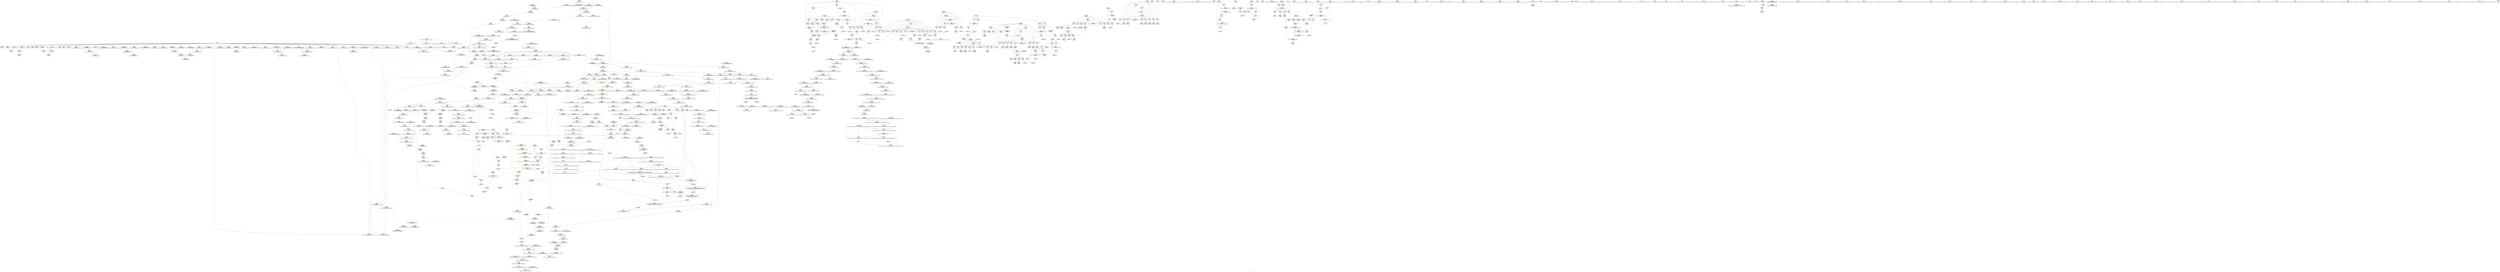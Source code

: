 digraph "SVFG" {
	label="SVFG";

	Node0x55b7a69c05b0 [shape=record,color=grey,label="{NodeID: 0\nNullPtr|{|<s31>48}}"];
	Node0x55b7a69c05b0 -> Node0x55b7a69e2e40[style=solid];
	Node0x55b7a69c05b0 -> Node0x55b7a69e2f40[style=solid];
	Node0x55b7a69c05b0 -> Node0x55b7a69dccb0[style=solid];
	Node0x55b7a69c05b0 -> Node0x55b7a69dcd80[style=solid];
	Node0x55b7a69c05b0 -> Node0x55b7a69dce50[style=solid];
	Node0x55b7a69c05b0 -> Node0x55b7a69dcf20[style=solid];
	Node0x55b7a69c05b0 -> Node0x55b7a69dcff0[style=solid];
	Node0x55b7a69c05b0 -> Node0x55b7a69dd0c0[style=solid];
	Node0x55b7a69c05b0 -> Node0x55b7a69dd190[style=solid];
	Node0x55b7a69c05b0 -> Node0x55b7a69dd260[style=solid];
	Node0x55b7a69c05b0 -> Node0x55b7a69dd330[style=solid];
	Node0x55b7a69c05b0 -> Node0x55b7a69dd400[style=solid];
	Node0x55b7a69c05b0 -> Node0x55b7a69dd4d0[style=solid];
	Node0x55b7a69c05b0 -> Node0x55b7a69dd5a0[style=solid];
	Node0x55b7a69c05b0 -> Node0x55b7a69dd670[style=solid];
	Node0x55b7a69c05b0 -> Node0x55b7a69dd740[style=solid];
	Node0x55b7a69c05b0 -> Node0x55b7a69dd810[style=solid];
	Node0x55b7a69c05b0 -> Node0x55b7a69dd8e0[style=solid];
	Node0x55b7a69c05b0 -> Node0x55b7a69dd9b0[style=solid];
	Node0x55b7a69c05b0 -> Node0x55b7a69dda80[style=solid];
	Node0x55b7a69c05b0 -> Node0x55b7a69ddb50[style=solid];
	Node0x55b7a69c05b0 -> Node0x55b7a69ddc20[style=solid];
	Node0x55b7a69c05b0 -> Node0x55b7a69ddcf0[style=solid];
	Node0x55b7a69c05b0 -> Node0x55b7a69dddc0[style=solid];
	Node0x55b7a69c05b0 -> Node0x55b7a69dde90[style=solid];
	Node0x55b7a69c05b0 -> Node0x55b7a69fdc90[style=solid];
	Node0x55b7a69c05b0 -> Node0x55b7a6a02100[style=solid];
	Node0x55b7a69c05b0 -> Node0x55b7a6a021d0[style=solid];
	Node0x55b7a69c05b0 -> Node0x55b7a6a022a0[style=solid];
	Node0x55b7a69c05b0 -> Node0x55b7a6a16a90[style=solid];
	Node0x55b7a69c05b0 -> Node0x55b7a6a1b3b0[style=solid];
	Node0x55b7a69c05b0:s31 -> Node0x55b7a6ace2c0[style=solid,color=red];
	Node0x55b7a6a07660 [shape=record,color=yellow,style=double,label="{NodeID: 1550\n99V_2 = CSCHI(MR_99V_1)\npts\{2640000 \}\nCS[]|{<s0>9|<s1>26|<s2>27}}"];
	Node0x55b7a6a07660:s0 -> Node0x55b7a6a07340[style=dashed,color=blue];
	Node0x55b7a6a07660:s1 -> Node0x55b7a6a626c0[style=dashed,color=red];
	Node0x55b7a6a07660:s2 -> Node0x55b7a6a65d80[style=dashed,color=red];
	Node0x55b7a69e6000 [shape=record,color=red,label="{NodeID: 443\n356\<--255\n\<--tr\nmain\n}"];
	Node0x55b7a69e6000 -> Node0x55b7a69e7810[style=solid];
	Node0x55b7a69d9fb0 [shape=record,color=green,label="{NodeID: 111\n788\<--789\nexn.slot\<--exn.slot_field_insensitive\n_ZNSt12_Vector_baseIxSaIxEED2Ev\n}"];
	Node0x55b7a69d9fb0 -> Node0x55b7a69fa200[style=solid];
	Node0x55b7a69d9fb0 -> Node0x55b7a6a01dc0[style=solid];
	Node0x55b7a6ad01b0 [shape=record,color=black,label="{NodeID: 1661\n1260 = PHI(1253, )\n0th arg _ZNSt12_Destroy_auxILb1EE9__destroyIPxEEvT_S3_ }"];
	Node0x55b7a6ad01b0 -> Node0x55b7a6a050f0[style=solid];
	Node0x55b7a69fb720 [shape=record,color=red,label="{NodeID: 554\n1017\<--1007\n\<--__x.addr\n_ZSt24__uninitialized_fill_n_aIPxmxxET_S1_T0_RKT1_RSaIT2_E\n|{<s0>52}}"];
	Node0x55b7a69fb720:s0 -> Node0x55b7a6acee00[style=solid,color=red];
	Node0x55b7a69de540 [shape=record,color=black,label="{NodeID: 222\n164\<--163\nidxprom24\<--\n_Z3dfsiii\n}"];
	Node0x55b7a6a180b0 [shape=record,color=grey,label="{NodeID: 997\n147 = Binary(141, 146, )\n}"];
	Node0x55b7a6a180b0 -> Node0x55b7a69fe4e0[style=solid];
	Node0x55b7a6a01330 [shape=record,color=blue,label="{NodeID: 665\n663\<--688\nehselector.slot\<--\n_ZNSt6vectorIxSaIxEED2Ev\n}"];
	Node0x55b7a69ec2d0 [shape=record,color=purple,label="{NodeID: 333\n294\<--37\n\<--.str.1\nmain\n}"];
	Node0x55b7a6a55dd0 [shape=record,color=black,label="{NodeID: 1108\nMR_8V_2 = PHI(MR_8V_3, MR_8V_1, )\npts\{20 \}\n}"];
	Node0x55b7a6a55dd0 -> Node0x55b7a69e3420[style=dashed];
	Node0x55b7a6a55dd0 -> Node0x55b7a69fef70[style=dashed];
	Node0x55b7a69d5eb0 [shape=record,color=green,label="{NodeID: 1\n7\<--1\n__dso_handle\<--dummyObj\nGlob }"];
	Node0x55b7a6a077c0 [shape=record,color=yellow,style=double,label="{NodeID: 1551\n122V_2 = CSCHI(MR_122V_1)\npts\{2640002 \}\nCS[]|{<s0>9|<s1>27}}"];
	Node0x55b7a6a077c0:s0 -> Node0x55b7a6a07420[style=dashed,color=blue];
	Node0x55b7a6a077c0:s1 -> Node0x55b7a6a65e60[style=dashed,color=red];
	Node0x55b7a69e60d0 [shape=record,color=red,label="{NodeID: 444\n360\<--255\n\<--tr\nmain\n}"];
	Node0x55b7a69e60d0 -> Node0x55b7a69e78e0[style=solid];
	Node0x55b7a69e60d0 -> Node0x55b7a6a183b0[style=solid];
	Node0x55b7a69da080 [shape=record,color=green,label="{NodeID: 112\n790\<--791\nehselector.slot\<--ehselector.slot_field_insensitive\n_ZNSt12_Vector_baseIxSaIxEED2Ev\n}"];
	Node0x55b7a69da080 -> Node0x55b7a6a01e90[style=solid];
	Node0x55b7a6ad02c0 [shape=record,color=black,label="{NodeID: 1662\n1261 = PHI(1254, )\n1st arg _ZNSt12_Destroy_auxILb1EE9__destroyIPxEEvT_S3_ }"];
	Node0x55b7a6ad02c0 -> Node0x55b7a6a051c0[style=solid];
	Node0x55b7a69fb7f0 [shape=record,color=red,label="{NodeID: 555\n1027\<--1024\nthis1\<--this.addr\n_ZNSt12_Vector_baseIxSaIxEE19_M_get_Tp_allocatorEv\n}"];
	Node0x55b7a69fb7f0 -> Node0x55b7a69ee310[style=solid];
	Node0x55b7a69de610 [shape=record,color=black,label="{NodeID: 223\n167\<--166\nidxprom26\<--\n_Z3dfsiii\n}"];
	Node0x55b7a6a18230 [shape=record,color=grey,label="{NodeID: 998\n139 = Binary(133, 138, )\n}"];
	Node0x55b7a6a18230 -> Node0x55b7a69fe410[style=solid];
	Node0x55b7a6a01400 [shape=record,color=blue,label="{NodeID: 666\n700\<--699\nthis.addr\<--this\n_ZN9__gnu_cxx13new_allocatorIxEC2Ev\n}"];
	Node0x55b7a6a01400 -> Node0x55b7a69f9840[style=dashed];
	Node0x55b7a69ec3a0 [shape=record,color=purple,label="{NodeID: 334\n327\<--39\n\<--.str.2\nmain\n}"];
	Node0x55b7a6a562d0 [shape=record,color=black,label="{NodeID: 1109\nMR_10V_2 = PHI(MR_10V_3, MR_10V_1, )\npts\{22 \}\n}"];
	Node0x55b7a6a562d0 -> Node0x55b7a69e35c0[style=dashed];
	Node0x55b7a6a562d0 -> Node0x55b7a69ff040[style=dashed];
	Node0x55b7a69d5f40 [shape=record,color=green,label="{NodeID: 2\n9\<--1\n\<--dummyObj\nCan only get source location for instruction, argument, global var or function.}"];
	Node0x55b7a6a078a0 [shape=record,color=yellow,style=double,label="{NodeID: 1552\n120V_2 = CSCHI(MR_120V_1)\npts\{2640001 \}\nCS[]|{<s0>26}}"];
	Node0x55b7a6a078a0:s0 -> Node0x55b7a6a01c20[style=dashed,color=red];
	Node0x55b7a69e61a0 [shape=record,color=red,label="{NodeID: 445\n398\<--255\n\<--tr\nmain\n}"];
	Node0x55b7a69e61a0 -> Node0x55b7a6a17930[style=solid];
	Node0x55b7a69da150 [shape=record,color=green,label="{NodeID: 113\n809\<--810\n_ZNSt12_Vector_baseIxSaIxEE13_M_deallocateEPxm\<--_ZNSt12_Vector_baseIxSaIxEE13_M_deallocateEPxm_field_insensitive\n}"];
	Node0x55b7a69fb8c0 [shape=record,color=red,label="{NodeID: 556\n1048\<--1035\n\<--__first.addr\n_ZSt20uninitialized_fill_nIPxmxET_S1_T0_RKT1_\n|{<s0>53}}"];
	Node0x55b7a69fb8c0:s0 -> Node0x55b7a6accce0[style=solid,color=red];
	Node0x55b7a69de6e0 [shape=record,color=black,label="{NodeID: 224\n174\<--173\nidxprom30\<--\n_Z3dfsiii\n}"];
	Node0x55b7a6a183b0 [shape=record,color=grey,label="{NodeID: 999\n361 = Binary(360, 112, )\n}"];
	Node0x55b7a6a183b0 -> Node0x55b7a69ff380[style=solid];
	Node0x55b7a6a014d0 [shape=record,color=blue,label="{NodeID: 667\n707\<--706\nthis.addr\<--this\n_ZN9__gnu_cxx13new_allocatorIxED2Ev\n}"];
	Node0x55b7a6a014d0 -> Node0x55b7a69f9910[style=dashed];
	Node0x55b7a69ec470 [shape=record,color=purple,label="{NodeID: 335\n542\<--41\n\<--.str.3\nmain\n}"];
	Node0x55b7a6a567d0 [shape=record,color=black,label="{NodeID: 1110\nMR_12V_2 = PHI(MR_12V_3, MR_12V_1, )\npts\{24 \}\n}"];
	Node0x55b7a6a567d0 -> Node0x55b7a6a4c1b0[style=dashed];
	Node0x55b7a69d61f0 [shape=record,color=green,label="{NodeID: 3\n35\<--1\n.str\<--dummyObj\nGlob }"];
	Node0x55b7a6a07980 [shape=record,color=yellow,style=double,label="{NodeID: 1553\n172V_2 = CSCHI(MR_172V_1)\npts\{2640000 2640001 2640002 \}\nCS[]|{<s0>35|<s1>35|<s2>35}}"];
	Node0x55b7a6a07980:s0 -> Node0x55b7a6a02510[style=dashed,color=red];
	Node0x55b7a6a07980:s1 -> Node0x55b7a6a025e0[style=dashed,color=red];
	Node0x55b7a6a07980:s2 -> Node0x55b7a6a026b0[style=dashed,color=red];
	Node0x55b7a69e6270 [shape=record,color=red,label="{NodeID: 446\n456\<--255\n\<--tr\nmain\n}"];
	Node0x55b7a69e6270 -> Node0x55b7a6a1c8b0[style=solid];
	Node0x55b7a6a63770 [shape=record,color=yellow,style=double,label="{NodeID: 1221\n122V_1 = ENCHI(MR_122V_0)\npts\{2640002 \}\nFun[_ZNSt6vectorIxSaIxEEC2EmRKxRKS0_]|{<s0>25}}"];
	Node0x55b7a6a63770:s0 -> Node0x55b7a6a5f2b0[style=dashed,color=red];
	Node0x55b7a69decd0 [shape=record,color=green,label="{NodeID: 114\n828\<--829\nthis.addr\<--this.addr_field_insensitive\n_ZNSt12_Vector_baseIxSaIxEE12_Vector_implC2ERKS0_\n}"];
	Node0x55b7a69decd0 -> Node0x55b7a69fa540[style=solid];
	Node0x55b7a69decd0 -> Node0x55b7a6a01f60[style=solid];
	Node0x55b7a69fb990 [shape=record,color=red,label="{NodeID: 557\n1049\<--1037\n\<--__n.addr\n_ZSt20uninitialized_fill_nIPxmxET_S1_T0_RKT1_\n|{<s0>53}}"];
	Node0x55b7a69fb990:s0 -> Node0x55b7a6accdf0[style=solid,color=red];
	Node0x55b7a69de7b0 [shape=record,color=black,label="{NodeID: 225\n177\<--176\nidxprom32\<--\n_Z3dfsiii\n}"];
	Node0x55b7a6a18530 [shape=record,color=grey,label="{NodeID: 1000\n304 = Binary(303, 298, )\n}"];
	Node0x55b7a6a18530 -> Node0x55b7a69fef70[style=solid];
	Node0x55b7a6a015a0 [shape=record,color=blue,label="{NodeID: 668\n716\<--713\nthis.addr\<--this\n_ZNSt12_Vector_baseIxSaIxEEC2EmRKS0_\n}"];
	Node0x55b7a6a015a0 -> Node0x55b7a69f99e0[style=dashed];
	Node0x55b7a69ec540 [shape=record,color=purple,label="{NodeID: 336\n1273\<--43\nllvm.global_ctors_0\<--llvm.global_ctors\nGlob }"];
	Node0x55b7a69ec540 -> Node0x55b7a69fda90[style=solid];
	Node0x55b7a6a56cd0 [shape=record,color=black,label="{NodeID: 1111\nMR_67V_3 = PHI(MR_67V_4, MR_67V_2, )\npts\{252 \}\n}"];
	Node0x55b7a6a56cd0 -> Node0x55b7a69e5cc0[style=dashed];
	Node0x55b7a6a56cd0 -> Node0x55b7a69e5d90[style=dashed];
	Node0x55b7a6a56cd0 -> Node0x55b7a69e5e60[style=dashed];
	Node0x55b7a6a56cd0 -> Node0x55b7a6a008a0[style=dashed];
	Node0x55b7a69d6280 [shape=record,color=green,label="{NodeID: 4\n37\<--1\n.str.1\<--dummyObj\nGlob }"];
	Node0x55b7a6a07ae0 [shape=record,color=yellow,style=double,label="{NodeID: 1554\n172V_3 = CSCHI(MR_172V_2)\npts\{2640000 2640001 2640002 \}\nCS[]|{<s0>25|<s1>25|<s2>25}}"];
	Node0x55b7a6a07ae0:s0 -> Node0x55b7a6a07660[style=dashed,color=blue];
	Node0x55b7a6a07ae0:s1 -> Node0x55b7a6a077c0[style=dashed,color=blue];
	Node0x55b7a6a07ae0:s2 -> Node0x55b7a6a078a0[style=dashed,color=blue];
	Node0x55b7a69e6340 [shape=record,color=red,label="{NodeID: 447\n503\<--255\n\<--tr\nmain\n}"];
	Node0x55b7a69e6340 -> Node0x55b7a6a1be30[style=solid];
	Node0x55b7a6a63850 [shape=record,color=yellow,style=double,label="{NodeID: 1222\n114V_1 = ENCHI(MR_114V_0)\npts\{587 \}\nFun[_ZNSt6vectorIxSaIxEEC2EmRKxRKS0_]}"];
	Node0x55b7a6a63850 -> Node0x55b7a6a00d80[style=dashed];
	Node0x55b7a69ded60 [shape=record,color=green,label="{NodeID: 115\n830\<--831\n__a.addr\<--__a.addr_field_insensitive\n_ZNSt12_Vector_baseIxSaIxEE12_Vector_implC2ERKS0_\n}"];
	Node0x55b7a69ded60 -> Node0x55b7a69fa610[style=solid];
	Node0x55b7a69ded60 -> Node0x55b7a6a02030[style=solid];
	Node0x55b7a69fba60 [shape=record,color=red,label="{NodeID: 558\n1050\<--1039\n\<--__x.addr\n_ZSt20uninitialized_fill_nIPxmxET_S1_T0_RKT1_\n|{<s0>53}}"];
	Node0x55b7a69fba60:s0 -> Node0x55b7a6accf00[style=solid,color=red];
	Node0x55b7a69de880 [shape=record,color=black,label="{NodeID: 226\n183\<--182\nidxprom35\<--\n_Z3dfsiii\n}"];
	Node0x55b7a6a186b0 [shape=record,color=grey,label="{NodeID: 1001\n307 = Binary(306, 298, )\n}"];
	Node0x55b7a6a186b0 -> Node0x55b7a69ff040[style=solid];
	Node0x55b7a6a01670 [shape=record,color=blue,label="{NodeID: 669\n718\<--714\n__n.addr\<--__n\n_ZNSt12_Vector_baseIxSaIxEEC2EmRKS0_\n}"];
	Node0x55b7a6a01670 -> Node0x55b7a69f9ab0[style=dashed];
	Node0x55b7a69ec640 [shape=record,color=purple,label="{NodeID: 337\n1274\<--43\nllvm.global_ctors_1\<--llvm.global_ctors\nGlob }"];
	Node0x55b7a69ec640 -> Node0x55b7a69fdb90[style=solid];
	Node0x55b7a6a571d0 [shape=record,color=black,label="{NodeID: 1112\nMR_71V_2 = PHI(MR_71V_4, MR_71V_1, )\npts\{256 \}\n}"];
	Node0x55b7a6a571d0 -> Node0x55b7a69fec30[style=dashed];
	Node0x55b7a69d6310 [shape=record,color=green,label="{NodeID: 5\n39\<--1\n.str.2\<--dummyObj\nGlob }"];
	Node0x55b7a6a07c40 [shape=record,color=yellow,style=double,label="{NodeID: 1555\n32V_2 = CSCHI(MR_32V_1)\npts\{982 \}\nCS[]|{<s0>38}}"];
	Node0x55b7a6a07c40:s0 -> Node0x55b7a6a07500[style=dashed,color=blue];
	Node0x55b7a69e6410 [shape=record,color=red,label="{NodeID: 448\n311\<--257\n\<--i\nmain\n}"];
	Node0x55b7a69e6410 -> Node0x55b7a6a1b530[style=solid];
	Node0x55b7a6a63930 [shape=record,color=yellow,style=double,label="{NodeID: 1223\n2V_1 = ENCHI(MR_2V_0)\npts\{10 \}\nFun[_Z3dfsiii]|{|<s1>4}}"];
	Node0x55b7a6a63930 -> Node0x55b7a69ee720[style=dashed];
	Node0x55b7a6a63930:s1 -> Node0x55b7a6a63930[style=dashed,color=red];
	Node0x55b7a69dee30 [shape=record,color=green,label="{NodeID: 116\n838\<--839\n_ZNSaIxEC2ERKS_\<--_ZNSaIxEC2ERKS__field_insensitive\n}"];
	Node0x55b7a69fbb30 [shape=record,color=red,label="{NodeID: 559\n1068\<--1059\n\<--__first.addr\n_ZNSt22__uninitialized_fill_nILb1EE15__uninit_fill_nIPxmxEET_S3_T0_RKT1_\n|{<s0>54}}"];
	Node0x55b7a69fbb30:s0 -> Node0x55b7a6acc6d0[style=solid,color=red];
	Node0x55b7a69de950 [shape=record,color=black,label="{NodeID: 227\n186\<--185\nidxprom37\<--\n_Z3dfsiii\n}"];
	Node0x55b7a6a18830 [shape=record,color=grey,label="{NodeID: 1002\n214 = Binary(213, 112, )\n}"];
	Node0x55b7a6a18830 -> Node0x55b7a69fe680[style=solid];
	Node0x55b7a6a01740 [shape=record,color=blue,label="{NodeID: 670\n720\<--715\n__a.addr\<--__a\n_ZNSt12_Vector_baseIxSaIxEEC2EmRKS0_\n}"];
	Node0x55b7a6a01740 -> Node0x55b7a69f9b80[style=dashed];
	Node0x55b7a69ec740 [shape=record,color=purple,label="{NodeID: 338\n1275\<--43\nllvm.global_ctors_2\<--llvm.global_ctors\nGlob }"];
	Node0x55b7a69ec740 -> Node0x55b7a69fdc90[style=solid];
	Node0x55b7a6a576d0 [shape=record,color=black,label="{NodeID: 1113\nMR_73V_2 = PHI(MR_73V_4, MR_73V_1, )\npts\{258 \}\n}"];
	Node0x55b7a6a576d0 -> Node0x55b7a69ff110[style=dashed];
	Node0x55b7a69d63a0 [shape=record,color=green,label="{NodeID: 6\n41\<--1\n.str.3\<--dummyObj\nGlob }"];
	Node0x55b7a6a07da0 [shape=record,color=yellow,style=double,label="{NodeID: 1556\n32V_2 = CSCHI(MR_32V_1)\npts\{982 \}\nCS[]|{<s0>52}}"];
	Node0x55b7a6a07da0:s0 -> Node0x55b7a6a07c40[style=dashed,color=blue];
	Node0x55b7a69e64e0 [shape=record,color=red,label="{NodeID: 449\n321\<--257\n\<--i\nmain\n}"];
	Node0x55b7a69e64e0 -> Node0x55b7a69e7190[style=solid];
	Node0x55b7a6a63a40 [shape=record,color=yellow,style=double,label="{NodeID: 1224\n4V_1 = ENCHI(MR_4V_0)\npts\{12 \}\nFun[_Z3dfsiii]|{|<s1>4}}"];
	Node0x55b7a6a63a40 -> Node0x55b7a69ee8c0[style=dashed];
	Node0x55b7a6a63a40:s1 -> Node0x55b7a6a63a40[style=dashed,color=red];
	Node0x55b7a69def30 [shape=record,color=green,label="{NodeID: 117\n850\<--851\nthis.addr\<--this.addr_field_insensitive\n_ZNSt12_Vector_baseIxSaIxEE17_M_create_storageEm\n}"];
	Node0x55b7a69def30 -> Node0x55b7a69fa6e0[style=solid];
	Node0x55b7a69def30 -> Node0x55b7a6a02370[style=solid];
	Node0x55b7a69fbc00 [shape=record,color=red,label="{NodeID: 560\n1069\<--1061\n\<--__n.addr\n_ZNSt22__uninitialized_fill_nILb1EE15__uninit_fill_nIPxmxEET_S3_T0_RKT1_\n|{<s0>54}}"];
	Node0x55b7a69fbc00:s0 -> Node0x55b7a6acc7e0[style=solid,color=red];
	Node0x55b7a69dea20 [shape=record,color=black,label="{NodeID: 228\n193\<--192\nidxprom41\<--\n_Z3dfsiii\n}"];
	Node0x55b7a6a189b0 [shape=record,color=grey,label="{NodeID: 1003\n209 = Binary(208, 207, )\n}"];
	Node0x55b7a6a189b0 -> Node0x55b7a69fe5b0[style=solid];
	Node0x55b7a6a01810 [shape=record,color=blue,label="{NodeID: 671\n722\<--741\nexn.slot\<--\n_ZNSt12_Vector_baseIxSaIxEEC2EmRKS0_\n}"];
	Node0x55b7a6a01810 -> Node0x55b7a69f9c50[style=dashed];
	Node0x55b7a69ec840 [shape=record,color=purple,label="{NodeID: 339\n648\<--647\n_M_impl\<--\n_ZNSt6vectorIxSaIxEEixEm\n}"];
	Node0x55b7a6a57bd0 [shape=record,color=black,label="{NodeID: 1114\nMR_75V_2 = PHI(MR_75V_3, MR_75V_1, )\npts\{260 \}\n}"];
	Node0x55b7a6a57bd0 -> Node0x55b7a69ff1e0[style=dashed];
	Node0x55b7a6a57bd0 -> Node0x55b7a6a57bd0[style=dashed];
	Node0x55b7a69d6be0 [shape=record,color=green,label="{NodeID: 7\n44\<--1\n\<--dummyObj\nCan only get source location for instruction, argument, global var or function.}"];
	Node0x55b7a6a07f00 [shape=record,color=yellow,style=double,label="{NodeID: 1557\n32V_2 = CSCHI(MR_32V_1)\npts\{982 \}\nCS[]|{<s0>53}}"];
	Node0x55b7a6a07f00:s0 -> Node0x55b7a6a07da0[style=dashed,color=blue];
	Node0x55b7a69e65b0 [shape=record,color=red,label="{NodeID: 450\n329\<--257\n\<--i\nmain\n}"];
	Node0x55b7a69e65b0 -> Node0x55b7a69e7330[style=solid];
	Node0x55b7a6a63b20 [shape=record,color=yellow,style=double,label="{NodeID: 1225\n6V_1 = ENCHI(MR_6V_0)\npts\{14 \}\nFun[_Z3dfsiii]|{|<s2>4}}"];
	Node0x55b7a6a63b20 -> Node0x55b7a69eea60[style=dashed];
	Node0x55b7a6a63b20 -> Node0x55b7a69eeb30[style=dashed];
	Node0x55b7a6a63b20:s2 -> Node0x55b7a6a63b20[style=dashed,color=red];
	Node0x55b7a69df000 [shape=record,color=green,label="{NodeID: 118\n852\<--853\n__n.addr\<--__n.addr_field_insensitive\n_ZNSt12_Vector_baseIxSaIxEE17_M_create_storageEm\n}"];
	Node0x55b7a69df000 -> Node0x55b7a69fa7b0[style=solid];
	Node0x55b7a69df000 -> Node0x55b7a69fa880[style=solid];
	Node0x55b7a69df000 -> Node0x55b7a6a02440[style=solid];
	Node0x55b7a69fbcd0 [shape=record,color=red,label="{NodeID: 561\n1070\<--1063\n\<--__x.addr\n_ZNSt22__uninitialized_fill_nILb1EE15__uninit_fill_nIPxmxEET_S3_T0_RKT1_\n|{<s0>54}}"];
	Node0x55b7a69fbcd0:s0 -> Node0x55b7a6acc8f0[style=solid,color=red];
	Node0x55b7a69deaf0 [shape=record,color=black,label="{NodeID: 229\n196\<--195\nidxprom43\<--\n_Z3dfsiii\n}"];
	Node0x55b7a6a18b30 [shape=record,color=grey,label="{NodeID: 1004\n980 = Binary(979, 807, )\n}"];
	Node0x55b7a6a018e0 [shape=record,color=blue,label="{NodeID: 672\n724\<--743\nehselector.slot\<--\n_ZNSt12_Vector_baseIxSaIxEEC2EmRKS0_\n}"];
	Node0x55b7a6a018e0 -> Node0x55b7a69f9d20[style=dashed];
	Node0x55b7a69ec910 [shape=record,color=purple,label="{NodeID: 340\n649\<--647\n_M_start\<--\n_ZNSt6vectorIxSaIxEEixEm\n}"];
	Node0x55b7a69ec910 -> Node0x55b7a69f9430[style=solid];
	Node0x55b7a6a580d0 [shape=record,color=black,label="{NodeID: 1115\nMR_77V_2 = PHI(MR_77V_3, MR_77V_1, )\npts\{262 \}\n}"];
	Node0x55b7a6a580d0 -> Node0x55b7a69ff860[style=dashed];
	Node0x55b7a69d6c70 [shape=record,color=green,label="{NodeID: 8\n112\<--1\n\<--dummyObj\nCan only get source location for instruction, argument, global var or function.}"];
	Node0x55b7a6a08060 [shape=record,color=yellow,style=double,label="{NodeID: 1558\n32V_2 = CSCHI(MR_32V_1)\npts\{982 \}\nCS[]|{<s0>54}}"];
	Node0x55b7a6a08060:s0 -> Node0x55b7a6a07f00[style=dashed,color=blue];
	Node0x55b7a69e6680 [shape=record,color=red,label="{NodeID: 451\n338\<--257\n\<--i\nmain\n}"];
	Node0x55b7a69e6680 -> Node0x55b7a69e74d0[style=solid];
	Node0x55b7a6a63c00 [shape=record,color=yellow,style=double,label="{NodeID: 1226\n8V_1 = ENCHI(MR_8V_0)\npts\{20 \}\nFun[_Z3dfsiii]|{|<s1>4}}"];
	Node0x55b7a6a63c00 -> Node0x55b7a69e3350[style=dashed];
	Node0x55b7a6a63c00:s1 -> Node0x55b7a6a63c00[style=dashed,color=red];
	Node0x55b7a69df0d0 [shape=record,color=green,label="{NodeID: 119\n859\<--860\n_ZNSt12_Vector_baseIxSaIxEE11_M_allocateEm\<--_ZNSt12_Vector_baseIxSaIxEE11_M_allocateEm_field_insensitive\n}"];
	Node0x55b7a69fbda0 [shape=record,color=red,label="{NodeID: 562\n1088\<--1079\n\<--__first.addr\n_ZSt6fill_nIPxmxET_S1_T0_RKT1_\n|{<s0>55}}"];
	Node0x55b7a69fbda0:s0 -> Node0x55b7a6acf930[style=solid,color=red];
	Node0x55b7a69debc0 [shape=record,color=black,label="{NodeID: 230\n199\<--198\nsh_prom\<--\n_Z3dfsiii\n}"];
	Node0x55b7a69debc0 -> Node0x55b7a6a17db0[style=solid];
	Node0x55b7a6a18cb0 [shape=record,color=grey,label="{NodeID: 1005\n525 = Binary(522, 524, )\n}"];
	Node0x55b7a6a18cb0 -> Node0x55b7a69e85e0[style=solid];
	Node0x55b7a6a019b0 [shape=record,color=blue,label="{NodeID: 673\n758\<--755\nthis.addr\<--this\n_ZNSt6vectorIxSaIxEE18_M_fill_initializeEmRKx\n}"];
	Node0x55b7a6a019b0 -> Node0x55b7a69f9df0[style=dashed];
	Node0x55b7a69ec9e0 [shape=record,color=purple,label="{NodeID: 341\n668\<--667\n_M_impl\<--\n_ZNSt6vectorIxSaIxEED2Ev\n}"];
	Node0x55b7a6a585d0 [shape=record,color=black,label="{NodeID: 1116\nMR_79V_2 = PHI(MR_79V_3, MR_79V_1, )\npts\{266 \}\n}"];
	Node0x55b7a6a585d0 -> Node0x55b7a69ff930[style=dashed];
	Node0x55b7a69d6d70 [shape=record,color=green,label="{NodeID: 9\n121\<--1\n\<--dummyObj\nCan only get source location for instruction, argument, global var or function.|{<s0>11}}"];
	Node0x55b7a69d6d70:s0 -> Node0x55b7a6acf560[style=solid,color=red];
	Node0x55b7a6abe8c0 [shape=record,color=black,label="{NodeID: 1559\n543 = PHI()\n}"];
	Node0x55b7a69e6750 [shape=record,color=red,label="{NodeID: 452\n348\<--257\n\<--i\nmain\n}"];
	Node0x55b7a69e6750 -> Node0x55b7a69e7670[style=solid];
	Node0x55b7a6a63ce0 [shape=record,color=yellow,style=double,label="{NodeID: 1227\n10V_1 = ENCHI(MR_10V_0)\npts\{22 \}\nFun[_Z3dfsiii]|{|<s1>4}}"];
	Node0x55b7a6a63ce0 -> Node0x55b7a69e34f0[style=dashed];
	Node0x55b7a6a63ce0:s1 -> Node0x55b7a6a63ce0[style=dashed,color=red];
	Node0x55b7a69df1d0 [shape=record,color=green,label="{NodeID: 120\n881\<--882\nthis.addr\<--this.addr_field_insensitive\n_ZNSt12_Vector_baseIxSaIxEE12_Vector_implD2Ev\n}"];
	Node0x55b7a69df1d0 -> Node0x55b7a69faaf0[style=solid];
	Node0x55b7a69df1d0 -> Node0x55b7a6a02780[style=solid];
	Node0x55b7a69fbe70 [shape=record,color=red,label="{NodeID: 563\n1092\<--1081\n\<--__n.addr\n_ZSt6fill_nIPxmxET_S1_T0_RKT1_\n|{<s0>56}}"];
	Node0x55b7a69fbe70:s0 -> Node0x55b7a6acaae0[style=solid,color=red];
	Node0x55b7a69e7030 [shape=record,color=black,label="{NodeID: 231\n72\<--217\n_Z3dfsiii_ret\<--\n_Z3dfsiii\n|{<s0>4|<s1>14}}"];
	Node0x55b7a69e7030:s0 -> Node0x55b7a6ac83c0[style=solid,color=blue];
	Node0x55b7a69e7030:s1 -> Node0x55b7a6abe190[style=solid,color=blue];
	Node0x55b7a6a18e30 [shape=record,color=grey,label="{NodeID: 1006\n524 = Binary(112, 523, )\n}"];
	Node0x55b7a6a18e30 -> Node0x55b7a6a18cb0[style=solid];
	Node0x55b7a6a01a80 [shape=record,color=blue,label="{NodeID: 674\n760\<--756\n__n.addr\<--__n\n_ZNSt6vectorIxSaIxEE18_M_fill_initializeEmRKx\n}"];
	Node0x55b7a6a01a80 -> Node0x55b7a69f9ec0[style=dashed];
	Node0x55b7a69ecab0 [shape=record,color=purple,label="{NodeID: 342\n669\<--667\n_M_start\<--\n_ZNSt6vectorIxSaIxEED2Ev\n}"];
	Node0x55b7a69ecab0 -> Node0x55b7a69f96a0[style=solid];
	Node0x55b7a6a58ad0 [shape=record,color=black,label="{NodeID: 1117\nMR_30V_2 = PHI(MR_30V_4, MR_30V_1, )\npts\{274 \}\n}"];
	Node0x55b7a6a58ad0 -> Node0x55b7a69ffad0[style=dashed];
	Node0x55b7a69d6e70 [shape=record,color=green,label="{NodeID: 10\n131\<--1\n\<--dummyObj\nCan only get source location for instruction, argument, global var or function.}"];
	Node0x55b7a6abe190 [shape=record,color=black,label="{NodeID: 1560\n447 = PHI(72, )\n}"];
	Node0x55b7a6abe190 -> Node0x55b7a6a17330[style=solid];
	Node0x55b7a69e6820 [shape=record,color=red,label="{NodeID: 453\n364\<--257\n\<--i\nmain\n}"];
	Node0x55b7a69e6820 -> Node0x55b7a69e79b0[style=solid];
	Node0x55b7a69df2a0 [shape=record,color=green,label="{NodeID: 121\n891\<--892\nthis.addr\<--this.addr_field_insensitive\n_ZNSaIxEC2ERKS_\n}"];
	Node0x55b7a69df2a0 -> Node0x55b7a69fabc0[style=solid];
	Node0x55b7a69df2a0 -> Node0x55b7a6a02850[style=solid];
	Node0x55b7a69fbf40 [shape=record,color=red,label="{NodeID: 564\n1093\<--1083\n\<--__value.addr\n_ZSt6fill_nIPxmxET_S1_T0_RKT1_\n|{<s0>56}}"];
	Node0x55b7a69fbf40:s0 -> Node0x55b7a6acabf0[style=solid,color=red];
	Node0x55b7a69e70c0 [shape=record,color=black,label="{NodeID: 232\n219\<--242\n_ZSt3maxIxERKT_S2_S2__ret\<--\n_ZSt3maxIxERKT_S2_S2_\n|{<s0>3|<s1>19}}"];
	Node0x55b7a69e70c0:s0 -> Node0x55b7a6ac7fd0[style=solid,color=blue];
	Node0x55b7a69e70c0:s1 -> Node0x55b7a6ac7e00[style=solid,color=blue];
	Node0x55b7a6a18fb0 [shape=record,color=grey,label="{NodeID: 1007\n509 = Binary(506, 508, )\n}"];
	Node0x55b7a6a18fb0 -> Node0x55b7a6a1c130[style=solid];
	Node0x55b7a6a01b50 [shape=record,color=blue,label="{NodeID: 675\n762\<--757\n__value.addr\<--__value\n_ZNSt6vectorIxSaIxEE18_M_fill_initializeEmRKx\n}"];
	Node0x55b7a6a01b50 -> Node0x55b7a69f9f90[style=dashed];
	Node0x55b7a69ecb80 [shape=record,color=purple,label="{NodeID: 343\n672\<--671\n_M_impl2\<--\n_ZNSt6vectorIxSaIxEED2Ev\n}"];
	Node0x55b7a6a58fd0 [shape=record,color=black,label="{NodeID: 1118\nMR_86V_2 = PHI(MR_86V_4, MR_86V_1, )\npts\{276 \}\n}"];
	Node0x55b7a6a58fd0 -> Node0x55b7a69ffba0[style=dashed];
	Node0x55b7a69d6f70 [shape=record,color=green,label="{NodeID: 11\n298\<--1\n\<--dummyObj\nCan only get source location for instruction, argument, global var or function.}"];
	Node0x55b7a6ac7e00 [shape=record,color=black,label="{NodeID: 1561\n496 = PHI(219, )\n}"];
	Node0x55b7a6ac7e00 -> Node0x55b7a69f88d0[style=solid];
	Node0x55b7a69e68f0 [shape=record,color=red,label="{NodeID: 454\n372\<--257\n\<--i\nmain\n}"];
	Node0x55b7a69e68f0 -> Node0x55b7a69e7b50[style=solid];
	Node0x55b7a69df370 [shape=record,color=green,label="{NodeID: 122\n893\<--894\n__a.addr\<--__a.addr_field_insensitive\n_ZNSaIxEC2ERKS_\n}"];
	Node0x55b7a69df370 -> Node0x55b7a69fac90[style=solid];
	Node0x55b7a69df370 -> Node0x55b7a6a02920[style=solid];
	Node0x55b7a69fc010 [shape=record,color=red,label="{NodeID: 565\n1125\<--1102\n\<--__first.addr\n_ZSt10__fill_n_aIPxmxEN9__gnu_cxx11__enable_ifIXsr11__is_scalarIT1_EE7__valueET_E6__typeES4_T0_RKS3_\n}"];
	Node0x55b7a69fc010 -> Node0x55b7a6a04250[style=solid];
	Node0x55b7a69e7190 [shape=record,color=black,label="{NodeID: 233\n322\<--321\nidxprom\<--\nmain\n}"];
	Node0x55b7a6a19130 [shape=record,color=grey,label="{NodeID: 1008\n508 = Binary(112, 507, )\n}"];
	Node0x55b7a6a19130 -> Node0x55b7a6a18fb0[style=solid];
	Node0x55b7a6a01c20 [shape=record,color=blue,label="{NodeID: 676\n781\<--776\n_M_finish\<--call2\n_ZNSt6vectorIxSaIxEE18_M_fill_initializeEmRKx\n|{<s0>26}}"];
	Node0x55b7a6a01c20:s0 -> Node0x55b7a6a06ec0[style=dashed,color=blue];
	Node0x55b7a69ecc50 [shape=record,color=purple,label="{NodeID: 344\n673\<--671\n_M_finish\<--\n_ZNSt6vectorIxSaIxEED2Ev\n}"];
	Node0x55b7a69ecc50 -> Node0x55b7a69f9770[style=solid];
	Node0x55b7a6a594d0 [shape=record,color=black,label="{NodeID: 1119\nMR_88V_2 = PHI(MR_88V_3, MR_88V_1, )\npts\{278 \}\n}"];
	Node0x55b7a6a594d0 -> Node0x55b7a6a4d0b0[style=dashed];
	Node0x55b7a69d7070 [shape=record,color=green,label="{NodeID: 12\n346\<--1\n\<--dummyObj\nCan only get source location for instruction, argument, global var or function.}"];
	Node0x55b7a6ac7f00 [shape=record,color=black,label="{NodeID: 1562\n55 = PHI()\n}"];
	Node0x55b7a69e69c0 [shape=record,color=red,label="{NodeID: 455\n381\<--257\n\<--i\nmain\n}"];
	Node0x55b7a69e69c0 -> Node0x55b7a69e7cf0[style=solid];
	Node0x55b7a69df440 [shape=record,color=green,label="{NodeID: 123\n902\<--903\n_ZN9__gnu_cxx13new_allocatorIxEC2ERKS1_\<--_ZN9__gnu_cxx13new_allocatorIxEC2ERKS1__field_insensitive\n}"];
	Node0x55b7a69fc0e0 [shape=record,color=red,label="{NodeID: 566\n1131\<--1102\n\<--__first.addr\n_ZSt10__fill_n_aIPxmxEN9__gnu_cxx11__enable_ifIXsr11__is_scalarIT1_EE7__valueET_E6__typeES4_T0_RKS3_\n}"];
	Node0x55b7a69fc0e0 -> Node0x55b7a69ee3e0[style=solid];
	Node0x55b7a69e7260 [shape=record,color=black,label="{NodeID: 234\n325\<--324\nidxprom11\<--\nmain\n}"];
	Node0x55b7a6a192b0 [shape=record,color=grey,label="{NodeID: 1009\n301 = Binary(300, 298, )\n}"];
	Node0x55b7a6a192b0 -> Node0x55b7a69feea0[style=solid];
	Node0x55b7a6a01cf0 [shape=record,color=blue,label="{NodeID: 677\n786\<--785\nthis.addr\<--this\n_ZNSt12_Vector_baseIxSaIxEED2Ev\n}"];
	Node0x55b7a6a01cf0 -> Node0x55b7a69fa130[style=dashed];
	Node0x55b7a69ecd20 [shape=record,color=purple,label="{NodeID: 345\n730\<--729\n_M_impl\<--this1\n_ZNSt12_Vector_baseIxSaIxEEC2EmRKS0_\n|{<s0>34|<s1>36}}"];
	Node0x55b7a69ecd20:s0 -> Node0x55b7a6acff90[style=solid,color=red];
	Node0x55b7a69ecd20:s1 -> Node0x55b7a6acca00[style=solid,color=red];
	Node0x55b7a6a599d0 [shape=record,color=black,label="{NodeID: 1120\nMR_90V_2 = PHI(MR_90V_3, MR_90V_1, )\npts\{280 \}\n}"];
	Node0x55b7a6a599d0 -> Node0x55b7a6a4d5b0[style=dashed];
	Node0x55b7a69d7170 [shape=record,color=green,label="{NodeID: 13\n379\<--1\n\<--dummyObj\nCan only get source location for instruction, argument, global var or function.}"];
	Node0x55b7a6ac7fd0 [shape=record,color=black,label="{NodeID: 1563\n122 = PHI(219, )\n}"];
	Node0x55b7a6ac7fd0 -> Node0x55b7a69e4fc0[style=solid];
	Node0x55b7a69e6a90 [shape=record,color=red,label="{NodeID: 456\n394\<--257\n\<--i\nmain\n}"];
	Node0x55b7a69e6a90 -> Node0x55b7a6a17ab0[style=solid];
	Node0x55b7a69df540 [shape=record,color=green,label="{NodeID: 124\n908\<--909\nthis.addr\<--this.addr_field_insensitive\n_ZN9__gnu_cxx13new_allocatorIxEC2ERKS1_\n}"];
	Node0x55b7a69df540 -> Node0x55b7a69fad60[style=solid];
	Node0x55b7a69df540 -> Node0x55b7a6a029f0[style=solid];
	Node0x55b7a69fc1b0 [shape=record,color=red,label="{NodeID: 567\n1135\<--1102\n\<--__first.addr\n_ZSt10__fill_n_aIPxmxEN9__gnu_cxx11__enable_ifIXsr11__is_scalarIT1_EE7__valueET_E6__typeES4_T0_RKS3_\n}"];
	Node0x55b7a69fc1b0 -> Node0x55b7a69ea250[style=solid];
	Node0x55b7a69e7330 [shape=record,color=black,label="{NodeID: 235\n330\<--329\nidxprom14\<--\nmain\n}"];
	Node0x55b7a6a19430 [shape=record,color=grey,label="{NodeID: 1010\n297 = Binary(296, 298, )\n}"];
	Node0x55b7a6a19430 -> Node0x55b7a69fedd0[style=solid];
	Node0x55b7a6a01dc0 [shape=record,color=blue,label="{NodeID: 678\n788\<--815\nexn.slot\<--\n_ZNSt12_Vector_baseIxSaIxEED2Ev\n}"];
	Node0x55b7a6a01dc0 -> Node0x55b7a69fa200[style=dashed];
	Node0x55b7a69ecdf0 [shape=record,color=purple,label="{NodeID: 346\n769\<--768\n_M_impl\<--\n_ZNSt6vectorIxSaIxEE18_M_fill_initializeEmRKx\n}"];
	Node0x55b7a6a59ed0 [shape=record,color=black,label="{NodeID: 1121\nMR_32V_2 = PHI(MR_32V_5, MR_32V_1, )\npts\{982 \}\n|{<s0>9}}"];
	Node0x55b7a6a59ed0:s0 -> Node0x55b7a6a63150[style=dashed,color=red];
	Node0x55b7a69d7270 [shape=record,color=green,label="{NodeID: 14\n807\<--1\n\<--dummyObj\nCan only get source location for instruction, argument, global var or function.}"];
	Node0x55b7a6ac8140 [shape=record,color=black,label="{NodeID: 1564\n514 = PHI(637, )\n}"];
	Node0x55b7a6ac8140 -> Node0x55b7a69f89a0[style=solid];
	Node0x55b7a69e6b60 [shape=record,color=red,label="{NodeID: 457\n317\<--259\n\<--j\nmain\n}"];
	Node0x55b7a69e6b60 -> Node0x55b7a6a1b6b0[style=solid];
	Node0x55b7a69df610 [shape=record,color=green,label="{NodeID: 125\n910\<--911\n.addr\<--.addr_field_insensitive\n_ZN9__gnu_cxx13new_allocatorIxEC2ERKS1_\n}"];
	Node0x55b7a69df610 -> Node0x55b7a6a02ac0[style=solid];
	Node0x55b7a69fc280 [shape=record,color=red,label="{NodeID: 568\n1118\<--1104\n\<--__n.addr\n_ZSt10__fill_n_aIPxmxEN9__gnu_cxx11__enable_ifIXsr11__is_scalarIT1_EE7__valueET_E6__typeES4_T0_RKS3_\n}"];
	Node0x55b7a69fc280 -> Node0x55b7a6a04180[style=solid];
	Node0x55b7a69e7400 [shape=record,color=black,label="{NodeID: 236\n333\<--332\nidxprom16\<--\nmain\n}"];
	Node0x55b7a6a195b0 [shape=record,color=grey,label="{NodeID: 1011\n537 = Binary(536, 112, )\n}"];
	Node0x55b7a6a195b0 -> Node0x55b7a6a007d0[style=solid];
	Node0x55b7a6a01e90 [shape=record,color=blue,label="{NodeID: 679\n790\<--817\nehselector.slot\<--\n_ZNSt12_Vector_baseIxSaIxEED2Ev\n}"];
	Node0x55b7a69ecec0 [shape=record,color=purple,label="{NodeID: 347\n770\<--768\n_M_start\<--\n_ZNSt6vectorIxSaIxEE18_M_fill_initializeEmRKx\n}"];
	Node0x55b7a69ecec0 -> Node0x55b7a69fa060[style=solid];
	Node0x55b7a6a5a3d0 [shape=record,color=black,label="{NodeID: 1122\nMR_38V_2 = PHI(MR_38V_3, MR_38V_1, )\npts\{300000 \}\n}"];
	Node0x55b7a6a5a3d0 -> Node0x55b7a6a4adb0[style=dashed];
	Node0x55b7a69d7370 [shape=record,color=green,label="{NodeID: 15\n994\<--1\n\<--dummyObj\nCan only get source location for instruction, argument, global var or function.}"];
	Node0x55b7a6ac8280 [shape=record,color=black,label="{NodeID: 1565\n527 = PHI(637, )\n}"];
	Node0x55b7a6ac8280 -> Node0x55b7a6a00630[style=solid];
	Node0x55b7a69e6c30 [shape=record,color=red,label="{NodeID: 458\n324\<--259\n\<--j\nmain\n}"];
	Node0x55b7a69e6c30 -> Node0x55b7a69e7260[style=solid];
	Node0x55b7a69df6e0 [shape=record,color=green,label="{NodeID: 126\n919\<--920\nthis.addr\<--this.addr_field_insensitive\n_ZNSt12_Vector_baseIxSaIxEE11_M_allocateEm\n}"];
	Node0x55b7a69df6e0 -> Node0x55b7a69fae30[style=solid];
	Node0x55b7a69df6e0 -> Node0x55b7a6a02b90[style=solid];
	Node0x55b7a69fc350 [shape=record,color=red,label="{NodeID: 569\n1115\<--1106\n\<--__value.addr\n_ZSt10__fill_n_aIPxmxEN9__gnu_cxx11__enable_ifIXsr11__is_scalarIT1_EE7__valueET_E6__typeES4_T0_RKS3_\n}"];
	Node0x55b7a69fc350 -> Node0x55b7a69fc690[style=solid];
	Node0x55b7a69e74d0 [shape=record,color=black,label="{NodeID: 237\n339\<--338\nidxprom19\<--\nmain\n}"];
	Node0x55b7a6a19730 [shape=record,color=grey,label="{NodeID: 1012\n532 = Binary(531, 112, )\n}"];
	Node0x55b7a6a19730 -> Node0x55b7a6a00700[style=solid];
	Node0x55b7a6a01f60 [shape=record,color=blue,label="{NodeID: 680\n828\<--826\nthis.addr\<--this\n_ZNSt12_Vector_baseIxSaIxEE12_Vector_implC2ERKS0_\n}"];
	Node0x55b7a6a01f60 -> Node0x55b7a69fa540[style=dashed];
	Node0x55b7a69ecf90 [shape=record,color=purple,label="{NodeID: 348\n780\<--779\n_M_impl3\<--\n_ZNSt6vectorIxSaIxEE18_M_fill_initializeEmRKx\n}"];
	Node0x55b7a6a5a8d0 [shape=record,color=black,label="{NodeID: 1123\nMR_96V_2 = PHI(MR_96V_3, MR_96V_1, )\npts\{320000 \}\n}"];
	Node0x55b7a6a5a8d0 -> Node0x55b7a69f8730[style=dashed];
	Node0x55b7a6a5a8d0 -> Node0x55b7a69f8a70[style=dashed];
	Node0x55b7a6a5a8d0 -> Node0x55b7a6a4f3b0[style=dashed];
	Node0x55b7a6a5a8d0 -> Node0x55b7a6a5a8d0[style=dashed];
	Node0x55b7a69d7470 [shape=record,color=green,label="{NodeID: 16\n1047\<--1\n\<--dummyObj\nCan only get source location for instruction, argument, global var or function.}"];
	Node0x55b7a6ac83c0 [shape=record,color=black,label="{NodeID: 1566\n207 = PHI(72, )\n}"];
	Node0x55b7a6ac83c0 -> Node0x55b7a6a189b0[style=solid];
	Node0x55b7a69e6d00 [shape=record,color=red,label="{NodeID: 459\n332\<--259\n\<--j\nmain\n}"];
	Node0x55b7a69e6d00 -> Node0x55b7a69e7400[style=solid];
	Node0x55b7a69df7b0 [shape=record,color=green,label="{NodeID: 127\n921\<--922\n__n.addr\<--__n.addr_field_insensitive\n_ZNSt12_Vector_baseIxSaIxEE11_M_allocateEm\n}"];
	Node0x55b7a69df7b0 -> Node0x55b7a69faf00[style=solid];
	Node0x55b7a69df7b0 -> Node0x55b7a69fafd0[style=solid];
	Node0x55b7a69df7b0 -> Node0x55b7a6a02c60[style=solid];
	Node0x55b7a69fc420 [shape=record,color=red,label="{NodeID: 570\n1124\<--1108\n\<--__tmp\n_ZSt10__fill_n_aIPxmxEN9__gnu_cxx11__enable_ifIXsr11__is_scalarIT1_EE7__valueET_E6__typeES4_T0_RKS3_\n}"];
	Node0x55b7a69fc420 -> Node0x55b7a6a04250[style=solid];
	Node0x55b7a69e75a0 [shape=record,color=black,label="{NodeID: 238\n342\<--341\nidxprom21\<--\nmain\n}"];
	Node0x55b7a6a198b0 [shape=record,color=grey,label="{NodeID: 1013\n473 = Binary(472, 468, )\n}"];
	Node0x55b7a6a198b0 -> Node0x55b7a6a00150[style=solid];
	Node0x55b7a6a02030 [shape=record,color=blue,label="{NodeID: 681\n830\<--827\n__a.addr\<--__a\n_ZNSt12_Vector_baseIxSaIxEE12_Vector_implC2ERKS0_\n}"];
	Node0x55b7a6a02030 -> Node0x55b7a69fa610[style=dashed];
	Node0x55b7a69ed060 [shape=record,color=purple,label="{NodeID: 349\n781\<--779\n_M_finish\<--\n_ZNSt6vectorIxSaIxEE18_M_fill_initializeEmRKx\n}"];
	Node0x55b7a69ed060 -> Node0x55b7a6a01c20[style=solid];
	Node0x55b7a6a5add0 [shape=record,color=black,label="{NodeID: 1124\nMR_40V_2 = PHI(MR_40V_6, MR_40V_1, )\npts\{340000 \}\n}"];
	Node0x55b7a6a5add0 -> Node0x55b7a6a4dfb0[style=dashed];
	Node0x55b7a6a5add0 -> Node0x55b7a6a4f8b0[style=dashed];
	Node0x55b7a69d7570 [shape=record,color=green,label="{NodeID: 17\n4\<--6\n_ZStL8__ioinit\<--_ZStL8__ioinit_field_insensitive\nGlob }"];
	Node0x55b7a69d7570 -> Node0x55b7a69ea660[style=solid];
	Node0x55b7a6ac8500 [shape=record,color=black,label="{NodeID: 1567\n283 = PHI()\n}"];
	Node0x55b7a69e6dd0 [shape=record,color=red,label="{NodeID: 460\n341\<--259\n\<--j\nmain\n}"];
	Node0x55b7a69e6dd0 -> Node0x55b7a69e75a0[style=solid];
	Node0x55b7a69df880 [shape=record,color=green,label="{NodeID: 128\n933\<--934\n_ZNSt16allocator_traitsISaIxEE8allocateERS0_m\<--_ZNSt16allocator_traitsISaIxEE8allocateERS0_m_field_insensitive\n}"];
	Node0x55b7a69fc4f0 [shape=record,color=red,label="{NodeID: 571\n1121\<--1110\n\<--__niter\n_ZSt10__fill_n_aIPxmxEN9__gnu_cxx11__enable_ifIXsr11__is_scalarIT1_EE7__valueET_E6__typeES4_T0_RKS3_\n}"];
	Node0x55b7a69fc4f0 -> Node0x55b7a6a1a4b0[style=solid];
	Node0x55b7a69e7670 [shape=record,color=black,label="{NodeID: 239\n349\<--348\nidxprom24\<--\nmain\n}"];
	Node0x55b7a6a19a30 [shape=record,color=grey,label="{NodeID: 1014\n462 = Binary(459, 461, )\n}"];
	Node0x55b7a6a19a30 -> Node0x55b7a6a1c730[style=solid];
	Node0x55b7a6a02100 [shape=record,color=blue, style = dotted,label="{NodeID: 682\n840\<--3\n_M_start\<--dummyVal\n_ZNSt12_Vector_baseIxSaIxEE12_Vector_implC2ERKS0_\n|{<s0>34}}"];
	Node0x55b7a6a02100:s0 -> Node0x55b7a6a07980[style=dashed,color=blue];
	Node0x55b7a69ed130 [shape=record,color=purple,label="{NodeID: 350\n794\<--793\n_M_impl\<--this1\n_ZNSt12_Vector_baseIxSaIxEED2Ev\n}"];
	Node0x55b7a6a5b2d0 [shape=record,color=black,label="{NodeID: 1125\nMR_99V_2 = PHI(MR_99V_3, MR_99V_1, )\npts\{2640000 \}\n|{<s0>9}}"];
	Node0x55b7a6a5b2d0:s0 -> Node0x55b7a6a63230[style=dashed,color=red];
	Node0x55b7a69d7670 [shape=record,color=green,label="{NodeID: 18\n8\<--10\nn\<--n_field_insensitive\nGlob }"];
	Node0x55b7a69d7670 -> Node0x55b7a69ee720[style=solid];
	Node0x55b7a69d7670 -> Node0x55b7a69ee7f0[style=solid];
	Node0x55b7a69d7670 -> Node0x55b7a69fd2c0[style=solid];
	Node0x55b7a6ac85d0 [shape=record,color=black,label="{NodeID: 1568\n295 = PHI()\n}"];
	Node0x55b7a69e6ea0 [shape=record,color=red,label="{NodeID: 461\n351\<--259\n\<--j\nmain\n}"];
	Node0x55b7a69e6ea0 -> Node0x55b7a69e7740[style=solid];
	Node0x55b7a69df980 [shape=record,color=green,label="{NodeID: 129\n942\<--943\n__a.addr\<--__a.addr_field_insensitive\n_ZNSt16allocator_traitsISaIxEE8allocateERS0_m\n}"];
	Node0x55b7a69df980 -> Node0x55b7a69fb0a0[style=solid];
	Node0x55b7a69df980 -> Node0x55b7a6a02d30[style=solid];
	Node0x55b7a69fc5c0 [shape=record,color=red,label="{NodeID: 572\n1128\<--1110\n\<--__niter\n_ZSt10__fill_n_aIPxmxEN9__gnu_cxx11__enable_ifIXsr11__is_scalarIT1_EE7__valueET_E6__typeES4_T0_RKS3_\n}"];
	Node0x55b7a69fc5c0 -> Node0x55b7a6a17c30[style=solid];
	Node0x55b7a69e7740 [shape=record,color=black,label="{NodeID: 240\n352\<--351\nidxprom26\<--\nmain\n}"];
	Node0x55b7a6a19bb0 [shape=record,color=grey,label="{NodeID: 1015\n461 = Binary(112, 460, )\n}"];
	Node0x55b7a6a19bb0 -> Node0x55b7a6a19a30[style=solid];
	Node0x55b7a6a021d0 [shape=record,color=blue, style = dotted,label="{NodeID: 683\n842\<--3\n_M_finish\<--dummyVal\n_ZNSt12_Vector_baseIxSaIxEE12_Vector_implC2ERKS0_\n|{<s0>34}}"];
	Node0x55b7a6a021d0:s0 -> Node0x55b7a6a07980[style=dashed,color=blue];
	Node0x55b7a69ed200 [shape=record,color=purple,label="{NodeID: 351\n795\<--793\n_M_start\<--this1\n_ZNSt12_Vector_baseIxSaIxEED2Ev\n}"];
	Node0x55b7a69ed200 -> Node0x55b7a69fa2d0[style=solid];
	Node0x55b7a6a5b7d0 [shape=record,color=black,label="{NodeID: 1126\nMR_101V_2 = PHI(MR_101V_3, MR_101V_1, )\npts\{2640001 2640002 \}\n|{<s0>9|<s1>9}}"];
	Node0x55b7a6a5b7d0:s0 -> Node0x55b7a6a63310[style=dashed,color=red];
	Node0x55b7a6a5b7d0:s1 -> Node0x55b7a6a63770[style=dashed,color=red];
	Node0x55b7a69d7770 [shape=record,color=green,label="{NodeID: 19\n11\<--12\nm\<--m_field_insensitive\nGlob }"];
	Node0x55b7a69d7770 -> Node0x55b7a69ee8c0[style=solid];
	Node0x55b7a69d7770 -> Node0x55b7a69ee990[style=solid];
	Node0x55b7a69d7770 -> Node0x55b7a69fd390[style=solid];
	Node0x55b7a6ac86a0 [shape=record,color=black,label="{NodeID: 1569\n328 = PHI()\n}"];
	Node0x55b7a69e6f70 [shape=record,color=red,label="{NodeID: 462\n367\<--259\n\<--j\nmain\n}"];
	Node0x55b7a69e6f70 -> Node0x55b7a69e7a80[style=solid];
	Node0x55b7a6a645a0 [shape=record,color=yellow,style=double,label="{NodeID: 1237\n30V_1 = ENCHI(MR_30V_0)\npts\{274 \}\nFun[_Z3dfsiii]}"];
	Node0x55b7a6a645a0 -> Node0x55b7a69e4fc0[style=dashed];
	Node0x55b7a69dfa50 [shape=record,color=green,label="{NodeID: 130\n944\<--945\n__n.addr\<--__n.addr_field_insensitive\n_ZNSt16allocator_traitsISaIxEE8allocateERS0_m\n}"];
	Node0x55b7a69dfa50 -> Node0x55b7a69fb170[style=solid];
	Node0x55b7a69dfa50 -> Node0x55b7a6a02e00[style=solid];
	Node0x55b7a69fc690 [shape=record,color=red,label="{NodeID: 573\n1116\<--1115\n\<--\n_ZSt10__fill_n_aIPxmxEN9__gnu_cxx11__enable_ifIXsr11__is_scalarIT1_EE7__valueET_E6__typeES4_T0_RKS3_\n}"];
	Node0x55b7a69fc690 -> Node0x55b7a6a040b0[style=solid];
	Node0x55b7a69e7810 [shape=record,color=black,label="{NodeID: 241\n357\<--356\nidxprom28\<--\nmain\n}"];
	Node0x55b7a6a19d30 [shape=record,color=grey,label="{NodeID: 1016\n487 = Binary(486, 112, )\n}"];
	Node0x55b7a6a19d30 -> Node0x55b7a6a003c0[style=solid];
	Node0x55b7a6a022a0 [shape=record,color=blue, style = dotted,label="{NodeID: 684\n844\<--3\n_M_end_of_storage\<--dummyVal\n_ZNSt12_Vector_baseIxSaIxEE12_Vector_implC2ERKS0_\n|{<s0>34}}"];
	Node0x55b7a6a022a0:s0 -> Node0x55b7a6a07980[style=dashed,color=blue];
	Node0x55b7a69ed2d0 [shape=record,color=purple,label="{NodeID: 352\n797\<--793\n_M_impl2\<--this1\n_ZNSt12_Vector_baseIxSaIxEED2Ev\n}"];
	Node0x55b7a69d7870 [shape=record,color=green,label="{NodeID: 20\n13\<--14\nit\<--it_field_insensitive\nGlob }"];
	Node0x55b7a69d7870 -> Node0x55b7a69eea60[style=solid];
	Node0x55b7a69d7870 -> Node0x55b7a69eeb30[style=solid];
	Node0x55b7a69d7870 -> Node0x55b7a69eec00[style=solid];
	Node0x55b7a69d7870 -> Node0x55b7a69fd490[style=solid];
	Node0x55b7a69d7870 -> Node0x55b7a69fed00[style=solid];
	Node0x55b7a69d7870 -> Node0x55b7a69ffee0[style=solid];
	Node0x55b7a6ac8770 [shape=record,color=black,label="{NodeID: 1570\n413 = PHI(637, )\n}"];
	Node0x55b7a6ac8770 -> Node0x55b7a69ffa00[style=solid];
	Node0x55b7a69f6d30 [shape=record,color=red,label="{NodeID: 463\n375\<--259\n\<--j\nmain\n}"];
	Node0x55b7a69f6d30 -> Node0x55b7a69e7c20[style=solid];
	Node0x55b7a6a64680 [shape=record,color=yellow,style=double,label="{NodeID: 1238\n32V_1 = ENCHI(MR_32V_0)\npts\{982 \}\nFun[_Z3dfsiii]|{|<s1>3|<s2>4}}"];
	Node0x55b7a6a64680 -> Node0x55b7a69e4fc0[style=dashed];
	Node0x55b7a6a64680:s1 -> Node0x55b7a6a62aa0[style=dashed,color=red];
	Node0x55b7a6a64680:s2 -> Node0x55b7a6a64680[style=dashed,color=red];
	Node0x55b7a69dfb20 [shape=record,color=green,label="{NodeID: 131\n952\<--953\n_ZN9__gnu_cxx13new_allocatorIxE8allocateEmPKv\<--_ZN9__gnu_cxx13new_allocatorIxE8allocateEmPKv_field_insensitive\n}"];
	Node0x55b7a69fc760 [shape=record,color=red,label="{NodeID: 574\n1142\<--1139\n\<--__it.addr\n_ZSt12__niter_baseIPxET_S1_\n}"];
	Node0x55b7a69fc760 -> Node0x55b7a69ea320[style=solid];
	Node0x55b7a69e78e0 [shape=record,color=black,label="{NodeID: 242\n363\<--360\nconv\<--\nmain\n}"];
	Node0x55b7a69e78e0 -> Node0x55b7a69ff450[style=solid];
	Node0x55b7a6a19eb0 [shape=record,color=grey,label="{NodeID: 1017\n549 = Binary(548, 112, )\n}"];
	Node0x55b7a6a19eb0 -> Node0x55b7a6a008a0[style=solid];
	Node0x55b7a6a02370 [shape=record,color=blue,label="{NodeID: 685\n850\<--848\nthis.addr\<--this\n_ZNSt12_Vector_baseIxSaIxEE17_M_create_storageEm\n}"];
	Node0x55b7a6a02370 -> Node0x55b7a69fa6e0[style=dashed];
	Node0x55b7a69ed3a0 [shape=record,color=purple,label="{NodeID: 353\n798\<--793\n_M_end_of_storage\<--this1\n_ZNSt12_Vector_baseIxSaIxEED2Ev\n}"];
	Node0x55b7a69ed3a0 -> Node0x55b7a69fa3a0[style=solid];
	Node0x55b7a69d7970 [shape=record,color=green,label="{NodeID: 21\n15\<--16\nsx\<--sx_field_insensitive\nGlob }"];
	Node0x55b7a69d7970 -> Node0x55b7a69e3010[style=solid];
	Node0x55b7a69d7970 -> Node0x55b7a69e30e0[style=solid];
	Node0x55b7a69d7970 -> Node0x55b7a69fd590[style=solid];
	Node0x55b7a69d7970 -> Node0x55b7a69fedd0[style=solid];
	Node0x55b7a6ac8940 [shape=record,color=black,label="{NodeID: 1571\n426 = PHI(637, )\n}"];
	Node0x55b7a6ac8940 -> Node0x55b7a69f8660[style=solid];
	Node0x55b7a69f6e00 [shape=record,color=red,label="{NodeID: 464\n384\<--259\n\<--j\nmain\n}"];
	Node0x55b7a69f6e00 -> Node0x55b7a69e7dc0[style=solid];
	Node0x55b7a6a64760 [shape=record,color=yellow,style=double,label="{NodeID: 1239\n34V_1 = ENCHI(MR_34V_0)\npts\{260000 \}\nFun[_Z3dfsiii]|{|<s2>4}}"];
	Node0x55b7a6a64760 -> Node0x55b7a69e5090[style=dashed];
	Node0x55b7a6a64760 -> Node0x55b7a69e5160[style=dashed];
	Node0x55b7a6a64760:s2 -> Node0x55b7a6a64760[style=dashed,color=red];
	Node0x55b7a69dfc20 [shape=record,color=green,label="{NodeID: 132\n959\<--960\nthis.addr\<--this.addr_field_insensitive\n_ZN9__gnu_cxx13new_allocatorIxE8allocateEmPKv\n}"];
	Node0x55b7a69dfc20 -> Node0x55b7a69fb240[style=solid];
	Node0x55b7a69dfc20 -> Node0x55b7a6a02ed0[style=solid];
	Node0x55b7a69fc830 [shape=record,color=red,label="{NodeID: 575\n1157\<--1148\nthis1\<--this.addr\n_ZNSt12_Vector_baseIxSaIxEE13_M_deallocateEPxm\n}"];
	Node0x55b7a69fc830 -> Node0x55b7a69ee4b0[style=solid];
	Node0x55b7a69e79b0 [shape=record,color=black,label="{NodeID: 243\n365\<--364\nidxprom30\<--\nmain\n}"];
	Node0x55b7a6a1a030 [shape=record,color=grey,label="{NodeID: 1018\n428 = cmp(427, 121, )\n}"];
	Node0x55b7a6a02440 [shape=record,color=blue,label="{NodeID: 686\n852\<--849\n__n.addr\<--__n\n_ZNSt12_Vector_baseIxSaIxEE17_M_create_storageEm\n}"];
	Node0x55b7a6a02440 -> Node0x55b7a69fa7b0[style=dashed];
	Node0x55b7a6a02440 -> Node0x55b7a69fa880[style=dashed];
	Node0x55b7a69ed470 [shape=record,color=purple,label="{NodeID: 354\n800\<--793\n_M_impl3\<--this1\n_ZNSt12_Vector_baseIxSaIxEED2Ev\n}"];
	Node0x55b7a69d7a70 [shape=record,color=green,label="{NodeID: 22\n17\<--18\nsy\<--sy_field_insensitive\nGlob }"];
	Node0x55b7a69d7a70 -> Node0x55b7a69e31b0[style=solid];
	Node0x55b7a69d7a70 -> Node0x55b7a69e3280[style=solid];
	Node0x55b7a69d7a70 -> Node0x55b7a69fd690[style=solid];
	Node0x55b7a69d7a70 -> Node0x55b7a69feea0[style=solid];
	Node0x55b7a6ac8a80 [shape=record,color=black,label="{NodeID: 1572\n451 = PHI(637, )\n}"];
	Node0x55b7a6ac8a80 -> Node0x55b7a69fffb0[style=solid];
	Node0x55b7a69f6ed0 [shape=record,color=red,label="{NodeID: 465\n389\<--259\n\<--j\nmain\n}"];
	Node0x55b7a69f6ed0 -> Node0x55b7a6a177b0[style=solid];
	Node0x55b7a6a64840 [shape=record,color=yellow,style=double,label="{NodeID: 1240\n36V_1 = ENCHI(MR_36V_0)\npts\{280000 \}\nFun[_Z3dfsiii]|{|<s2>3|<s3>4}}"];
	Node0x55b7a6a64840 -> Node0x55b7a69e4fc0[style=dashed];
	Node0x55b7a6a64840 -> Node0x55b7a69e5300[style=dashed];
	Node0x55b7a6a64840:s2 -> Node0x55b7a6a62880[style=dashed,color=red];
	Node0x55b7a6a64840:s3 -> Node0x55b7a6a64840[style=dashed,color=red];
	Node0x55b7a69dfcf0 [shape=record,color=green,label="{NodeID: 133\n961\<--962\n__n.addr\<--__n.addr_field_insensitive\n_ZN9__gnu_cxx13new_allocatorIxE8allocateEmPKv\n}"];
	Node0x55b7a69dfcf0 -> Node0x55b7a69fb310[style=solid];
	Node0x55b7a69dfcf0 -> Node0x55b7a69fb3e0[style=solid];
	Node0x55b7a69dfcf0 -> Node0x55b7a6a02fa0[style=solid];
	Node0x55b7a69fc900 [shape=record,color=red,label="{NodeID: 576\n1158\<--1150\n\<--__p.addr\n_ZNSt12_Vector_baseIxSaIxEE13_M_deallocateEPxm\n}"];
	Node0x55b7a69fc900 -> Node0x55b7a6a1b3b0[style=solid];
	Node0x55b7a69e7a80 [shape=record,color=black,label="{NodeID: 244\n368\<--367\nidxprom32\<--\nmain\n}"];
	Node0x55b7a6a1a1b0 [shape=record,color=grey,label="{NodeID: 1019\n422 = cmp(420, 421, )\n}"];
	Node0x55b7a6a02510 [shape=record,color=blue,label="{NodeID: 687\n862\<--858\n_M_start\<--call\n_ZNSt12_Vector_baseIxSaIxEE17_M_create_storageEm\n|{|<s2>35}}"];
	Node0x55b7a6a02510 -> Node0x55b7a69fa950[style=dashed];
	Node0x55b7a6a02510 -> Node0x55b7a69faa20[style=dashed];
	Node0x55b7a6a02510:s2 -> Node0x55b7a6a07ae0[style=dashed,color=blue];
	Node0x55b7a69ed540 [shape=record,color=purple,label="{NodeID: 355\n801\<--793\n_M_start4\<--this1\n_ZNSt12_Vector_baseIxSaIxEED2Ev\n}"];
	Node0x55b7a69ed540 -> Node0x55b7a69fa470[style=solid];
	Node0x55b7a69d7b70 [shape=record,color=green,label="{NodeID: 23\n19\<--20\ntx\<--tx_field_insensitive\nGlob }"];
	Node0x55b7a69d7b70 -> Node0x55b7a69e3350[style=solid];
	Node0x55b7a69d7b70 -> Node0x55b7a69e3420[style=solid];
	Node0x55b7a69d7b70 -> Node0x55b7a69fd790[style=solid];
	Node0x55b7a69d7b70 -> Node0x55b7a69fef70[style=solid];
	Node0x55b7a6ac8bc0 [shape=record,color=black,label="{NodeID: 1573\n471 = PHI(637, )\n}"];
	Node0x55b7a6ac8bc0 -> Node0x55b7a69f8800[style=solid];
	Node0x55b7a6ac8bc0 -> Node0x55b7a6a00150[style=solid];
	Node0x55b7a69f6fa0 [shape=record,color=red,label="{NodeID: 466\n401\<--261\n\<--mx\nmain\n}"];
	Node0x55b7a69f6fa0 -> Node0x55b7a69e7e90[style=solid];
	Node0x55b7a6a64920 [shape=record,color=yellow,style=double,label="{NodeID: 1241\n38V_1 = ENCHI(MR_38V_0)\npts\{300000 \}\nFun[_Z3dfsiii]|{|<s2>4}}"];
	Node0x55b7a6a64920 -> Node0x55b7a69e53d0[style=dashed];
	Node0x55b7a6a64920 -> Node0x55b7a69e54a0[style=dashed];
	Node0x55b7a6a64920:s2 -> Node0x55b7a6a64920[style=dashed,color=red];
	Node0x55b7a69dfdc0 [shape=record,color=green,label="{NodeID: 134\n963\<--964\n.addr\<--.addr_field_insensitive\n_ZN9__gnu_cxx13new_allocatorIxE8allocateEmPKv\n}"];
	Node0x55b7a69dfdc0 -> Node0x55b7a6a03070[style=solid];
	Node0x55b7a69fc9d0 [shape=record,color=red,label="{NodeID: 577\n1163\<--1150\n\<--__p.addr\n_ZNSt12_Vector_baseIxSaIxEE13_M_deallocateEPxm\n|{<s0>57}}"];
	Node0x55b7a69fc9d0:s0 -> Node0x55b7a6ace540[style=solid,color=red];
	Node0x55b7a69e7b50 [shape=record,color=black,label="{NodeID: 245\n373\<--372\nidxprom34\<--\nmain\n}"];
	Node0x55b7a6a1a330 [shape=record,color=grey,label="{NodeID: 1020\n130 = cmp(129, 131, )\n}"];
	Node0x55b7a6a025e0 [shape=record,color=blue,label="{NodeID: 688\n868\<--866\n_M_finish\<--\n_ZNSt12_Vector_baseIxSaIxEE17_M_create_storageEm\n|{<s0>35}}"];
	Node0x55b7a6a025e0:s0 -> Node0x55b7a6a07ae0[style=dashed,color=blue];
	Node0x55b7a69ed610 [shape=record,color=purple,label="{NodeID: 356\n811\<--793\n_M_impl5\<--this1\n_ZNSt12_Vector_baseIxSaIxEED2Ev\n|{<s0>40}}"];
	Node0x55b7a69ed610:s0 -> Node0x55b7a6acca00[style=solid,color=red];
	Node0x55b7a69d7c70 [shape=record,color=green,label="{NodeID: 24\n21\<--22\nty\<--ty_field_insensitive\nGlob }"];
	Node0x55b7a69d7c70 -> Node0x55b7a69e34f0[style=solid];
	Node0x55b7a69d7c70 -> Node0x55b7a69e35c0[style=solid];
	Node0x55b7a69d7c70 -> Node0x55b7a69fd890[style=solid];
	Node0x55b7a69d7c70 -> Node0x55b7a69ff040[style=solid];
	Node0x55b7a6ac8d90 [shape=record,color=black,label="{NodeID: 1574\n495 = PHI(637, )\n|{<s0>19}}"];
	Node0x55b7a6ac8d90:s0 -> Node0x55b7a6acb950[style=solid,color=red];
	Node0x55b7a69f7070 [shape=record,color=red,label="{NodeID: 467\n421\<--261\n\<--mx\nmain\n}"];
	Node0x55b7a69f7070 -> Node0x55b7a6a1a1b0[style=solid];
	Node0x55b7a69dfe90 [shape=record,color=green,label="{NodeID: 135\n971\<--972\n_ZNK9__gnu_cxx13new_allocatorIxE8max_sizeEv\<--_ZNK9__gnu_cxx13new_allocatorIxE8max_sizeEv_field_insensitive\n}"];
	Node0x55b7a69fcaa0 [shape=record,color=red,label="{NodeID: 578\n1164\<--1152\n\<--__n.addr\n_ZNSt12_Vector_baseIxSaIxEE13_M_deallocateEPxm\n|{<s0>57}}"];
	Node0x55b7a69fcaa0:s0 -> Node0x55b7a6ace680[style=solid,color=red];
	Node0x55b7a69e7c20 [shape=record,color=black,label="{NodeID: 246\n376\<--375\nidxprom36\<--\nmain\n}"];
	Node0x55b7a6a1a4b0 [shape=record,color=grey,label="{NodeID: 1021\n1122 = cmp(1121, 121, )\n}"];
	Node0x55b7a6a026b0 [shape=record,color=blue,label="{NodeID: 689\n876\<--874\n_M_end_of_storage\<--add.ptr\n_ZNSt12_Vector_baseIxSaIxEE17_M_create_storageEm\n|{<s0>35}}"];
	Node0x55b7a6a026b0:s0 -> Node0x55b7a6a07ae0[style=dashed,color=blue];
	Node0x55b7a69ed6e0 [shape=record,color=purple,label="{NodeID: 357\n819\<--793\n_M_impl6\<--this1\n_ZNSt12_Vector_baseIxSaIxEED2Ev\n|{<s0>41}}"];
	Node0x55b7a69ed6e0:s0 -> Node0x55b7a6acca00[style=solid,color=red];
	Node0x55b7a69d7d70 [shape=record,color=green,label="{NodeID: 25\n23\<--24\nfl\<--fl_field_insensitive\nGlob }"];
	Node0x55b7a69d7d70 -> Node0x55b7a69e3690[style=solid];
	Node0x55b7a69d7d70 -> Node0x55b7a69fd990[style=solid];
	Node0x55b7a69d7d70 -> Node0x55b7a69fe0d0[style=solid];
	Node0x55b7a69d7d70 -> Node0x55b7a69ffe10[style=solid];
	Node0x55b7a6ac8ea0 [shape=record,color=black,label="{NodeID: 1575\n775 = PHI(1022, )\n|{<s0>38}}"];
	Node0x55b7a6ac8ea0:s0 -> Node0x55b7a6acb240[style=solid,color=red];
	Node0x55b7a69f7140 [shape=record,color=red,label="{NodeID: 468\n554\<--269\nexn\<--exn.slot\nmain\n}"];
	Node0x55b7a6a64ae0 [shape=record,color=yellow,style=double,label="{NodeID: 1243\n79V_1 = ENCHI(MR_79V_0)\npts\{266 \}\nFun[_ZSt6fill_nIPxmxET_S1_T0_RKT1_]|{<s0>56}}"];
	Node0x55b7a6a64ae0:s0 -> Node0x55b7a6a61670[style=dashed,color=red];
	Node0x55b7a69dff90 [shape=record,color=green,label="{NodeID: 136\n976\<--977\n_ZSt17__throw_bad_allocv\<--_ZSt17__throw_bad_allocv_field_insensitive\n}"];
	Node0x55b7a69fcb70 [shape=record,color=red,label="{NodeID: 579\n1195\<--1186\n\<--__a.addr\n_ZNSt16allocator_traitsISaIxEE10deallocateERS0_Pxm\n}"];
	Node0x55b7a69fcb70 -> Node0x55b7a69ea4c0[style=solid];
	Node0x55b7a69e7cf0 [shape=record,color=black,label="{NodeID: 247\n382\<--381\nidxprom38\<--\nmain\n}"];
	Node0x55b7a6a1a630 [shape=record,color=grey,label="{NodeID: 1022\n189 = cmp(188, 121, )\n}"];
	Node0x55b7a6a02780 [shape=record,color=blue,label="{NodeID: 690\n881\<--880\nthis.addr\<--this\n_ZNSt12_Vector_baseIxSaIxEE12_Vector_implD2Ev\n}"];
	Node0x55b7a6a02780 -> Node0x55b7a69faaf0[style=dashed];
	Node0x55b7a69ed7b0 [shape=record,color=purple,label="{NodeID: 358\n840\<--834\n_M_start\<--this1\n_ZNSt12_Vector_baseIxSaIxEE12_Vector_implC2ERKS0_\n}"];
	Node0x55b7a69ed7b0 -> Node0x55b7a6a02100[style=solid];
	Node0x55b7a69d7e70 [shape=record,color=green,label="{NodeID: 26\n25\<--26\nd\<--d_field_insensitive\nGlob }"];
	Node0x55b7a69d7e70 -> Node0x55b7a69ea730[style=solid];
	Node0x55b7a69d7e70 -> Node0x55b7a69ea800[style=solid];
	Node0x55b7a69d7e70 -> Node0x55b7a69ea8d0[style=solid];
	Node0x55b7a69d7e70 -> Node0x55b7a69ea9a0[style=solid];
	Node0x55b7a6ac8fb0 [shape=record,color=black,label="{NodeID: 1576\n776 = PHI(998, )\n}"];
	Node0x55b7a6ac8fb0 -> Node0x55b7a6a01c20[style=solid];
	Node0x55b7a69f7210 [shape=record,color=red,label="{NodeID: 469\n555\<--271\nsel\<--ehselector.slot\nmain\n}"];
	Node0x55b7a6a64bf0 [shape=record,color=yellow,style=double,label="{NodeID: 1244\n32V_1 = ENCHI(MR_32V_0)\npts\{982 \}\nFun[_ZSt6fill_nIPxmxET_S1_T0_RKT1_]|{<s0>56}}"];
	Node0x55b7a6a64bf0:s0 -> Node0x55b7a6a430e0[style=dashed,color=red];
	Node0x55b7a69e0090 [shape=record,color=green,label="{NodeID: 137\n981\<--982\ncall2\<--call2_field_insensitive\n_ZN9__gnu_cxx13new_allocatorIxE8allocateEmPKv\n}"];
	Node0x55b7a69e0090 -> Node0x55b7a69e9b00[style=solid];
	Node0x55b7a69fcc40 [shape=record,color=red,label="{NodeID: 580\n1197\<--1188\n\<--__p.addr\n_ZNSt16allocator_traitsISaIxEE10deallocateERS0_Pxm\n|{<s0>60}}"];
	Node0x55b7a69fcc40:s0 -> Node0x55b7a6acfd70[style=solid,color=red];
	Node0x55b7a69e7dc0 [shape=record,color=black,label="{NodeID: 248\n385\<--384\nidxprom40\<--\nmain\n}"];
	Node0x55b7a6a1a7b0 [shape=record,color=grey,label="{NodeID: 1023\n336 = cmp(335, 121, )\n}"];
	Node0x55b7a6a02850 [shape=record,color=blue,label="{NodeID: 691\n891\<--889\nthis.addr\<--this\n_ZNSaIxEC2ERKS_\n}"];
	Node0x55b7a6a02850 -> Node0x55b7a69fabc0[style=dashed];
	Node0x55b7a69ed880 [shape=record,color=purple,label="{NodeID: 359\n842\<--834\n_M_finish\<--this1\n_ZNSt12_Vector_baseIxSaIxEE12_Vector_implC2ERKS0_\n}"];
	Node0x55b7a69ed880 -> Node0x55b7a6a021d0[style=solid];
	Node0x55b7a69d7f70 [shape=record,color=green,label="{NodeID: 27\n27\<--28\na\<--a_field_insensitive\nGlob }"];
	Node0x55b7a69d7f70 -> Node0x55b7a69eaa70[style=solid];
	Node0x55b7a69d7f70 -> Node0x55b7a69eab40[style=solid];
	Node0x55b7a69d7f70 -> Node0x55b7a69eac10[style=solid];
	Node0x55b7a69d7f70 -> Node0x55b7a69eace0[style=solid];
	Node0x55b7a69d7f70 -> Node0x55b7a69eadb0[style=solid];
	Node0x55b7a69d7f70 -> Node0x55b7a69eae80[style=solid];
	Node0x55b7a69d7f70 -> Node0x55b7a69eaf50[style=solid];
	Node0x55b7a69d7f70 -> Node0x55b7a69eb020[style=solid];
	Node0x55b7a69d7f70 -> Node0x55b7a69eb0f0[style=solid];
	Node0x55b7a69d7f70 -> Node0x55b7a69eb1c0[style=solid];
	Node0x55b7a69d7f70 -> Node0x55b7a69eb290[style=solid];
	Node0x55b7a69d7f70 -> Node0x55b7a69eb360[style=solid];
	Node0x55b7a6ac90c0 [shape=record,color=black,label="{NodeID: 1577\n676 = PHI(1022, )\n|{<s0>30}}"];
	Node0x55b7a6ac90c0:s0 -> Node0x55b7a6acd230[style=solid,color=red];
	Node0x55b7a69f72e0 [shape=record,color=red,label="{NodeID: 470\n541\<--273\n\<--ans\nmain\n}"];
	Node0x55b7a69e0160 [shape=record,color=green,label="{NodeID: 138\n983\<--984\n_Znwm\<--_Znwm_field_insensitive\n}"];
	Node0x55b7a69fcd10 [shape=record,color=red,label="{NodeID: 581\n1198\<--1190\n\<--__n.addr\n_ZNSt16allocator_traitsISaIxEE10deallocateERS0_Pxm\n|{<s0>60}}"];
	Node0x55b7a69fcd10:s0 -> Node0x55b7a6acfe80[style=solid,color=red];
	Node0x55b7a69e7e90 [shape=record,color=black,label="{NodeID: 249\n402\<--401\nconv46\<--\nmain\n|{<s0>9}}"];
	Node0x55b7a69e7e90:s0 -> Node0x55b7a6acbe00[style=solid,color=red];
	Node0x55b7a6a1a930 [shape=record,color=grey,label="{NodeID: 1024\n180 = cmp(179, 121, )\n}"];
	Node0x55b7a6a02920 [shape=record,color=blue,label="{NodeID: 692\n893\<--890\n__a.addr\<--__a\n_ZNSaIxEC2ERKS_\n}"];
	Node0x55b7a6a02920 -> Node0x55b7a69fac90[style=dashed];
	Node0x55b7a69ed950 [shape=record,color=purple,label="{NodeID: 360\n844\<--834\n_M_end_of_storage\<--this1\n_ZNSt12_Vector_baseIxSaIxEE12_Vector_implC2ERKS0_\n}"];
	Node0x55b7a69ed950 -> Node0x55b7a6a022a0[style=solid];
	Node0x55b7a69d8070 [shape=record,color=green,label="{NodeID: 28\n29\<--30\nnum\<--num_field_insensitive\nGlob }"];
	Node0x55b7a69d8070 -> Node0x55b7a69eb430[style=solid];
	Node0x55b7a69d8070 -> Node0x55b7a69eb500[style=solid];
	Node0x55b7a69d8070 -> Node0x55b7a69eb5d0[style=solid];
	Node0x55b7a69d8070 -> Node0x55b7a69eb6a0[style=solid];
	Node0x55b7a69d8070 -> Node0x55b7a69eb770[style=solid];
	Node0x55b7a69d8070 -> Node0x55b7a69eb840[style=solid];
	Node0x55b7a69d8070 -> Node0x55b7a69eb910[style=solid];
	Node0x55b7a69d8070 -> Node0x55b7a69eb9e0[style=solid];
	Node0x55b7a6ac9200 [shape=record,color=black,label="{NodeID: 1578\n858 = PHI(916, )\n}"];
	Node0x55b7a6ac9200 -> Node0x55b7a6a02510[style=solid];
	Node0x55b7a69f73b0 [shape=record,color=red,label="{NodeID: 471\n420\<--275\n\<--i49\nmain\n}"];
	Node0x55b7a69f73b0 -> Node0x55b7a6a1a1b0[style=solid];
	Node0x55b7a69e0260 [shape=record,color=green,label="{NodeID: 139\n989\<--990\nthis.addr\<--this.addr_field_insensitive\n_ZNK9__gnu_cxx13new_allocatorIxE8max_sizeEv\n}"];
	Node0x55b7a69e0260 -> Node0x55b7a69fb4b0[style=solid];
	Node0x55b7a69e0260 -> Node0x55b7a6a03140[style=solid];
	Node0x55b7a69fcde0 [shape=record,color=red,label="{NodeID: 582\n1216\<--1207\nthis1\<--this.addr\n_ZN9__gnu_cxx13new_allocatorIxE10deallocateEPxm\n}"];
	Node0x55b7a69e7f60 [shape=record,color=black,label="{NodeID: 250\n425\<--424\nconv53\<--\nmain\n|{<s0>12}}"];
	Node0x55b7a69e7f60:s0 -> Node0x55b7a6acf560[style=solid,color=red];
	Node0x55b7a6a1aab0 [shape=record,color=grey,label="{NodeID: 1025\n157 = cmp(9, 156, )\n}"];
	Node0x55b7a6a029f0 [shape=record,color=blue,label="{NodeID: 693\n908\<--906\nthis.addr\<--this\n_ZN9__gnu_cxx13new_allocatorIxEC2ERKS1_\n}"];
	Node0x55b7a6a029f0 -> Node0x55b7a69fad60[style=dashed];
	Node0x55b7a69eda20 [shape=record,color=purple,label="{NodeID: 361\n861\<--856\n_M_impl\<--this1\n_ZNSt12_Vector_baseIxSaIxEE17_M_create_storageEm\n}"];
	Node0x55b7a69d8170 [shape=record,color=green,label="{NodeID: 29\n31\<--32\ntrp\<--trp_field_insensitive\nGlob }"];
	Node0x55b7a69d8170 -> Node0x55b7a69ebab0[style=solid];
	Node0x55b7a69d8170 -> Node0x55b7a69ebb80[style=solid];
	Node0x55b7a69d8170 -> Node0x55b7a69ebc50[style=solid];
	Node0x55b7a6ac9340 [shape=record,color=black,label="{NodeID: 1579\n932 = PHI(939, )\n}"];
	Node0x55b7a6ac9340 -> Node0x55b7a6a16a90[style=solid];
	Node0x55b7a69f7480 [shape=record,color=red,label="{NodeID: 472\n424\<--275\n\<--i49\nmain\n}"];
	Node0x55b7a69f7480 -> Node0x55b7a69e7f60[style=solid];
	Node0x55b7a69e0330 [shape=record,color=green,label="{NodeID: 140\n1003\<--1004\n__first.addr\<--__first.addr_field_insensitive\n_ZSt24__uninitialized_fill_n_aIPxmxxET_S1_T0_RKT1_RSaIT2_E\n}"];
	Node0x55b7a69e0330 -> Node0x55b7a69fb580[style=solid];
	Node0x55b7a69e0330 -> Node0x55b7a6a03210[style=solid];
	Node0x55b7a69fceb0 [shape=record,color=red,label="{NodeID: 583\n1217\<--1209\n\<--__p.addr\n_ZN9__gnu_cxx13new_allocatorIxE10deallocateEPxm\n}"];
	Node0x55b7a69fceb0 -> Node0x55b7a69ea590[style=solid];
	Node0x55b7a69e8030 [shape=record,color=black,label="{NodeID: 251\n443\<--442\nconv59\<--\nmain\n}"];
	Node0x55b7a69e8030 -> Node0x55b7a6a17330[style=solid];
	Node0x55b7a6a1ac30 [shape=record,color=grey,label="{NodeID: 1026\n345 = cmp(344, 346, )\n}"];
	Node0x55b7a6a02ac0 [shape=record,color=blue,label="{NodeID: 694\n910\<--907\n.addr\<--\n_ZN9__gnu_cxx13new_allocatorIxEC2ERKS1_\n}"];
	Node0x55b7a69edaf0 [shape=record,color=purple,label="{NodeID: 362\n862\<--856\n_M_start\<--this1\n_ZNSt12_Vector_baseIxSaIxEE17_M_create_storageEm\n}"];
	Node0x55b7a69edaf0 -> Node0x55b7a6a02510[style=solid];
	Node0x55b7a69d8270 [shape=record,color=green,label="{NodeID: 30\n33\<--34\nused\<--used_field_insensitive\nGlob }"];
	Node0x55b7a69d8270 -> Node0x55b7a69ebd20[style=solid];
	Node0x55b7a69d8270 -> Node0x55b7a69ebdf0[style=solid];
	Node0x55b7a69d8270 -> Node0x55b7a69ebec0[style=solid];
	Node0x55b7a69d8270 -> Node0x55b7a69ebf90[style=solid];
	Node0x55b7a69d8270 -> Node0x55b7a69ec060[style=solid];
	Node0x55b7a69d8270 -> Node0x55b7a69ec130[style=solid];
	Node0x55b7a6ac9480 [shape=record,color=black,label="{NodeID: 1580\n951 = PHI(955, )\n}"];
	Node0x55b7a6ac9480 -> Node0x55b7a69e9a30[style=solid];
	Node0x55b7a69f7550 [shape=record,color=red,label="{NodeID: 473\n446\<--275\n\<--i49\nmain\n|{<s0>14}}"];
	Node0x55b7a69f7550:s0 -> Node0x55b7a6acc550[style=solid,color=red];
	Node0x55b7a69e0400 [shape=record,color=green,label="{NodeID: 141\n1005\<--1006\n__n.addr\<--__n.addr_field_insensitive\n_ZSt24__uninitialized_fill_n_aIPxmxxET_S1_T0_RKT1_RSaIT2_E\n}"];
	Node0x55b7a69e0400 -> Node0x55b7a69fb650[style=solid];
	Node0x55b7a69e0400 -> Node0x55b7a6a032e0[style=solid];
	Node0x55b7a69fcf80 [shape=record,color=red,label="{NodeID: 584\n1238\<--1229\n\<--__first.addr\n_ZSt8_DestroyIPxxEvT_S1_RSaIT0_E\n|{<s0>62}}"];
	Node0x55b7a69fcf80:s0 -> Node0x55b7a6ace900[style=solid,color=red];
	Node0x55b7a69e8100 [shape=record,color=black,label="{NodeID: 252\n450\<--449\nconv63\<--\nmain\n|{<s0>15}}"];
	Node0x55b7a69e8100:s0 -> Node0x55b7a6acf560[style=solid,color=red];
	Node0x55b7a6a1adb0 [shape=record,color=grey,label="{NodeID: 1027\n105 = cmp(103, 104, )\n}"];
	Node0x55b7a6a02b90 [shape=record,color=blue,label="{NodeID: 695\n919\<--917\nthis.addr\<--this\n_ZNSt12_Vector_baseIxSaIxEE11_M_allocateEm\n}"];
	Node0x55b7a6a02b90 -> Node0x55b7a69fae30[style=dashed];
	Node0x55b7a69edbc0 [shape=record,color=purple,label="{NodeID: 363\n864\<--856\n_M_impl2\<--this1\n_ZNSt12_Vector_baseIxSaIxEE17_M_create_storageEm\n}"];
	Node0x55b7a69d8370 [shape=record,color=green,label="{NodeID: 31\n43\<--47\nllvm.global_ctors\<--llvm.global_ctors_field_insensitive\nGlob }"];
	Node0x55b7a69d8370 -> Node0x55b7a69ec540[style=solid];
	Node0x55b7a69d8370 -> Node0x55b7a69ec640[style=solid];
	Node0x55b7a69d8370 -> Node0x55b7a69ec740[style=solid];
	Node0x55b7a6ac95c0 [shape=record,color=black,label="{NodeID: 1581\n970 = PHI(987, )\n}"];
	Node0x55b7a6ac95c0 -> Node0x55b7a6a1bcb0[style=solid];
	Node0x55b7a69f7620 [shape=record,color=red,label="{NodeID: 474\n449\<--275\n\<--i49\nmain\n}"];
	Node0x55b7a69f7620 -> Node0x55b7a69e8100[style=solid];
	Node0x55b7a6a65080 [shape=record,color=yellow,style=double,label="{NodeID: 1249\n79V_1 = ENCHI(MR_79V_0)\npts\{266 \}\nFun[_ZNSt22__uninitialized_fill_nILb1EE15__uninit_fill_nIPxmxEET_S3_T0_RKT1_]|{<s0>54}}"];
	Node0x55b7a6a65080:s0 -> Node0x55b7a6a64ae0[style=dashed,color=red];
	Node0x55b7a69e04d0 [shape=record,color=green,label="{NodeID: 142\n1007\<--1008\n__x.addr\<--__x.addr_field_insensitive\n_ZSt24__uninitialized_fill_n_aIPxmxxET_S1_T0_RKT1_RSaIT2_E\n}"];
	Node0x55b7a69e04d0 -> Node0x55b7a69fb720[style=solid];
	Node0x55b7a69e04d0 -> Node0x55b7a6a033b0[style=solid];
	Node0x55b7a69fd050 [shape=record,color=red,label="{NodeID: 585\n1239\<--1231\n\<--__last.addr\n_ZSt8_DestroyIPxxEvT_S1_RSaIT0_E\n|{<s0>62}}"];
	Node0x55b7a69fd050:s0 -> Node0x55b7a6acea40[style=solid,color=red];
	Node0x55b7a69e81d0 [shape=record,color=black,label="{NodeID: 253\n466\<--465\nidxprom71\<--\nmain\n}"];
	Node0x55b7a6a1af30 [shape=record,color=grey,label="{NodeID: 1028\n202 = cmp(201, 9, )\n}"];
	Node0x55b7a6a02c60 [shape=record,color=blue,label="{NodeID: 696\n921\<--918\n__n.addr\<--__n\n_ZNSt12_Vector_baseIxSaIxEE11_M_allocateEm\n}"];
	Node0x55b7a6a02c60 -> Node0x55b7a69faf00[style=dashed];
	Node0x55b7a6a02c60 -> Node0x55b7a69fafd0[style=dashed];
	Node0x55b7a69edc90 [shape=record,color=purple,label="{NodeID: 364\n865\<--856\n_M_start3\<--this1\n_ZNSt12_Vector_baseIxSaIxEE17_M_create_storageEm\n}"];
	Node0x55b7a69edc90 -> Node0x55b7a69fa950[style=solid];
	Node0x55b7a69d8470 [shape=record,color=green,label="{NodeID: 32\n48\<--49\n__cxx_global_var_init\<--__cxx_global_var_init_field_insensitive\n}"];
	Node0x55b7a6ac9700 [shape=record,color=black,label="{NodeID: 1582\n1018 = PHI(1031, )\n}"];
	Node0x55b7a6ac9700 -> Node0x55b7a69e9d70[style=solid];
	Node0x55b7a69f76f0 [shape=record,color=red,label="{NodeID: 475\n459\<--275\n\<--i49\nmain\n}"];
	Node0x55b7a69f76f0 -> Node0x55b7a6a19a30[style=solid];
	Node0x55b7a6a65190 [shape=record,color=yellow,style=double,label="{NodeID: 1250\n32V_1 = ENCHI(MR_32V_0)\npts\{982 \}\nFun[_ZNSt22__uninitialized_fill_nILb1EE15__uninit_fill_nIPxmxEET_S3_T0_RKT1_]|{<s0>54}}"];
	Node0x55b7a6a65190:s0 -> Node0x55b7a6a64bf0[style=dashed,color=red];
	Node0x55b7a69e05a0 [shape=record,color=green,label="{NodeID: 143\n1009\<--1010\n.addr\<--.addr_field_insensitive\n_ZSt24__uninitialized_fill_n_aIPxmxxET_S1_T0_RKT1_RSaIT2_E\n}"];
	Node0x55b7a69e05a0 -> Node0x55b7a6a03480[style=solid];
	Node0x55b7a69fd120 [shape=record,color=red,label="{NodeID: 586\n1253\<--1247\n\<--__first.addr\n_ZSt8_DestroyIPxEvT_S1_\n|{<s0>63}}"];
	Node0x55b7a69fd120:s0 -> Node0x55b7a6ad01b0[style=solid,color=red];
	Node0x55b7a69e82a0 [shape=record,color=black,label="{NodeID: 254\n470\<--469\nconv73\<--\nmain\n|{<s0>16}}"];
	Node0x55b7a69e82a0:s0 -> Node0x55b7a6acf560[style=solid,color=red];
	Node0x55b7a6a1b0b0 [shape=record,color=grey,label="{NodeID: 1029\n150 = cmp(9, 149, )\n}"];
	Node0x55b7a6a02d30 [shape=record,color=blue,label="{NodeID: 697\n942\<--940\n__a.addr\<--__a\n_ZNSt16allocator_traitsISaIxEE8allocateERS0_m\n}"];
	Node0x55b7a6a02d30 -> Node0x55b7a69fb0a0[style=dashed];
	Node0x55b7a69edd60 [shape=record,color=purple,label="{NodeID: 365\n867\<--856\n_M_impl4\<--this1\n_ZNSt12_Vector_baseIxSaIxEE17_M_create_storageEm\n}"];
	Node0x55b7a69d8570 [shape=record,color=green,label="{NodeID: 33\n52\<--53\n_ZNSt8ios_base4InitC1Ev\<--_ZNSt8ios_base4InitC1Ev_field_insensitive\n}"];
	Node0x55b7a6ac9840 [shape=record,color=black,label="{NodeID: 1583\n1051 = PHI(1055, )\n}"];
	Node0x55b7a6ac9840 -> Node0x55b7a69e9fe0[style=solid];
	Node0x55b7a69f77c0 [shape=record,color=red,label="{NodeID: 476\n469\<--275\n\<--i49\nmain\n}"];
	Node0x55b7a69f77c0 -> Node0x55b7a69e82a0[style=solid];
	Node0x55b7a69e0670 [shape=record,color=green,label="{NodeID: 144\n1019\<--1020\n_ZSt20uninitialized_fill_nIPxmxET_S1_T0_RKT1_\<--_ZSt20uninitialized_fill_nIPxmxET_S1_T0_RKT1__field_insensitive\n}"];
	Node0x55b7a69fd1f0 [shape=record,color=red,label="{NodeID: 587\n1254\<--1249\n\<--__last.addr\n_ZSt8_DestroyIPxEvT_S1_\n|{<s0>63}}"];
	Node0x55b7a69fd1f0:s0 -> Node0x55b7a6ad02c0[style=solid,color=red];
	Node0x55b7a69e8370 [shape=record,color=black,label="{NodeID: 255\n494\<--493\nconv82\<--\nmain\n|{<s0>18}}"];
	Node0x55b7a69e8370:s0 -> Node0x55b7a6acf560[style=solid,color=red];
	Node0x55b7a6a1b230 [shape=record,color=grey,label="{NodeID: 1030\n154 = cmp(152, 153, )\n}"];
	Node0x55b7a6a02e00 [shape=record,color=blue,label="{NodeID: 698\n944\<--941\n__n.addr\<--__n\n_ZNSt16allocator_traitsISaIxEE8allocateERS0_m\n}"];
	Node0x55b7a6a02e00 -> Node0x55b7a69fb170[style=dashed];
	Node0x55b7a69ede30 [shape=record,color=purple,label="{NodeID: 366\n868\<--856\n_M_finish\<--this1\n_ZNSt12_Vector_baseIxSaIxEE17_M_create_storageEm\n}"];
	Node0x55b7a69ede30 -> Node0x55b7a6a025e0[style=solid];
	Node0x55b7a69d8670 [shape=record,color=green,label="{NodeID: 34\n58\<--59\n__cxa_atexit\<--__cxa_atexit_field_insensitive\n}"];
	Node0x55b7a6ac9980 [shape=record,color=black,label="{NodeID: 1584\n1071 = PHI(1075, )\n}"];
	Node0x55b7a6ac9980 -> Node0x55b7a69ea0b0[style=solid];
	Node0x55b7a69f7890 [shape=record,color=red,label="{NodeID: 477\n493\<--275\n\<--i49\nmain\n}"];
	Node0x55b7a69f7890 -> Node0x55b7a69e8370[style=solid];
	Node0x55b7a69e0770 [shape=record,color=green,label="{NodeID: 145\n1024\<--1025\nthis.addr\<--this.addr_field_insensitive\n_ZNSt12_Vector_baseIxSaIxEE19_M_get_Tp_allocatorEv\n}"];
	Node0x55b7a69e0770 -> Node0x55b7a69fb7f0[style=solid];
	Node0x55b7a69e0770 -> Node0x55b7a6a03550[style=solid];
	Node0x55b7a69fd2c0 [shape=record,color=blue,label="{NodeID: 588\n8\<--9\nn\<--\nGlob }"];
	Node0x55b7a69fd2c0 -> Node0x55b7a6a5f4a0[style=dashed];
	Node0x55b7a69e8440 [shape=record,color=black,label="{NodeID: 256\n513\<--512\nconv95\<--\nmain\n|{<s0>20}}"];
	Node0x55b7a69e8440:s0 -> Node0x55b7a6acf560[style=solid,color=red];
	Node0x55b7a6a1b3b0 [shape=record,color=grey,label="{NodeID: 1031\n1159 = cmp(1158, 3, )\n}"];
	Node0x55b7a6a02ed0 [shape=record,color=blue,label="{NodeID: 699\n959\<--956\nthis.addr\<--this\n_ZN9__gnu_cxx13new_allocatorIxE8allocateEmPKv\n}"];
	Node0x55b7a6a02ed0 -> Node0x55b7a69fb240[style=dashed];
	Node0x55b7a69edf00 [shape=record,color=purple,label="{NodeID: 367\n870\<--856\n_M_impl5\<--this1\n_ZNSt12_Vector_baseIxSaIxEE17_M_create_storageEm\n}"];
	Node0x55b7a69d8770 [shape=record,color=green,label="{NodeID: 35\n57\<--63\n_ZNSt8ios_base4InitD1Ev\<--_ZNSt8ios_base4InitD1Ev_field_insensitive\n}"];
	Node0x55b7a69d8770 -> Node0x55b7a69ddf60[style=solid];
	Node0x55b7a6ac9ac0 [shape=record,color=black,label="{NodeID: 1585\n1089 = PHI(1137, )\n|{<s0>56}}"];
	Node0x55b7a6ac9ac0:s0 -> Node0x55b7a6aca9d0[style=solid,color=red];
	Node0x55b7a69f7960 [shape=record,color=red,label="{NodeID: 478\n506\<--275\n\<--i49\nmain\n}"];
	Node0x55b7a69f7960 -> Node0x55b7a6a18fb0[style=solid];
	Node0x55b7a69e0840 [shape=record,color=green,label="{NodeID: 146\n1035\<--1036\n__first.addr\<--__first.addr_field_insensitive\n_ZSt20uninitialized_fill_nIPxmxET_S1_T0_RKT1_\n}"];
	Node0x55b7a69e0840 -> Node0x55b7a69fb8c0[style=solid];
	Node0x55b7a69e0840 -> Node0x55b7a6a03620[style=solid];
	Node0x55b7a69fd390 [shape=record,color=blue,label="{NodeID: 589\n11\<--9\nm\<--\nGlob }"];
	Node0x55b7a69fd390 -> Node0x55b7a6a5f5b0[style=dashed];
	Node0x55b7a69e8510 [shape=record,color=black,label="{NodeID: 257\n517\<--516\nidxprom97\<--\nmain\n}"];
	Node0x55b7a6a1b530 [shape=record,color=grey,label="{NodeID: 1032\n313 = cmp(311, 312, )\n}"];
	Node0x55b7a6a02fa0 [shape=record,color=blue,label="{NodeID: 700\n961\<--957\n__n.addr\<--__n\n_ZN9__gnu_cxx13new_allocatorIxE8allocateEmPKv\n}"];
	Node0x55b7a6a02fa0 -> Node0x55b7a69fb310[style=dashed];
	Node0x55b7a6a02fa0 -> Node0x55b7a69fb3e0[style=dashed];
	Node0x55b7a69edfd0 [shape=record,color=purple,label="{NodeID: 368\n871\<--856\n_M_start6\<--this1\n_ZNSt12_Vector_baseIxSaIxEE17_M_create_storageEm\n}"];
	Node0x55b7a69edfd0 -> Node0x55b7a69faa20[style=solid];
	Node0x55b7a6a5f0f0 [shape=record,color=yellow,style=double,label="{NodeID: 1143\n168V_1 = ENCHI(MR_168V_0)\npts\{723 \}\nFun[_ZNSt12_Vector_baseIxSaIxEEC2EmRKS0_]}"];
	Node0x55b7a6a5f0f0 -> Node0x55b7a6a01810[style=dashed];
	Node0x55b7a69d8870 [shape=record,color=green,label="{NodeID: 36\n70\<--71\n_Z3dfsiii\<--_Z3dfsiii_field_insensitive\n}"];
	Node0x55b7a6ac9c00 [shape=record,color=black,label="{NodeID: 1586\n1094 = PHI(1098, )\n}"];
	Node0x55b7a6ac9c00 -> Node0x55b7a69ea180[style=solid];
	Node0x55b7a69f7a30 [shape=record,color=red,label="{NodeID: 479\n512\<--275\n\<--i49\nmain\n}"];
	Node0x55b7a69f7a30 -> Node0x55b7a69e8440[style=solid];
	Node0x55b7a69e0910 [shape=record,color=green,label="{NodeID: 147\n1037\<--1038\n__n.addr\<--__n.addr_field_insensitive\n_ZSt20uninitialized_fill_nIPxmxET_S1_T0_RKT1_\n}"];
	Node0x55b7a69e0910 -> Node0x55b7a69fb990[style=solid];
	Node0x55b7a69e0910 -> Node0x55b7a6a036f0[style=solid];
	Node0x55b7a69fd490 [shape=record,color=blue,label="{NodeID: 590\n13\<--9\nit\<--\nGlob }"];
	Node0x55b7a69fd490 -> Node0x55b7a6a54ed0[style=dashed];
	Node0x55b7a69e85e0 [shape=record,color=black,label="{NodeID: 258\n526\<--525\nconv102\<--or\nmain\n|{<s0>21}}"];
	Node0x55b7a69e85e0:s0 -> Node0x55b7a6acf560[style=solid,color=red];
	Node0x55b7a6a1b6b0 [shape=record,color=grey,label="{NodeID: 1033\n319 = cmp(317, 318, )\n}"];
	Node0x55b7a6a03070 [shape=record,color=blue,label="{NodeID: 701\n963\<--958\n.addr\<--\n_ZN9__gnu_cxx13new_allocatorIxE8allocateEmPKv\n}"];
	Node0x55b7a69ee0a0 [shape=record,color=purple,label="{NodeID: 369\n875\<--856\n_M_impl7\<--this1\n_ZNSt12_Vector_baseIxSaIxEE17_M_create_storageEm\n}"];
	Node0x55b7a6a5f1d0 [shape=record,color=yellow,style=double,label="{NodeID: 1144\n170V_1 = ENCHI(MR_170V_0)\npts\{725 \}\nFun[_ZNSt12_Vector_baseIxSaIxEEC2EmRKS0_]}"];
	Node0x55b7a6a5f1d0 -> Node0x55b7a6a018e0[style=dashed];
	Node0x55b7a69d8970 [shape=record,color=green,label="{NodeID: 37\n76\<--77\nx.addr\<--x.addr_field_insensitive\n_Z3dfsiii\n}"];
	Node0x55b7a69d8970 -> Node0x55b7a69e3760[style=solid];
	Node0x55b7a69d8970 -> Node0x55b7a69e3830[style=solid];
	Node0x55b7a69d8970 -> Node0x55b7a69e3900[style=solid];
	Node0x55b7a69d8970 -> Node0x55b7a69e39d0[style=solid];
	Node0x55b7a69d8970 -> Node0x55b7a69fdd90[style=solid];
	Node0x55b7a6ac9d40 [shape=record,color=black,label="{NodeID: 1587\n1172 = PHI()\n}"];
	Node0x55b7a69f7b00 [shape=record,color=red,label="{NodeID: 480\n522\<--275\n\<--i49\nmain\n}"];
	Node0x55b7a69f7b00 -> Node0x55b7a6a18cb0[style=solid];
	Node0x55b7a69e09e0 [shape=record,color=green,label="{NodeID: 148\n1039\<--1040\n__x.addr\<--__x.addr_field_insensitive\n_ZSt20uninitialized_fill_nIPxmxET_S1_T0_RKT1_\n}"];
	Node0x55b7a69e09e0 -> Node0x55b7a69fba60[style=solid];
	Node0x55b7a69e09e0 -> Node0x55b7a6a037c0[style=solid];
	Node0x55b7a69fd590 [shape=record,color=blue,label="{NodeID: 591\n15\<--9\nsx\<--\nGlob }"];
	Node0x55b7a69fd590 -> Node0x55b7a6a553d0[style=dashed];
	Node0x55b7a69e86b0 [shape=record,color=black,label="{NodeID: 259\n246\<--552\nmain_ret\<--\nmain\n}"];
	Node0x55b7a6a1b830 [shape=record,color=grey,label="{NodeID: 1034\n161 = cmp(159, 160, )\n}"];
	Node0x55b7a6a03140 [shape=record,color=blue,label="{NodeID: 702\n989\<--988\nthis.addr\<--this\n_ZNK9__gnu_cxx13new_allocatorIxE8max_sizeEv\n}"];
	Node0x55b7a6a03140 -> Node0x55b7a69fb4b0[style=dashed];
	Node0x55b7a69ee170 [shape=record,color=purple,label="{NodeID: 370\n876\<--856\n_M_end_of_storage\<--this1\n_ZNSt12_Vector_baseIxSaIxEE17_M_create_storageEm\n}"];
	Node0x55b7a69ee170 -> Node0x55b7a6a026b0[style=solid];
	Node0x55b7a6a5f2b0 [shape=record,color=yellow,style=double,label="{NodeID: 1145\n172V_1 = ENCHI(MR_172V_0)\npts\{2640000 2640001 2640002 \}\nFun[_ZNSt12_Vector_baseIxSaIxEEC2EmRKS0_]|{<s0>34|<s1>34|<s2>34}}"];
	Node0x55b7a6a5f2b0:s0 -> Node0x55b7a6a02100[style=dashed,color=red];
	Node0x55b7a6a5f2b0:s1 -> Node0x55b7a6a021d0[style=dashed,color=red];
	Node0x55b7a6a5f2b0:s2 -> Node0x55b7a6a022a0[style=dashed,color=red];
	Node0x55b7a69d8a40 [shape=record,color=green,label="{NodeID: 38\n78\<--79\ny.addr\<--y.addr_field_insensitive\n_Z3dfsiii\n}"];
	Node0x55b7a69d8a40 -> Node0x55b7a69e3aa0[style=solid];
	Node0x55b7a69d8a40 -> Node0x55b7a69e3b70[style=solid];
	Node0x55b7a69d8a40 -> Node0x55b7a69e3c40[style=solid];
	Node0x55b7a69d8a40 -> Node0x55b7a69e3d10[style=solid];
	Node0x55b7a69d8a40 -> Node0x55b7a69fde60[style=solid];
	Node0x55b7a6ac9e10 [shape=record,color=black,label="{NodeID: 1588\n848 = PHI(729, )\n0th arg _ZNSt12_Vector_baseIxSaIxEE17_M_create_storageEm }"];
	Node0x55b7a6ac9e10 -> Node0x55b7a6a02370[style=solid];
	Node0x55b7a69f7bd0 [shape=record,color=red,label="{NodeID: 481\n536\<--275\n\<--i49\nmain\n}"];
	Node0x55b7a69f7bd0 -> Node0x55b7a6a195b0[style=solid];
	Node0x55b7a69e0ab0 [shape=record,color=green,label="{NodeID: 149\n1041\<--1042\n__assignable\<--__assignable_field_insensitive\n_ZSt20uninitialized_fill_nIPxmxET_S1_T0_RKT1_\n}"];
	Node0x55b7a69e0ab0 -> Node0x55b7a6a03890[style=solid];
	Node0x55b7a69fd690 [shape=record,color=blue,label="{NodeID: 592\n17\<--9\nsy\<--\nGlob }"];
	Node0x55b7a69fd690 -> Node0x55b7a6a558d0[style=dashed];
	Node0x55b7a69e8780 [shape=record,color=black,label="{NodeID: 260\n568\<--567\n\<--this1\n_ZNSaIxEC2Ev\n|{<s0>24}}"];
	Node0x55b7a69e8780:s0 -> Node0x55b7a6ace7c0[style=solid,color=red];
	Node0x55b7a6a1b9b0 [shape=record,color=grey,label="{NodeID: 1035\n109 = cmp(107, 108, )\n}"];
	Node0x55b7a6a03210 [shape=record,color=blue,label="{NodeID: 703\n1003\<--999\n__first.addr\<--__first\n_ZSt24__uninitialized_fill_n_aIPxmxxET_S1_T0_RKT1_RSaIT2_E\n}"];
	Node0x55b7a6a03210 -> Node0x55b7a69fb580[style=dashed];
	Node0x55b7a69ee240 [shape=record,color=purple,label="{NodeID: 371\n929\<--925\n_M_impl\<--this1\n_ZNSt12_Vector_baseIxSaIxEE11_M_allocateEm\n}"];
	Node0x55b7a69ee240 -> Node0x55b7a69e97c0[style=solid];
	Node0x55b7a69d8b10 [shape=record,color=green,label="{NodeID: 39\n80\<--81\nms.addr\<--ms.addr_field_insensitive\n_Z3dfsiii\n}"];
	Node0x55b7a69d8b10 -> Node0x55b7a69e3de0[style=solid];
	Node0x55b7a69d8b10 -> Node0x55b7a69e3eb0[style=solid];
	Node0x55b7a69d8b10 -> Node0x55b7a69fdf30[style=solid];
	Node0x55b7a6ac9f80 [shape=record,color=black,label="{NodeID: 1589\n849 = PHI(735, )\n1st arg _ZNSt12_Vector_baseIxSaIxEE17_M_create_storageEm }"];
	Node0x55b7a6ac9f80 -> Node0x55b7a6a02440[style=solid];
	Node0x55b7a69f7ca0 [shape=record,color=red,label="{NodeID: 482\n455\<--277\n\<--j65\nmain\n}"];
	Node0x55b7a69f7ca0 -> Node0x55b7a6a1c8b0[style=solid];
	Node0x55b7a69e0b80 [shape=record,color=green,label="{NodeID: 150\n1052\<--1053\n_ZNSt22__uninitialized_fill_nILb1EE15__uninit_fill_nIPxmxEET_S3_T0_RKT1_\<--_ZNSt22__uninitialized_fill_nILb1EE15__uninit_fill_nIPxmxEET_S3_T0_RKT1__field_insensitive\n}"];
	Node0x55b7a69fd790 [shape=record,color=blue,label="{NodeID: 593\n19\<--9\ntx\<--\nGlob }"];
	Node0x55b7a69fd790 -> Node0x55b7a6a55dd0[style=dashed];
	Node0x55b7a69e8850 [shape=record,color=black,label="{NodeID: 261\n595\<--594\n\<--this1\n_ZNSt6vectorIxSaIxEEC2EmRKxRKS0_\n|{<s0>25}}"];
	Node0x55b7a69e8850:s0 -> Node0x55b7a6aca3a0[style=solid,color=red];
	Node0x55b7a6a1bb30 [shape=record,color=grey,label="{NodeID: 1036\n171 = cmp(169, 170, )\n}"];
	Node0x55b7a6a032e0 [shape=record,color=blue,label="{NodeID: 704\n1005\<--1000\n__n.addr\<--__n\n_ZSt24__uninitialized_fill_n_aIPxmxxET_S1_T0_RKT1_RSaIT2_E\n}"];
	Node0x55b7a6a032e0 -> Node0x55b7a69fb650[style=dashed];
	Node0x55b7a69ee310 [shape=record,color=purple,label="{NodeID: 372\n1028\<--1027\n_M_impl\<--this1\n_ZNSt12_Vector_baseIxSaIxEE19_M_get_Tp_allocatorEv\n}"];
	Node0x55b7a69ee310 -> Node0x55b7a69e9e40[style=solid];
	Node0x55b7a6a5f4a0 [shape=record,color=yellow,style=double,label="{NodeID: 1147\n2V_1 = ENCHI(MR_2V_0)\npts\{10 \}\nFun[main]|{|<s1>14}}"];
	Node0x55b7a6a5f4a0 -> Node0x55b7a69ee7f0[style=dashed];
	Node0x55b7a6a5f4a0:s1 -> Node0x55b7a6a63930[style=dashed,color=red];
	Node0x55b7a69d8be0 [shape=record,color=green,label="{NodeID: 40\n82\<--83\nans\<--ans_field_insensitive\n_Z3dfsiii\n}"];
	Node0x55b7a69d8be0 -> Node0x55b7a69e3f80[style=solid];
	Node0x55b7a69d8be0 -> Node0x55b7a69e4050[style=solid];
	Node0x55b7a69d8be0 -> Node0x55b7a69fe270[style=solid];
	Node0x55b7a69d8be0 -> Node0x55b7a69fe5b0[style=solid];
	Node0x55b7a6aca0c0 [shape=record,color=black,label="{NodeID: 1590\n627 = PHI(267, 267, 885, )\n0th arg _ZNSaIxED2Ev }"];
	Node0x55b7a6aca0c0 -> Node0x55b7a6a00f20[style=solid];
	Node0x55b7a69f7d70 [shape=record,color=red,label="{NodeID: 483\n460\<--277\n\<--j65\nmain\n}"];
	Node0x55b7a69f7d70 -> Node0x55b7a6a19bb0[style=solid];
	Node0x55b7a69e0c80 [shape=record,color=green,label="{NodeID: 151\n1059\<--1060\n__first.addr\<--__first.addr_field_insensitive\n_ZNSt22__uninitialized_fill_nILb1EE15__uninit_fill_nIPxmxEET_S3_T0_RKT1_\n}"];
	Node0x55b7a69e0c80 -> Node0x55b7a69fbb30[style=solid];
	Node0x55b7a69e0c80 -> Node0x55b7a6a03960[style=solid];
	Node0x55b7a69fd890 [shape=record,color=blue,label="{NodeID: 594\n21\<--9\nty\<--\nGlob }"];
	Node0x55b7a69fd890 -> Node0x55b7a6a562d0[style=dashed];
	Node0x55b7a69e8920 [shape=record,color=black,label="{NodeID: 262\n612\<--594\n\<--this1\n_ZNSt6vectorIxSaIxEEC2EmRKxRKS0_\n|{<s0>27}}"];
	Node0x55b7a69e8920:s0 -> Node0x55b7a6acd700[style=solid,color=red];
	Node0x55b7a6a1bcb0 [shape=record,color=grey,label="{NodeID: 1037\n973 = cmp(969, 970, )\n}"];
	Node0x55b7a6a033b0 [shape=record,color=blue,label="{NodeID: 705\n1007\<--1001\n__x.addr\<--__x\n_ZSt24__uninitialized_fill_n_aIPxmxxET_S1_T0_RKT1_RSaIT2_E\n}"];
	Node0x55b7a6a033b0 -> Node0x55b7a69fb720[style=dashed];
	Node0x55b7a69ee3e0 [shape=record,color=purple,label="{NodeID: 373\n1132\<--1131\nincdec.ptr\<--\n_ZSt10__fill_n_aIPxmxEN9__gnu_cxx11__enable_ifIXsr11__is_scalarIT1_EE7__valueET_E6__typeES4_T0_RKS3_\n}"];
	Node0x55b7a69ee3e0 -> Node0x55b7a6a043f0[style=solid];
	Node0x55b7a6a5f5b0 [shape=record,color=yellow,style=double,label="{NodeID: 1148\n4V_1 = ENCHI(MR_4V_0)\npts\{12 \}\nFun[main]|{|<s1>14}}"];
	Node0x55b7a6a5f5b0 -> Node0x55b7a69ee990[style=dashed];
	Node0x55b7a6a5f5b0:s1 -> Node0x55b7a6a63a40[style=dashed,color=red];
	Node0x55b7a69d8cb0 [shape=record,color=green,label="{NodeID: 41\n84\<--85\nref.tmp\<--ref.tmp_field_insensitive\n_Z3dfsiii\n|{|<s1>3}}"];
	Node0x55b7a69d8cb0 -> Node0x55b7a69fe1a0[style=solid];
	Node0x55b7a69d8cb0:s1 -> Node0x55b7a6acb950[style=solid,color=red];
	Node0x55b7a6aca3a0 [shape=record,color=black,label="{NodeID: 1591\n713 = PHI(595, )\n0th arg _ZNSt12_Vector_baseIxSaIxEEC2EmRKS0_ }"];
	Node0x55b7a6aca3a0 -> Node0x55b7a6a015a0[style=solid];
	Node0x55b7a69f7e40 [shape=record,color=red,label="{NodeID: 484\n465\<--277\n\<--j65\nmain\n}"];
	Node0x55b7a69f7e40 -> Node0x55b7a69e81d0[style=solid];
	Node0x55b7a69e0d50 [shape=record,color=green,label="{NodeID: 152\n1061\<--1062\n__n.addr\<--__n.addr_field_insensitive\n_ZNSt22__uninitialized_fill_nILb1EE15__uninit_fill_nIPxmxEET_S3_T0_RKT1_\n}"];
	Node0x55b7a69e0d50 -> Node0x55b7a69fbc00[style=solid];
	Node0x55b7a69e0d50 -> Node0x55b7a6a03a30[style=solid];
	Node0x55b7a69fd990 [shape=record,color=blue,label="{NodeID: 595\n23\<--9\nfl\<--\nGlob }"];
	Node0x55b7a69fd990 -> Node0x55b7a6a567d0[style=dashed];
	Node0x55b7a69e89f0 [shape=record,color=black,label="{NodeID: 263\n632\<--631\n\<--this1\n_ZNSaIxED2Ev\n|{<s0>28}}"];
	Node0x55b7a69e89f0:s0 -> Node0x55b7a6acf820[style=solid,color=red];
	Node0x55b7a6a1be30 [shape=record,color=grey,label="{NodeID: 1038\n504 = cmp(502, 503, )\n}"];
	Node0x55b7a6a03480 [shape=record,color=blue,label="{NodeID: 706\n1009\<--1002\n.addr\<--\n_ZSt24__uninitialized_fill_n_aIPxmxxET_S1_T0_RKT1_RSaIT2_E\n}"];
	Node0x55b7a69ee4b0 [shape=record,color=purple,label="{NodeID: 374\n1161\<--1157\n_M_impl\<--this1\n_ZNSt12_Vector_baseIxSaIxEE13_M_deallocateEPxm\n}"];
	Node0x55b7a69ee4b0 -> Node0x55b7a69ea3f0[style=solid];
	Node0x55b7a69d8d80 [shape=record,color=green,label="{NodeID: 42\n86\<--87\ni\<--i_field_insensitive\n_Z3dfsiii\n}"];
	Node0x55b7a69d8d80 -> Node0x55b7a69e4120[style=solid];
	Node0x55b7a69d8d80 -> Node0x55b7a69e41f0[style=solid];
	Node0x55b7a69d8d80 -> Node0x55b7a69e42c0[style=solid];
	Node0x55b7a69d8d80 -> Node0x55b7a69e4390[style=solid];
	Node0x55b7a69d8d80 -> Node0x55b7a69fe340[style=solid];
	Node0x55b7a69d8d80 -> Node0x55b7a69fe680[style=solid];
	Node0x55b7a6aca4b0 [shape=record,color=black,label="{NodeID: 1592\n714 = PHI(596, )\n1st arg _ZNSt12_Vector_baseIxSaIxEEC2EmRKS0_ }"];
	Node0x55b7a6aca4b0 -> Node0x55b7a6a01670[style=solid];
	Node0x55b7a69f7f10 [shape=record,color=red,label="{NodeID: 485\n486\<--277\n\<--j65\nmain\n}"];
	Node0x55b7a69f7f10 -> Node0x55b7a6a19d30[style=solid];
	Node0x55b7a69e0e20 [shape=record,color=green,label="{NodeID: 153\n1063\<--1064\n__x.addr\<--__x.addr_field_insensitive\n_ZNSt22__uninitialized_fill_nILb1EE15__uninit_fill_nIPxmxEET_S3_T0_RKT1_\n}"];
	Node0x55b7a69e0e20 -> Node0x55b7a69fbcd0[style=solid];
	Node0x55b7a69e0e20 -> Node0x55b7a6a03b00[style=solid];
	Node0x55b7a69fda90 [shape=record,color=blue,label="{NodeID: 596\n1273\<--44\nllvm.global_ctors_0\<--\nGlob }"];
	Node0x55b7a69e8ac0 [shape=record,color=black,label="{NodeID: 264\n647\<--646\n\<--this1\n_ZNSt6vectorIxSaIxEEixEm\n}"];
	Node0x55b7a69e8ac0 -> Node0x55b7a69ec840[style=solid];
	Node0x55b7a69e8ac0 -> Node0x55b7a69ec910[style=solid];
	Node0x55b7a6a1bfb0 [shape=record,color=grey,label="{NodeID: 1039\n520 = cmp(515, 519, )\n}"];
	Node0x55b7a6a03550 [shape=record,color=blue,label="{NodeID: 707\n1024\<--1023\nthis.addr\<--this\n_ZNSt12_Vector_baseIxSaIxEE19_M_get_Tp_allocatorEv\n}"];
	Node0x55b7a6a03550 -> Node0x55b7a69fb7f0[style=dashed];
	Node0x55b7a69ee580 [shape=record,color=purple,label="{NodeID: 375\n652\<--650\nadd.ptr\<--\n_ZNSt6vectorIxSaIxEEixEm\n}"];
	Node0x55b7a69ee580 -> Node0x55b7a69e8b90[style=solid];
	Node0x55b7a69d8e50 [shape=record,color=green,label="{NodeID: 43\n88\<--89\ncx\<--cx_field_insensitive\n_Z3dfsiii\n}"];
	Node0x55b7a69d8e50 -> Node0x55b7a69e4460[style=solid];
	Node0x55b7a69d8e50 -> Node0x55b7a69e4530[style=solid];
	Node0x55b7a69d8e50 -> Node0x55b7a69e4600[style=solid];
	Node0x55b7a69d8e50 -> Node0x55b7a69e46d0[style=solid];
	Node0x55b7a69d8e50 -> Node0x55b7a69e47a0[style=solid];
	Node0x55b7a69d8e50 -> Node0x55b7a69e4870[style=solid];
	Node0x55b7a69d8e50 -> Node0x55b7a69e4940[style=solid];
	Node0x55b7a69d8e50 -> Node0x55b7a69fe410[style=solid];
	Node0x55b7a6aca5c0 [shape=record,color=black,label="{NodeID: 1593\n715 = PHI(597, )\n2nd arg _ZNSt12_Vector_baseIxSaIxEEC2EmRKS0_ }"];
	Node0x55b7a6aca5c0 -> Node0x55b7a6a01740[style=solid];
	Node0x55b7a69f7fe0 [shape=record,color=red,label="{NodeID: 486\n502\<--279\n\<--j87\nmain\n}"];
	Node0x55b7a69f7fe0 -> Node0x55b7a6a1be30[style=solid];
	Node0x55b7a6a65bc0 [shape=record,color=yellow,style=double,label="{NodeID: 1261\n186V_1 = ENCHI(MR_186V_0)\npts\{789 \}\nFun[_ZNSt12_Vector_baseIxSaIxEED2Ev]}"];
	Node0x55b7a6a65bc0 -> Node0x55b7a6a01dc0[style=dashed];
	Node0x55b7a69e0ef0 [shape=record,color=green,label="{NodeID: 154\n1072\<--1073\n_ZSt6fill_nIPxmxET_S1_T0_RKT1_\<--_ZSt6fill_nIPxmxET_S1_T0_RKT1__field_insensitive\n}"];
	Node0x55b7a69fdb90 [shape=record,color=blue,label="{NodeID: 597\n1274\<--45\nllvm.global_ctors_1\<--_GLOBAL__sub_I_Receed_2_0.cpp\nGlob }"];
	Node0x55b7a69e8b90 [shape=record,color=black,label="{NodeID: 265\n637\<--652\n_ZNSt6vectorIxSaIxEEixEm_ret\<--add.ptr\n_ZNSt6vectorIxSaIxEEixEm\n|{<s0>11|<s1>12|<s2>15|<s3>16|<s4>18|<s5>20|<s6>21}}"];
	Node0x55b7a69e8b90:s0 -> Node0x55b7a6ac8770[style=solid,color=blue];
	Node0x55b7a69e8b90:s1 -> Node0x55b7a6ac8940[style=solid,color=blue];
	Node0x55b7a69e8b90:s2 -> Node0x55b7a6ac8a80[style=solid,color=blue];
	Node0x55b7a69e8b90:s3 -> Node0x55b7a6ac8bc0[style=solid,color=blue];
	Node0x55b7a69e8b90:s4 -> Node0x55b7a6ac8d90[style=solid,color=blue];
	Node0x55b7a69e8b90:s5 -> Node0x55b7a6ac8140[style=solid,color=blue];
	Node0x55b7a69e8b90:s6 -> Node0x55b7a6ac8280[style=solid,color=blue];
	Node0x55b7a6a1c130 [shape=record,color=grey,label="{NodeID: 1040\n510 = cmp(509, 9, )\n}"];
	Node0x55b7a6a03620 [shape=record,color=blue,label="{NodeID: 708\n1035\<--1032\n__first.addr\<--__first\n_ZSt20uninitialized_fill_nIPxmxET_S1_T0_RKT1_\n}"];
	Node0x55b7a6a03620 -> Node0x55b7a69fb8c0[style=dashed];
	Node0x55b7a69ee650 [shape=record,color=purple,label="{NodeID: 376\n874\<--872\nadd.ptr\<--\n_ZNSt12_Vector_baseIxSaIxEE17_M_create_storageEm\n}"];
	Node0x55b7a69ee650 -> Node0x55b7a6a026b0[style=solid];
	Node0x55b7a69d8f20 [shape=record,color=green,label="{NodeID: 44\n90\<--91\ncy\<--cy_field_insensitive\n_Z3dfsiii\n}"];
	Node0x55b7a69d8f20 -> Node0x55b7a69e4a10[style=solid];
	Node0x55b7a69d8f20 -> Node0x55b7a69e4ae0[style=solid];
	Node0x55b7a69d8f20 -> Node0x55b7a69e4bb0[style=solid];
	Node0x55b7a69d8f20 -> Node0x55b7a69e4c80[style=solid];
	Node0x55b7a69d8f20 -> Node0x55b7a69e4d50[style=solid];
	Node0x55b7a69d8f20 -> Node0x55b7a69e4e20[style=solid];
	Node0x55b7a69d8f20 -> Node0x55b7a69e4ef0[style=solid];
	Node0x55b7a69d8f20 -> Node0x55b7a69fe4e0[style=solid];
	Node0x55b7a6aca6d0 [shape=record,color=black,label="{NodeID: 1594\n1023 = PHI(675, 774, )\n0th arg _ZNSt12_Vector_baseIxSaIxEE19_M_get_Tp_allocatorEv }"];
	Node0x55b7a6aca6d0 -> Node0x55b7a6a03550[style=solid];
	Node0x55b7a69f80b0 [shape=record,color=red,label="{NodeID: 487\n507\<--279\n\<--j87\nmain\n}"];
	Node0x55b7a69f80b0 -> Node0x55b7a6a19130[style=solid];
	Node0x55b7a6a65ca0 [shape=record,color=yellow,style=double,label="{NodeID: 1262\n188V_1 = ENCHI(MR_188V_0)\npts\{791 \}\nFun[_ZNSt12_Vector_baseIxSaIxEED2Ev]}"];
	Node0x55b7a6a65ca0 -> Node0x55b7a6a01e90[style=dashed];
	Node0x55b7a69e0ff0 [shape=record,color=green,label="{NodeID: 155\n1079\<--1080\n__first.addr\<--__first.addr_field_insensitive\n_ZSt6fill_nIPxmxET_S1_T0_RKT1_\n}"];
	Node0x55b7a69e0ff0 -> Node0x55b7a69fbda0[style=solid];
	Node0x55b7a69e0ff0 -> Node0x55b7a6a03bd0[style=solid];
	Node0x55b7a69fdc90 [shape=record,color=blue, style = dotted,label="{NodeID: 598\n1275\<--3\nllvm.global_ctors_2\<--dummyVal\nGlob }"];
	Node0x55b7a69e8c60 [shape=record,color=black,label="{NodeID: 266\n667\<--666\n\<--this1\n_ZNSt6vectorIxSaIxEED2Ev\n}"];
	Node0x55b7a69e8c60 -> Node0x55b7a69ec9e0[style=solid];
	Node0x55b7a69e8c60 -> Node0x55b7a69ecab0[style=solid];
	Node0x55b7a6a1c2b0 [shape=record,color=grey,label="{NodeID: 1041\n290 = cmp(288, 289, )\n}"];
	Node0x55b7a6a036f0 [shape=record,color=blue,label="{NodeID: 709\n1037\<--1033\n__n.addr\<--__n\n_ZSt20uninitialized_fill_nIPxmxET_S1_T0_RKT1_\n}"];
	Node0x55b7a6a036f0 -> Node0x55b7a69fb990[style=dashed];
	Node0x55b7a69ee720 [shape=record,color=red,label="{NodeID: 377\n153\<--8\n\<--n\n_Z3dfsiii\n}"];
	Node0x55b7a69ee720 -> Node0x55b7a6a1b230[style=solid];
	Node0x55b7a69d8ff0 [shape=record,color=green,label="{NodeID: 45\n123\<--124\n_ZSt3maxIxERKT_S2_S2_\<--_ZSt3maxIxERKT_S2_S2__field_insensitive\n}"];
	Node0x55b7a6aca850 [shape=record,color=black,label="{NodeID: 1595\n658 = PHI(263, 263, )\n0th arg _ZNSt6vectorIxSaIxEED2Ev }"];
	Node0x55b7a6aca850 -> Node0x55b7a6a01190[style=solid];
	Node0x55b7a69f8180 [shape=record,color=red,label="{NodeID: 488\n516\<--279\n\<--j87\nmain\n}"];
	Node0x55b7a69f8180 -> Node0x55b7a69e8510[style=solid];
	Node0x55b7a6a65d80 [shape=record,color=yellow,style=double,label="{NodeID: 1263\n99V_1 = ENCHI(MR_99V_0)\npts\{2640000 \}\nFun[_ZNSt12_Vector_baseIxSaIxEED2Ev]}"];
	Node0x55b7a6a65d80 -> Node0x55b7a69fa2d0[style=dashed];
	Node0x55b7a6a65d80 -> Node0x55b7a69fa470[style=dashed];
	Node0x55b7a69e10c0 [shape=record,color=green,label="{NodeID: 156\n1081\<--1082\n__n.addr\<--__n.addr_field_insensitive\n_ZSt6fill_nIPxmxET_S1_T0_RKT1_\n}"];
	Node0x55b7a69e10c0 -> Node0x55b7a69fbe70[style=solid];
	Node0x55b7a69e10c0 -> Node0x55b7a6a03ca0[style=solid];
	Node0x55b7a69fdd90 [shape=record,color=blue,label="{NodeID: 599\n76\<--73\nx.addr\<--x\n_Z3dfsiii\n}"];
	Node0x55b7a69fdd90 -> Node0x55b7a69e3760[style=dashed];
	Node0x55b7a69fdd90 -> Node0x55b7a69e3830[style=dashed];
	Node0x55b7a69fdd90 -> Node0x55b7a69e3900[style=dashed];
	Node0x55b7a69fdd90 -> Node0x55b7a69e39d0[style=dashed];
	Node0x55b7a69e8d30 [shape=record,color=black,label="{NodeID: 267\n671\<--666\n\<--this1\n_ZNSt6vectorIxSaIxEED2Ev\n}"];
	Node0x55b7a69e8d30 -> Node0x55b7a69ecb80[style=solid];
	Node0x55b7a69e8d30 -> Node0x55b7a69ecc50[style=solid];
	Node0x55b7a6a1c430 [shape=record,color=grey,label="{NodeID: 1042\n927 = cmp(926, 121, )\n}"];
	Node0x55b7a6a037c0 [shape=record,color=blue,label="{NodeID: 710\n1039\<--1034\n__x.addr\<--__x\n_ZSt20uninitialized_fill_nIPxmxET_S1_T0_RKT1_\n}"];
	Node0x55b7a6a037c0 -> Node0x55b7a69fba60[style=dashed];
	Node0x55b7a69ee7f0 [shape=record,color=red,label="{NodeID: 378\n312\<--8\n\<--n\nmain\n}"];
	Node0x55b7a69ee7f0 -> Node0x55b7a6a1b530[style=solid];
	Node0x55b7a69d90f0 [shape=record,color=green,label="{NodeID: 46\n222\<--223\nretval\<--retval_field_insensitive\n_ZSt3maxIxERKT_S2_S2_\n}"];
	Node0x55b7a69d90f0 -> Node0x55b7a69e5570[style=solid];
	Node0x55b7a69d90f0 -> Node0x55b7a69fe8f0[style=solid];
	Node0x55b7a69d90f0 -> Node0x55b7a69fe9c0[style=solid];
	Node0x55b7a6aca9d0 [shape=record,color=black,label="{NodeID: 1596\n1099 = PHI(1089, )\n0th arg _ZSt10__fill_n_aIPxmxEN9__gnu_cxx11__enable_ifIXsr11__is_scalarIT1_EE7__valueET_E6__typeES4_T0_RKS3_ }"];
	Node0x55b7a6aca9d0 -> Node0x55b7a6a03e40[style=solid];
	Node0x55b7a69f8250 [shape=record,color=red,label="{NodeID: 489\n523\<--279\n\<--j87\nmain\n}"];
	Node0x55b7a69f8250 -> Node0x55b7a6a18e30[style=solid];
	Node0x55b7a6a65e60 [shape=record,color=yellow,style=double,label="{NodeID: 1264\n122V_1 = ENCHI(MR_122V_0)\npts\{2640002 \}\nFun[_ZNSt12_Vector_baseIxSaIxEED2Ev]}"];
	Node0x55b7a6a65e60 -> Node0x55b7a69fa3a0[style=dashed];
	Node0x55b7a69e1190 [shape=record,color=green,label="{NodeID: 157\n1083\<--1084\n__value.addr\<--__value.addr_field_insensitive\n_ZSt6fill_nIPxmxET_S1_T0_RKT1_\n}"];
	Node0x55b7a69e1190 -> Node0x55b7a69fbf40[style=solid];
	Node0x55b7a69e1190 -> Node0x55b7a6a03d70[style=solid];
	Node0x55b7a69fde60 [shape=record,color=blue,label="{NodeID: 600\n78\<--74\ny.addr\<--y\n_Z3dfsiii\n}"];
	Node0x55b7a69fde60 -> Node0x55b7a69e3aa0[style=dashed];
	Node0x55b7a69fde60 -> Node0x55b7a69e3b70[style=dashed];
	Node0x55b7a69fde60 -> Node0x55b7a69e3c40[style=dashed];
	Node0x55b7a69fde60 -> Node0x55b7a69e3d10[style=dashed];
	Node0x55b7a69e8e00 [shape=record,color=black,label="{NodeID: 268\n675\<--666\n\<--this1\n_ZNSt6vectorIxSaIxEED2Ev\n|{<s0>29}}"];
	Node0x55b7a69e8e00:s0 -> Node0x55b7a6aca6d0[style=solid,color=red];
	Node0x55b7a6a1c5b0 [shape=record,color=grey,label="{NodeID: 1043\n234 = cmp(231, 233, )\n}"];
	Node0x55b7a6a03890 [shape=record,color=blue,label="{NodeID: 711\n1041\<--1047\n__assignable\<--\n_ZSt20uninitialized_fill_nIPxmxET_S1_T0_RKT1_\n}"];
	Node0x55b7a69ee8c0 [shape=record,color=red,label="{NodeID: 379\n160\<--11\n\<--m\n_Z3dfsiii\n}"];
	Node0x55b7a69ee8c0 -> Node0x55b7a6a1b830[style=solid];
	Node0x55b7a69d91c0 [shape=record,color=green,label="{NodeID: 47\n224\<--225\n__a.addr\<--__a.addr_field_insensitive\n_ZSt3maxIxERKT_S2_S2_\n}"];
	Node0x55b7a69d91c0 -> Node0x55b7a69e5640[style=solid];
	Node0x55b7a69d91c0 -> Node0x55b7a69e5710[style=solid];
	Node0x55b7a69d91c0 -> Node0x55b7a69fe750[style=solid];
	Node0x55b7a6acaae0 [shape=record,color=black,label="{NodeID: 1597\n1100 = PHI(1092, )\n1st arg _ZSt10__fill_n_aIPxmxEN9__gnu_cxx11__enable_ifIXsr11__is_scalarIT1_EE7__valueET_E6__typeES4_T0_RKS3_ }"];
	Node0x55b7a6acaae0 -> Node0x55b7a6a03f10[style=solid];
	Node0x55b7a69f8320 [shape=record,color=red,label="{NodeID: 490\n531\<--279\n\<--j87\nmain\n}"];
	Node0x55b7a69f8320 -> Node0x55b7a6a19730[style=solid];
	Node0x55b7a69e1260 [shape=record,color=green,label="{NodeID: 158\n1090\<--1091\n_ZSt12__niter_baseIPxET_S1_\<--_ZSt12__niter_baseIPxET_S1__field_insensitive\n}"];
	Node0x55b7a69fdf30 [shape=record,color=blue,label="{NodeID: 601\n80\<--75\nms.addr\<--ms\n_Z3dfsiii\n}"];
	Node0x55b7a69fdf30 -> Node0x55b7a69e3de0[style=dashed];
	Node0x55b7a69fdf30 -> Node0x55b7a69e3eb0[style=dashed];
	Node0x55b7a69e8ed0 [shape=record,color=black,label="{NodeID: 269\n682\<--666\n\<--this1\n_ZNSt6vectorIxSaIxEED2Ev\n|{<s0>31}}"];
	Node0x55b7a69e8ed0:s0 -> Node0x55b7a6acd700[style=solid,color=red];
	Node0x55b7a6a1c730 [shape=record,color=grey,label="{NodeID: 1044\n463 = cmp(462, 9, )\n}"];
	Node0x55b7a6a03960 [shape=record,color=blue,label="{NodeID: 712\n1059\<--1056\n__first.addr\<--__first\n_ZNSt22__uninitialized_fill_nILb1EE15__uninit_fill_nIPxmxEET_S3_T0_RKT1_\n}"];
	Node0x55b7a6a03960 -> Node0x55b7a69fbb30[style=dashed];
	Node0x55b7a69ee990 [shape=record,color=red,label="{NodeID: 380\n318\<--11\n\<--m\nmain\n}"];
	Node0x55b7a69ee990 -> Node0x55b7a6a1b6b0[style=solid];
	Node0x55b7a6a5fc00 [shape=record,color=yellow,style=double,label="{NodeID: 1155\n22V_1 = ENCHI(MR_22V_0)\npts\{85 \}\nFun[main]}"];
	Node0x55b7a6a5fc00 -> Node0x55b7a69f88d0[style=dashed];
	Node0x55b7a69da2b0 [shape=record,color=green,label="{NodeID: 48\n226\<--227\n__b.addr\<--__b.addr_field_insensitive\n_ZSt3maxIxERKT_S2_S2_\n}"];
	Node0x55b7a69da2b0 -> Node0x55b7a69e57e0[style=solid];
	Node0x55b7a69da2b0 -> Node0x55b7a69e58b0[style=solid];
	Node0x55b7a69da2b0 -> Node0x55b7a69fe820[style=solid];
	Node0x55b7a6acabf0 [shape=record,color=black,label="{NodeID: 1598\n1101 = PHI(1093, )\n2nd arg _ZSt10__fill_n_aIPxmxEN9__gnu_cxx11__enable_ifIXsr11__is_scalarIT1_EE7__valueET_E6__typeES4_T0_RKS3_ }"];
	Node0x55b7a6acabf0 -> Node0x55b7a6a03fe0[style=solid];
	Node0x55b7a69f83f0 [shape=record,color=red,label="{NodeID: 491\n335\<--334\n\<--arrayidx17\nmain\n}"];
	Node0x55b7a69f83f0 -> Node0x55b7a6a1a7b0[style=solid];
	Node0x55b7a69e1360 [shape=record,color=green,label="{NodeID: 159\n1095\<--1096\n_ZSt10__fill_n_aIPxmxEN9__gnu_cxx11__enable_ifIXsr11__is_scalarIT1_EE7__valueET_E6__typeES4_T0_RKS3_\<--_ZSt10__fill_n_aIPxmxEN9__gnu_cxx11__enable_ifIXsr11__is_scalarIT1_EE7__valueET_E6__typeES4_T0_RKS3__field_insensitive\n}"];
	Node0x55b7a69fe000 [shape=record,color=blue,label="{NodeID: 602\n101\<--95\narrayidx2\<--\n_Z3dfsiii\n}"];
	Node0x55b7a69fe000 -> Node0x55b7a6a422b0[style=dashed];
	Node0x55b7a69e8fa0 [shape=record,color=black,label="{NodeID: 270\n690\<--666\n\<--this1\n_ZNSt6vectorIxSaIxEED2Ev\n|{<s0>32}}"];
	Node0x55b7a69e8fa0:s0 -> Node0x55b7a6acd700[style=solid,color=red];
	Node0x55b7a6a1c8b0 [shape=record,color=grey,label="{NodeID: 1045\n457 = cmp(455, 456, )\n}"];
	Node0x55b7a6a03a30 [shape=record,color=blue,label="{NodeID: 713\n1061\<--1057\n__n.addr\<--__n\n_ZNSt22__uninitialized_fill_nILb1EE15__uninit_fill_nIPxmxEET_S3_T0_RKT1_\n}"];
	Node0x55b7a6a03a30 -> Node0x55b7a69fbc00[style=dashed];
	Node0x55b7a69eea60 [shape=record,color=red,label="{NodeID: 381\n95\<--13\n\<--it\n_Z3dfsiii\n}"];
	Node0x55b7a69eea60 -> Node0x55b7a69fe000[style=solid];
	Node0x55b7a69da380 [shape=record,color=green,label="{NodeID: 49\n244\<--245\nmain\<--main_field_insensitive\n}"];
	Node0x55b7a6acad00 [shape=record,color=black,label="{NodeID: 1599\n1171 = PHI(693, 822, )\n0th arg __clang_call_terminate }"];
	Node0x55b7a69f84c0 [shape=record,color=red,label="{NodeID: 492\n344\<--343\n\<--arrayidx22\nmain\n}"];
	Node0x55b7a69f84c0 -> Node0x55b7a6a1ac30[style=solid];
	Node0x55b7a69e1460 [shape=record,color=green,label="{NodeID: 160\n1102\<--1103\n__first.addr\<--__first.addr_field_insensitive\n_ZSt10__fill_n_aIPxmxEN9__gnu_cxx11__enable_ifIXsr11__is_scalarIT1_EE7__valueET_E6__typeES4_T0_RKS3_\n}"];
	Node0x55b7a69e1460 -> Node0x55b7a69fc010[style=solid];
	Node0x55b7a69e1460 -> Node0x55b7a69fc0e0[style=solid];
	Node0x55b7a69e1460 -> Node0x55b7a69fc1b0[style=solid];
	Node0x55b7a69e1460 -> Node0x55b7a6a03e40[style=solid];
	Node0x55b7a69e1460 -> Node0x55b7a6a043f0[style=solid];
	Node0x55b7a69fe0d0 [shape=record,color=blue,label="{NodeID: 603\n23\<--112\nfl\<--\n_Z3dfsiii\n}"];
	Node0x55b7a69fe0d0 -> Node0x55b7a6a4fdb0[style=dashed];
	Node0x55b7a69e9070 [shape=record,color=black,label="{NodeID: 271\n768\<--767\n\<--this1\n_ZNSt6vectorIxSaIxEE18_M_fill_initializeEmRKx\n}"];
	Node0x55b7a69e9070 -> Node0x55b7a69ecdf0[style=solid];
	Node0x55b7a69e9070 -> Node0x55b7a69ecec0[style=solid];
	Node0x55b7a6a1ca30 [shape=record,color=grey,label="{NodeID: 1046\n491 = cmp(490, 9, )\n}"];
	Node0x55b7a6a03b00 [shape=record,color=blue,label="{NodeID: 714\n1063\<--1058\n__x.addr\<--__x\n_ZNSt22__uninitialized_fill_nILb1EE15__uninit_fill_nIPxmxEET_S3_T0_RKT1_\n}"];
	Node0x55b7a6a03b00 -> Node0x55b7a69fbcd0[style=dashed];
	Node0x55b7a69eeb30 [shape=record,color=red,label="{NodeID: 382\n170\<--13\n\<--it\n_Z3dfsiii\n}"];
	Node0x55b7a69eeb30 -> Node0x55b7a6a1bb30[style=solid];
	Node0x55b7a6a5fdc0 [shape=record,color=yellow,style=double,label="{NodeID: 1157\n65V_1 = ENCHI(MR_65V_0)\npts\{250 \}\nFun[main]}"];
	Node0x55b7a6a5fdc0 -> Node0x55b7a69e5bf0[style=dashed];
	Node0x55b7a69da480 [shape=record,color=green,label="{NodeID: 50\n247\<--248\nretval\<--retval_field_insensitive\nmain\n}"];
	Node0x55b7a69da480 -> Node0x55b7a69e5b20[style=solid];
	Node0x55b7a69da480 -> Node0x55b7a69fea90[style=solid];
	Node0x55b7a6acaf10 [shape=record,color=black,label="{NodeID: 1600\n999 = PHI(771, )\n0th arg _ZSt24__uninitialized_fill_n_aIPxmxxET_S1_T0_RKT1_RSaIT2_E }"];
	Node0x55b7a6acaf10 -> Node0x55b7a6a03210[style=solid];
	Node0x55b7a69f8590 [shape=record,color=red,label="{NodeID: 493\n354\<--353\n\<--arrayidx27\nmain\n}"];
	Node0x55b7a69f8590 -> Node0x55b7a6a17630[style=solid];
	Node0x55b7a69e1530 [shape=record,color=green,label="{NodeID: 161\n1104\<--1105\n__n.addr\<--__n.addr_field_insensitive\n_ZSt10__fill_n_aIPxmxEN9__gnu_cxx11__enable_ifIXsr11__is_scalarIT1_EE7__valueET_E6__typeES4_T0_RKS3_\n}"];
	Node0x55b7a69e1530 -> Node0x55b7a69fc280[style=solid];
	Node0x55b7a69e1530 -> Node0x55b7a6a03f10[style=solid];
	Node0x55b7a69fe1a0 [shape=record,color=blue,label="{NodeID: 604\n84\<--121\nref.tmp\<--\n_Z3dfsiii\n|{|<s1>3}}"];
	Node0x55b7a69fe1a0 -> Node0x55b7a69e4fc0[style=dashed];
	Node0x55b7a69fe1a0:s1 -> Node0x55b7a6a62aa0[style=dashed,color=red];
	Node0x55b7a69e9140 [shape=record,color=black,label="{NodeID: 272\n774\<--767\n\<--this1\n_ZNSt6vectorIxSaIxEE18_M_fill_initializeEmRKx\n|{<s0>37}}"];
	Node0x55b7a69e9140:s0 -> Node0x55b7a6aca6d0[style=solid,color=red];
	Node0x55b7a6a03bd0 [shape=record,color=blue,label="{NodeID: 715\n1079\<--1076\n__first.addr\<--__first\n_ZSt6fill_nIPxmxET_S1_T0_RKT1_\n}"];
	Node0x55b7a6a03bd0 -> Node0x55b7a69fbda0[style=dashed];
	Node0x55b7a69eec00 [shape=record,color=red,label="{NodeID: 383\n439\<--13\n\<--it\nmain\n}"];
	Node0x55b7a69eec00 -> Node0x55b7a6a174b0[style=solid];
	Node0x55b7a69da550 [shape=record,color=green,label="{NodeID: 51\n249\<--250\nt\<--t_field_insensitive\nmain\n}"];
	Node0x55b7a69da550 -> Node0x55b7a69e5bf0[style=solid];
	Node0x55b7a6acb020 [shape=record,color=black,label="{NodeID: 1601\n1000 = PHI(772, )\n1st arg _ZSt24__uninitialized_fill_n_aIPxmxxET_S1_T0_RKT1_RSaIT2_E }"];
	Node0x55b7a6acb020 -> Node0x55b7a6a032e0[style=solid];
	Node0x55b7a69f8660 [shape=record,color=red,label="{NodeID: 494\n427\<--426\n\<--call54\nmain\n}"];
	Node0x55b7a69f8660 -> Node0x55b7a6a1a030[style=solid];
	Node0x55b7a69e1600 [shape=record,color=green,label="{NodeID: 162\n1106\<--1107\n__value.addr\<--__value.addr_field_insensitive\n_ZSt10__fill_n_aIPxmxEN9__gnu_cxx11__enable_ifIXsr11__is_scalarIT1_EE7__valueET_E6__typeES4_T0_RKS3_\n}"];
	Node0x55b7a69e1600 -> Node0x55b7a69fc350[style=solid];
	Node0x55b7a69e1600 -> Node0x55b7a6a03fe0[style=solid];
	Node0x55b7a69fe270 [shape=record,color=blue,label="{NodeID: 605\n82\<--125\nans\<--\n_Z3dfsiii\n}"];
	Node0x55b7a69fe270 -> Node0x55b7a6a502b0[style=dashed];
	Node0x55b7a69e9210 [shape=record,color=black,label="{NodeID: 273\n779\<--767\n\<--this1\n_ZNSt6vectorIxSaIxEE18_M_fill_initializeEmRKx\n}"];
	Node0x55b7a69e9210 -> Node0x55b7a69ecf90[style=solid];
	Node0x55b7a69e9210 -> Node0x55b7a69ed060[style=solid];
	Node0x55b7a6a41190 [shape=record,color=black,label="{NodeID: 1048\nMR_32V_8 = PHI(MR_32V_10, MR_32V_7, )\npts\{982 \}\n|{|<s5>19}}"];
	Node0x55b7a6a41190 -> Node0x55b7a69f8800[style=dashed];
	Node0x55b7a6a41190 -> Node0x55b7a69f88d0[style=dashed];
	Node0x55b7a6a41190 -> Node0x55b7a6a00150[style=dashed];
	Node0x55b7a6a41190 -> Node0x55b7a6a41190[style=dashed];
	Node0x55b7a6a41190 -> Node0x55b7a6a44eb0[style=dashed];
	Node0x55b7a6a41190:s5 -> Node0x55b7a6a62aa0[style=dashed,color=red];
	Node0x55b7a6a03ca0 [shape=record,color=blue,label="{NodeID: 716\n1081\<--1077\n__n.addr\<--__n\n_ZSt6fill_nIPxmxET_S1_T0_RKT1_\n}"];
	Node0x55b7a6a03ca0 -> Node0x55b7a69fbe70[style=dashed];
	Node0x55b7a69e3010 [shape=record,color=red,label="{NodeID: 384\n296\<--15\n\<--sx\nmain\n}"];
	Node0x55b7a69e3010 -> Node0x55b7a6a19430[style=solid];
	Node0x55b7a6a5ff80 [shape=record,color=yellow,style=double,label="{NodeID: 1159\n69V_1 = ENCHI(MR_69V_0)\npts\{254 \}\nFun[main]}"];
	Node0x55b7a6a5ff80 -> Node0x55b7a69e5f30[style=dashed];
	Node0x55b7a69da620 [shape=record,color=green,label="{NodeID: 52\n251\<--252\nz\<--z_field_insensitive\nmain\n}"];
	Node0x55b7a69da620 -> Node0x55b7a69e5cc0[style=solid];
	Node0x55b7a69da620 -> Node0x55b7a69e5d90[style=solid];
	Node0x55b7a69da620 -> Node0x55b7a69e5e60[style=solid];
	Node0x55b7a69da620 -> Node0x55b7a69feb60[style=solid];
	Node0x55b7a69da620 -> Node0x55b7a6a008a0[style=solid];
	Node0x55b7a6acb130 [shape=record,color=black,label="{NodeID: 1602\n1001 = PHI(773, )\n2nd arg _ZSt24__uninitialized_fill_n_aIPxmxxET_S1_T0_RKT1_RSaIT2_E }"];
	Node0x55b7a6acb130 -> Node0x55b7a6a033b0[style=solid];
	Node0x55b7a69f8730 [shape=record,color=red,label="{NodeID: 495\n468\<--467\n\<--arrayidx72\nmain\n}"];
	Node0x55b7a69f8730 -> Node0x55b7a6a198b0[style=solid];
	Node0x55b7a69e16d0 [shape=record,color=green,label="{NodeID: 163\n1108\<--1109\n__tmp\<--__tmp_field_insensitive\n_ZSt10__fill_n_aIPxmxEN9__gnu_cxx11__enable_ifIXsr11__is_scalarIT1_EE7__valueET_E6__typeES4_T0_RKS3_\n}"];
	Node0x55b7a69e16d0 -> Node0x55b7a69fc420[style=solid];
	Node0x55b7a69e16d0 -> Node0x55b7a6a040b0[style=solid];
	Node0x55b7a69fe340 [shape=record,color=blue,label="{NodeID: 606\n86\<--9\ni\<--\n_Z3dfsiii\n}"];
	Node0x55b7a69fe340 -> Node0x55b7a6a507b0[style=dashed];
	Node0x55b7a69e92e0 [shape=record,color=black,label="{NodeID: 274\n803\<--799\nsub.ptr.lhs.cast\<--\n_ZNSt12_Vector_baseIxSaIxEED2Ev\n}"];
	Node0x55b7a69e92e0 -> Node0x55b7a6a17030[style=solid];
	Node0x55b7a6a41690 [shape=record,color=black,label="{NodeID: 1049\nMR_268V_3 = PHI(MR_268V_4, MR_268V_2, )\npts\{1103 \}\n}"];
	Node0x55b7a6a41690 -> Node0x55b7a69fc010[style=dashed];
	Node0x55b7a6a41690 -> Node0x55b7a69fc0e0[style=dashed];
	Node0x55b7a6a41690 -> Node0x55b7a69fc1b0[style=dashed];
	Node0x55b7a6a41690 -> Node0x55b7a6a043f0[style=dashed];
	Node0x55b7a6a03d70 [shape=record,color=blue,label="{NodeID: 717\n1083\<--1078\n__value.addr\<--__value\n_ZSt6fill_nIPxmxET_S1_T0_RKT1_\n}"];
	Node0x55b7a6a03d70 -> Node0x55b7a69fbf40[style=dashed];
	Node0x55b7a69e30e0 [shape=record,color=red,label="{NodeID: 385\n444\<--15\n\<--sx\nmain\n|{<s0>14}}"];
	Node0x55b7a69e30e0:s0 -> Node0x55b7a6acc1c0[style=solid,color=red];
	Node0x55b7a69da6f0 [shape=record,color=green,label="{NodeID: 53\n253\<--254\ne\<--e_field_insensitive\nmain\n}"];
	Node0x55b7a69da6f0 -> Node0x55b7a69e5f30[style=solid];
	Node0x55b7a6acb240 [shape=record,color=black,label="{NodeID: 1603\n1002 = PHI(775, )\n3rd arg _ZSt24__uninitialized_fill_n_aIPxmxxET_S1_T0_RKT1_RSaIT2_E }"];
	Node0x55b7a6acb240 -> Node0x55b7a6a03480[style=solid];
	Node0x55b7a69f8800 [shape=record,color=red,label="{NodeID: 496\n472\<--471\n\<--call74\nmain\n}"];
	Node0x55b7a69f8800 -> Node0x55b7a6a198b0[style=solid];
	Node0x55b7a69e17a0 [shape=record,color=green,label="{NodeID: 164\n1110\<--1111\n__niter\<--__niter_field_insensitive\n_ZSt10__fill_n_aIPxmxEN9__gnu_cxx11__enable_ifIXsr11__is_scalarIT1_EE7__valueET_E6__typeES4_T0_RKS3_\n}"];
	Node0x55b7a69e17a0 -> Node0x55b7a69fc4f0[style=solid];
	Node0x55b7a69e17a0 -> Node0x55b7a69fc5c0[style=solid];
	Node0x55b7a69e17a0 -> Node0x55b7a6a04180[style=solid];
	Node0x55b7a69e17a0 -> Node0x55b7a6a04320[style=solid];
	Node0x55b7a69fe410 [shape=record,color=blue,label="{NodeID: 607\n88\<--139\ncx\<--add\n_Z3dfsiii\n}"];
	Node0x55b7a69fe410 -> Node0x55b7a69e4460[style=dashed];
	Node0x55b7a69fe410 -> Node0x55b7a69e4530[style=dashed];
	Node0x55b7a69fe410 -> Node0x55b7a69e4600[style=dashed];
	Node0x55b7a69fe410 -> Node0x55b7a69e46d0[style=dashed];
	Node0x55b7a69fe410 -> Node0x55b7a69e47a0[style=dashed];
	Node0x55b7a69fe410 -> Node0x55b7a69e4870[style=dashed];
	Node0x55b7a69fe410 -> Node0x55b7a69e4940[style=dashed];
	Node0x55b7a69fe410 -> Node0x55b7a6a418b0[style=dashed];
	Node0x55b7a69e93b0 [shape=record,color=black,label="{NodeID: 275\n804\<--802\nsub.ptr.rhs.cast\<--\n_ZNSt12_Vector_baseIxSaIxEED2Ev\n}"];
	Node0x55b7a69e93b0 -> Node0x55b7a6a17030[style=solid];
	Node0x55b7a6a41780 [shape=record,color=black,label="{NodeID: 1050\nMR_276V_3 = PHI(MR_276V_4, MR_276V_2, )\npts\{1111 \}\n}"];
	Node0x55b7a6a41780 -> Node0x55b7a69fc4f0[style=dashed];
	Node0x55b7a6a41780 -> Node0x55b7a69fc5c0[style=dashed];
	Node0x55b7a6a41780 -> Node0x55b7a6a04320[style=dashed];
	Node0x55b7a6a03e40 [shape=record,color=blue,label="{NodeID: 718\n1102\<--1099\n__first.addr\<--__first\n_ZSt10__fill_n_aIPxmxEN9__gnu_cxx11__enable_ifIXsr11__is_scalarIT1_EE7__valueET_E6__typeES4_T0_RKS3_\n}"];
	Node0x55b7a6a03e40 -> Node0x55b7a6a41690[style=dashed];
	Node0x55b7a69e31b0 [shape=record,color=red,label="{NodeID: 386\n300\<--17\n\<--sy\nmain\n}"];
	Node0x55b7a69e31b0 -> Node0x55b7a6a192b0[style=solid];
	Node0x55b7a69da7c0 [shape=record,color=green,label="{NodeID: 54\n255\<--256\ntr\<--tr_field_insensitive\nmain\n}"];
	Node0x55b7a69da7c0 -> Node0x55b7a69e6000[style=solid];
	Node0x55b7a69da7c0 -> Node0x55b7a69e60d0[style=solid];
	Node0x55b7a69da7c0 -> Node0x55b7a69e61a0[style=solid];
	Node0x55b7a69da7c0 -> Node0x55b7a69e6270[style=solid];
	Node0x55b7a69da7c0 -> Node0x55b7a69e6340[style=solid];
	Node0x55b7a69da7c0 -> Node0x55b7a69fec30[style=solid];
	Node0x55b7a69da7c0 -> Node0x55b7a69ff380[style=solid];
	Node0x55b7a6acb380 [shape=record,color=black,label="{NodeID: 1604\n755 = PHI(594, )\n0th arg _ZNSt6vectorIxSaIxEE18_M_fill_initializeEmRKx }"];
	Node0x55b7a6acb380 -> Node0x55b7a6a019b0[style=solid];
	Node0x55b7a69f88d0 [shape=record,color=red,label="{NodeID: 497\n497\<--496\n\<--call85\nmain\n}"];
	Node0x55b7a69f88d0 -> Node0x55b7a6a00490[style=solid];
	Node0x55b7a69e1870 [shape=record,color=green,label="{NodeID: 165\n1139\<--1140\n__it.addr\<--__it.addr_field_insensitive\n_ZSt12__niter_baseIPxET_S1_\n}"];
	Node0x55b7a69e1870 -> Node0x55b7a69fc760[style=solid];
	Node0x55b7a69e1870 -> Node0x55b7a6a044c0[style=solid];
	Node0x55b7a69fe4e0 [shape=record,color=blue,label="{NodeID: 608\n90\<--147\ncy\<--add15\n_Z3dfsiii\n}"];
	Node0x55b7a69fe4e0 -> Node0x55b7a69e4a10[style=dashed];
	Node0x55b7a69fe4e0 -> Node0x55b7a69e4ae0[style=dashed];
	Node0x55b7a69fe4e0 -> Node0x55b7a69e4bb0[style=dashed];
	Node0x55b7a69fe4e0 -> Node0x55b7a69e4c80[style=dashed];
	Node0x55b7a69fe4e0 -> Node0x55b7a69e4d50[style=dashed];
	Node0x55b7a69fe4e0 -> Node0x55b7a69e4e20[style=dashed];
	Node0x55b7a69fe4e0 -> Node0x55b7a69e4ef0[style=dashed];
	Node0x55b7a69fe4e0 -> Node0x55b7a6a41db0[style=dashed];
	Node0x55b7a69e9480 [shape=record,color=black,label="{NodeID: 276\n835\<--834\n\<--this1\n_ZNSt12_Vector_baseIxSaIxEE12_Vector_implC2ERKS0_\n|{<s0>43}}"];
	Node0x55b7a69e9480:s0 -> Node0x55b7a6acd9e0[style=solid,color=red];
	Node0x55b7a6a430e0 [shape=record,color=black,label="{NodeID: 1051\nMR_32V_2 = PHI(MR_32V_3, MR_32V_1, )\npts\{982 \}\n|{|<s1>56}}"];
	Node0x55b7a6a430e0 -> Node0x55b7a6a04250[style=dashed];
	Node0x55b7a6a430e0:s1 -> Node0x55b7a6a08060[style=dashed,color=blue];
	Node0x55b7a6a03f10 [shape=record,color=blue,label="{NodeID: 719\n1104\<--1100\n__n.addr\<--__n\n_ZSt10__fill_n_aIPxmxEN9__gnu_cxx11__enable_ifIXsr11__is_scalarIT1_EE7__valueET_E6__typeES4_T0_RKS3_\n}"];
	Node0x55b7a6a03f10 -> Node0x55b7a69fc280[style=dashed];
	Node0x55b7a69e3280 [shape=record,color=red,label="{NodeID: 387\n445\<--17\n\<--sy\nmain\n|{<s0>14}}"];
	Node0x55b7a69e3280:s0 -> Node0x55b7a6acc3d0[style=solid,color=red];
	Node0x55b7a69da890 [shape=record,color=green,label="{NodeID: 55\n257\<--258\ni\<--i_field_insensitive\nmain\n}"];
	Node0x55b7a69da890 -> Node0x55b7a69e6410[style=solid];
	Node0x55b7a69da890 -> Node0x55b7a69e64e0[style=solid];
	Node0x55b7a69da890 -> Node0x55b7a69e65b0[style=solid];
	Node0x55b7a69da890 -> Node0x55b7a69e6680[style=solid];
	Node0x55b7a69da890 -> Node0x55b7a69e6750[style=solid];
	Node0x55b7a69da890 -> Node0x55b7a69e6820[style=solid];
	Node0x55b7a69da890 -> Node0x55b7a69e68f0[style=solid];
	Node0x55b7a69da890 -> Node0x55b7a69e69c0[style=solid];
	Node0x55b7a69da890 -> Node0x55b7a69e6a90[style=solid];
	Node0x55b7a69da890 -> Node0x55b7a69ff110[style=solid];
	Node0x55b7a69da890 -> Node0x55b7a69ff790[style=solid];
	Node0x55b7a6acb4c0 [shape=record,color=black,label="{NodeID: 1605\n756 = PHI(601, )\n1st arg _ZNSt6vectorIxSaIxEE18_M_fill_initializeEmRKx }"];
	Node0x55b7a6acb4c0 -> Node0x55b7a6a01a80[style=solid];
	Node0x55b7a69f89a0 [shape=record,color=red,label="{NodeID: 498\n515\<--514\n\<--call96\nmain\n}"];
	Node0x55b7a69f89a0 -> Node0x55b7a6a1bfb0[style=solid];
	Node0x55b7a69e1940 [shape=record,color=green,label="{NodeID: 166\n1148\<--1149\nthis.addr\<--this.addr_field_insensitive\n_ZNSt12_Vector_baseIxSaIxEE13_M_deallocateEPxm\n}"];
	Node0x55b7a69e1940 -> Node0x55b7a69fc830[style=solid];
	Node0x55b7a69e1940 -> Node0x55b7a6a04590[style=solid];
	Node0x55b7a69fe5b0 [shape=record,color=blue,label="{NodeID: 609\n82\<--209\nans\<--add47\n_Z3dfsiii\n}"];
	Node0x55b7a69fe5b0 -> Node0x55b7a6a502b0[style=dashed];
	Node0x55b7a69e9550 [shape=record,color=black,label="{NodeID: 277\n885\<--884\n\<--this1\n_ZNSt12_Vector_baseIxSaIxEE12_Vector_implD2Ev\n|{<s0>45}}"];
	Node0x55b7a69e9550:s0 -> Node0x55b7a6aca0c0[style=solid,color=red];
	Node0x55b7a6a03fe0 [shape=record,color=blue,label="{NodeID: 720\n1106\<--1101\n__value.addr\<--__value\n_ZSt10__fill_n_aIPxmxEN9__gnu_cxx11__enable_ifIXsr11__is_scalarIT1_EE7__valueET_E6__typeES4_T0_RKS3_\n}"];
	Node0x55b7a6a03fe0 -> Node0x55b7a69fc350[style=dashed];
	Node0x55b7a69e3350 [shape=record,color=red,label="{NodeID: 388\n104\<--19\n\<--tx\n_Z3dfsiii\n}"];
	Node0x55b7a69e3350 -> Node0x55b7a6a1adb0[style=solid];
	Node0x55b7a69da960 [shape=record,color=green,label="{NodeID: 56\n259\<--260\nj\<--j_field_insensitive\nmain\n}"];
	Node0x55b7a69da960 -> Node0x55b7a69e6b60[style=solid];
	Node0x55b7a69da960 -> Node0x55b7a69e6c30[style=solid];
	Node0x55b7a69da960 -> Node0x55b7a69e6d00[style=solid];
	Node0x55b7a69da960 -> Node0x55b7a69e6dd0[style=solid];
	Node0x55b7a69da960 -> Node0x55b7a69e6ea0[style=solid];
	Node0x55b7a69da960 -> Node0x55b7a69e6f70[style=solid];
	Node0x55b7a69da960 -> Node0x55b7a69f6d30[style=solid];
	Node0x55b7a69da960 -> Node0x55b7a69f6e00[style=solid];
	Node0x55b7a69da960 -> Node0x55b7a69f6ed0[style=solid];
	Node0x55b7a69da960 -> Node0x55b7a69ff1e0[style=solid];
	Node0x55b7a69da960 -> Node0x55b7a69ff6c0[style=solid];
	Node0x55b7a6acb600 [shape=record,color=black,label="{NodeID: 1606\n757 = PHI(602, )\n2nd arg _ZNSt6vectorIxSaIxEE18_M_fill_initializeEmRKx }"];
	Node0x55b7a6acb600 -> Node0x55b7a6a01b50[style=solid];
	Node0x55b7a69f8a70 [shape=record,color=red,label="{NodeID: 499\n519\<--518\n\<--arrayidx98\nmain\n}"];
	Node0x55b7a69f8a70 -> Node0x55b7a6a1bfb0[style=solid];
	Node0x55b7a69e1a10 [shape=record,color=green,label="{NodeID: 167\n1150\<--1151\n__p.addr\<--__p.addr_field_insensitive\n_ZNSt12_Vector_baseIxSaIxEE13_M_deallocateEPxm\n}"];
	Node0x55b7a69e1a10 -> Node0x55b7a69fc900[style=solid];
	Node0x55b7a69e1a10 -> Node0x55b7a69fc9d0[style=solid];
	Node0x55b7a69e1a10 -> Node0x55b7a6a04660[style=solid];
	Node0x55b7a69fe680 [shape=record,color=blue,label="{NodeID: 610\n86\<--214\ni\<--inc\n_Z3dfsiii\n}"];
	Node0x55b7a69fe680 -> Node0x55b7a6a507b0[style=dashed];
	Node0x55b7a69e9620 [shape=record,color=black,label="{NodeID: 278\n898\<--897\n\<--this1\n_ZNSaIxEC2ERKS_\n|{<s0>46}}"];
	Node0x55b7a69e9620:s0 -> Node0x55b7a6acdd10[style=solid,color=red];
	Node0x55b7a6a040b0 [shape=record,color=blue,label="{NodeID: 721\n1108\<--1116\n__tmp\<--\n_ZSt10__fill_n_aIPxmxEN9__gnu_cxx11__enable_ifIXsr11__is_scalarIT1_EE7__valueET_E6__typeES4_T0_RKS3_\n}"];
	Node0x55b7a6a040b0 -> Node0x55b7a69fc420[style=dashed];
	Node0x55b7a69e3420 [shape=record,color=red,label="{NodeID: 389\n303\<--19\n\<--tx\nmain\n}"];
	Node0x55b7a69e3420 -> Node0x55b7a6a18530[style=solid];
	Node0x55b7a69daa30 [shape=record,color=green,label="{NodeID: 57\n261\<--262\nmx\<--mx_field_insensitive\nmain\n}"];
	Node0x55b7a69daa30 -> Node0x55b7a69f6fa0[style=solid];
	Node0x55b7a69daa30 -> Node0x55b7a69f7070[style=solid];
	Node0x55b7a69daa30 -> Node0x55b7a69ff860[style=solid];
	Node0x55b7a6acb740 [shape=record,color=black,label="{NodeID: 1607\n220 = PHI(119, 273, )\n0th arg _ZSt3maxIxERKT_S2_S2_ }"];
	Node0x55b7a6acb740 -> Node0x55b7a69fe750[style=solid];
	Node0x55b7a69f8b40 [shape=record,color=red,label="{NodeID: 500\n567\<--564\nthis1\<--this.addr\n_ZNSaIxEC2Ev\n}"];
	Node0x55b7a69f8b40 -> Node0x55b7a69e8780[style=solid];
	Node0x55b7a69e1ae0 [shape=record,color=green,label="{NodeID: 168\n1152\<--1153\n__n.addr\<--__n.addr_field_insensitive\n_ZNSt12_Vector_baseIxSaIxEE13_M_deallocateEPxm\n}"];
	Node0x55b7a69e1ae0 -> Node0x55b7a69fcaa0[style=solid];
	Node0x55b7a69e1ae0 -> Node0x55b7a6a04730[style=solid];
	Node0x55b7a69fe750 [shape=record,color=blue,label="{NodeID: 611\n224\<--220\n__a.addr\<--__a\n_ZSt3maxIxERKT_S2_S2_\n}"];
	Node0x55b7a69fe750 -> Node0x55b7a69e5640[style=dashed];
	Node0x55b7a69fe750 -> Node0x55b7a69e5710[style=dashed];
	Node0x55b7a69e96f0 [shape=record,color=black,label="{NodeID: 279\n900\<--899\n\<--\n_ZNSaIxEC2ERKS_\n|{<s0>46}}"];
	Node0x55b7a69e96f0:s0 -> Node0x55b7a6acde20[style=solid,color=red];
	Node0x55b7a6a04180 [shape=record,color=blue,label="{NodeID: 722\n1110\<--1118\n__niter\<--\n_ZSt10__fill_n_aIPxmxEN9__gnu_cxx11__enable_ifIXsr11__is_scalarIT1_EE7__valueET_E6__typeES4_T0_RKS3_\n}"];
	Node0x55b7a6a04180 -> Node0x55b7a6a41780[style=dashed];
	Node0x55b7a69e34f0 [shape=record,color=red,label="{NodeID: 390\n108\<--21\n\<--ty\n_Z3dfsiii\n}"];
	Node0x55b7a69e34f0 -> Node0x55b7a6a1b9b0[style=solid];
	Node0x55b7a6a604c0 [shape=record,color=yellow,style=double,label="{NodeID: 1165\n81V_1 = ENCHI(MR_81V_0)\npts\{270 \}\nFun[main]}"];
	Node0x55b7a6a604c0 -> Node0x55b7a69ffc70[style=dashed];
	Node0x55b7a6a604c0 -> Node0x55b7a6a00220[style=dashed];
	Node0x55b7a69dab00 [shape=record,color=green,label="{NodeID: 58\n263\<--264\ndp\<--dp_field_insensitive\nmain\n|{<s0>9|<s1>11|<s2>12|<s3>15|<s4>16|<s5>17|<s6>18|<s7>20|<s8>21|<s9>23}}"];
	Node0x55b7a69dab00:s0 -> Node0x55b7a6acbcf0[style=solid,color=red];
	Node0x55b7a69dab00:s1 -> Node0x55b7a6acef40[style=solid,color=red];
	Node0x55b7a69dab00:s2 -> Node0x55b7a6acef40[style=solid,color=red];
	Node0x55b7a69dab00:s3 -> Node0x55b7a6acef40[style=solid,color=red];
	Node0x55b7a69dab00:s4 -> Node0x55b7a6acef40[style=solid,color=red];
	Node0x55b7a69dab00:s5 -> Node0x55b7a6aca850[style=solid,color=red];
	Node0x55b7a69dab00:s6 -> Node0x55b7a6acef40[style=solid,color=red];
	Node0x55b7a69dab00:s7 -> Node0x55b7a6acef40[style=solid,color=red];
	Node0x55b7a69dab00:s8 -> Node0x55b7a6acef40[style=solid,color=red];
	Node0x55b7a69dab00:s9 -> Node0x55b7a6aca850[style=solid,color=red];
	Node0x55b7a6acb950 [shape=record,color=black,label="{NodeID: 1608\n221 = PHI(84, 495, )\n1st arg _ZSt3maxIxERKT_S2_S2_ }"];
	Node0x55b7a6acb950 -> Node0x55b7a69fe820[style=solid];
	Node0x55b7a69f8c10 [shape=record,color=red,label="{NodeID: 501\n594\<--578\nthis1\<--this.addr\n_ZNSt6vectorIxSaIxEEC2EmRKxRKS0_\n|{|<s2>26}}"];
	Node0x55b7a69f8c10 -> Node0x55b7a69e8850[style=solid];
	Node0x55b7a69f8c10 -> Node0x55b7a69e8920[style=solid];
	Node0x55b7a69f8c10:s2 -> Node0x55b7a6acb380[style=solid,color=red];
	Node0x55b7a69e1bb0 [shape=record,color=green,label="{NodeID: 169\n1166\<--1167\n_ZNSt16allocator_traitsISaIxEE10deallocateERS0_Pxm\<--_ZNSt16allocator_traitsISaIxEE10deallocateERS0_Pxm_field_insensitive\n}"];
	Node0x55b7a69fe820 [shape=record,color=blue,label="{NodeID: 612\n226\<--221\n__b.addr\<--__b\n_ZSt3maxIxERKT_S2_S2_\n}"];
	Node0x55b7a69fe820 -> Node0x55b7a69e57e0[style=dashed];
	Node0x55b7a69fe820 -> Node0x55b7a69e58b0[style=dashed];
	Node0x55b7a69e97c0 [shape=record,color=black,label="{NodeID: 280\n930\<--929\n\<--_M_impl\n_ZNSt12_Vector_baseIxSaIxEE11_M_allocateEm\n|{<s0>47}}"];
	Node0x55b7a69e97c0:s0 -> Node0x55b7a6acbad0[style=solid,color=red];
	Node0x55b7a6a04250 [shape=record,color=blue,label="{NodeID: 723\n1125\<--1124\n\<--\n_ZSt10__fill_n_aIPxmxEN9__gnu_cxx11__enable_ifIXsr11__is_scalarIT1_EE7__valueET_E6__typeES4_T0_RKS3_\n}"];
	Node0x55b7a6a04250 -> Node0x55b7a6a430e0[style=dashed];
	Node0x55b7a69e35c0 [shape=record,color=red,label="{NodeID: 391\n306\<--21\n\<--ty\nmain\n}"];
	Node0x55b7a69e35c0 -> Node0x55b7a6a186b0[style=solid];
	Node0x55b7a6a605a0 [shape=record,color=yellow,style=double,label="{NodeID: 1166\n83V_1 = ENCHI(MR_83V_0)\npts\{272 \}\nFun[main]}"];
	Node0x55b7a6a605a0 -> Node0x55b7a69ffd40[style=dashed];
	Node0x55b7a6a605a0 -> Node0x55b7a6a002f0[style=dashed];
	Node0x55b7a69dabd0 [shape=record,color=green,label="{NodeID: 59\n265\<--266\nref.tmp\<--ref.tmp_field_insensitive\nmain\n|{|<s1>9}}"];
	Node0x55b7a69dabd0 -> Node0x55b7a69ff930[style=solid];
	Node0x55b7a69dabd0:s1 -> Node0x55b7a6acbf40[style=solid,color=red];
	Node0x55b7a6acbad0 [shape=record,color=black,label="{NodeID: 1609\n940 = PHI(930, )\n0th arg _ZNSt16allocator_traitsISaIxEE8allocateERS0_m }"];
	Node0x55b7a6acbad0 -> Node0x55b7a6a02d30[style=solid];
	Node0x55b7a69f8ce0 [shape=record,color=red,label="{NodeID: 502\n596\<--580\n\<--__n.addr\n_ZNSt6vectorIxSaIxEEC2EmRKxRKS0_\n|{<s0>25}}"];
	Node0x55b7a69f8ce0:s0 -> Node0x55b7a6aca4b0[style=solid,color=red];
	Node0x55b7a69e1cb0 [shape=record,color=green,label="{NodeID: 170\n1173\<--1174\n__cxa_begin_catch\<--__cxa_begin_catch_field_insensitive\n}"];
	Node0x55b7a69fe8f0 [shape=record,color=blue,label="{NodeID: 613\n222\<--236\nretval\<--\n_ZSt3maxIxERKT_S2_S2_\n}"];
	Node0x55b7a69fe8f0 -> Node0x55b7a6a549d0[style=dashed];
	Node0x55b7a69e9890 [shape=record,color=black,label="{NodeID: 281\n916\<--937\n_ZNSt12_Vector_baseIxSaIxEE11_M_allocateEm_ret\<--cond\n_ZNSt12_Vector_baseIxSaIxEE11_M_allocateEm\n|{<s0>44}}"];
	Node0x55b7a69e9890:s0 -> Node0x55b7a6ac9200[style=solid,color=blue];
	Node0x55b7a6a04320 [shape=record,color=blue,label="{NodeID: 724\n1110\<--1129\n__niter\<--dec\n_ZSt10__fill_n_aIPxmxEN9__gnu_cxx11__enable_ifIXsr11__is_scalarIT1_EE7__valueET_E6__typeES4_T0_RKS3_\n}"];
	Node0x55b7a6a04320 -> Node0x55b7a6a41780[style=dashed];
	Node0x55b7a69e3690 [shape=record,color=red,label="{NodeID: 392\n490\<--23\n\<--fl\nmain\n}"];
	Node0x55b7a69e3690 -> Node0x55b7a6a1ca30[style=solid];
	Node0x55b7a69daca0 [shape=record,color=green,label="{NodeID: 60\n267\<--268\nref.tmp47\<--ref.tmp47_field_insensitive\nmain\n|{<s0>8|<s1>9|<s2>10|<s3>13}}"];
	Node0x55b7a69daca0:s0 -> Node0x55b7a6acdf30[style=solid,color=red];
	Node0x55b7a69daca0:s1 -> Node0x55b7a6acc080[style=solid,color=red];
	Node0x55b7a69daca0:s2 -> Node0x55b7a6aca0c0[style=solid,color=red];
	Node0x55b7a69daca0:s3 -> Node0x55b7a6aca0c0[style=solid,color=red];
	Node0x55b7a6acbbe0 [shape=record,color=black,label="{NodeID: 1610\n941 = PHI(931, )\n1st arg _ZNSt16allocator_traitsISaIxEE8allocateERS0_m }"];
	Node0x55b7a6acbbe0 -> Node0x55b7a6a02e00[style=solid];
	Node0x55b7a69f8db0 [shape=record,color=red,label="{NodeID: 503\n601\<--580\n\<--__n.addr\n_ZNSt6vectorIxSaIxEEC2EmRKxRKS0_\n|{<s0>26}}"];
	Node0x55b7a69f8db0:s0 -> Node0x55b7a6acb4c0[style=solid,color=red];
	Node0x55b7a69e1db0 [shape=record,color=green,label="{NodeID: 171\n1176\<--1177\n_ZSt9terminatev\<--_ZSt9terminatev_field_insensitive\n}"];
	Node0x55b7a69fe9c0 [shape=record,color=blue,label="{NodeID: 614\n222\<--239\nretval\<--\n_ZSt3maxIxERKT_S2_S2_\n}"];
	Node0x55b7a69fe9c0 -> Node0x55b7a6a549d0[style=dashed];
	Node0x55b7a69e9960 [shape=record,color=black,label="{NodeID: 282\n949\<--948\n\<--\n_ZNSt16allocator_traitsISaIxEE8allocateERS0_m\n|{<s0>48}}"];
	Node0x55b7a69e9960:s0 -> Node0x55b7a6ace040[style=solid,color=red];
	Node0x55b7a6a44eb0 [shape=record,color=black,label="{NodeID: 1057\nMR_32V_11 = PHI(MR_32V_12, MR_32V_8, )\npts\{982 \}\n}"];
	Node0x55b7a6a44eb0 -> Node0x55b7a69f89a0[style=dashed];
	Node0x55b7a6a44eb0 -> Node0x55b7a6a00630[style=dashed];
	Node0x55b7a6a44eb0 -> Node0x55b7a6a44eb0[style=dashed];
	Node0x55b7a6a44eb0 -> Node0x55b7a6a4dab0[style=dashed];
	Node0x55b7a6a043f0 [shape=record,color=blue,label="{NodeID: 725\n1102\<--1132\n__first.addr\<--incdec.ptr\n_ZSt10__fill_n_aIPxmxEN9__gnu_cxx11__enable_ifIXsr11__is_scalarIT1_EE7__valueET_E6__typeES4_T0_RKS3_\n}"];
	Node0x55b7a6a043f0 -> Node0x55b7a6a41690[style=dashed];
	Node0x55b7a69e3760 [shape=record,color=red,label="{NodeID: 393\n96\<--76\n\<--x.addr\n_Z3dfsiii\n}"];
	Node0x55b7a69e3760 -> Node0x55b7a69de060[style=solid];
	Node0x55b7a69dad70 [shape=record,color=green,label="{NodeID: 61\n269\<--270\nexn.slot\<--exn.slot_field_insensitive\nmain\n}"];
	Node0x55b7a69dad70 -> Node0x55b7a69f7140[style=solid];
	Node0x55b7a69dad70 -> Node0x55b7a69ffc70[style=solid];
	Node0x55b7a69dad70 -> Node0x55b7a6a00220[style=solid];
	Node0x55b7a6acbcf0 [shape=record,color=black,label="{NodeID: 1611\n574 = PHI(263, )\n0th arg _ZNSt6vectorIxSaIxEEC2EmRKxRKS0_ }"];
	Node0x55b7a6acbcf0 -> Node0x55b7a6a00a40[style=solid];
	Node0x55b7a69f8e80 [shape=record,color=red,label="{NodeID: 504\n602\<--582\n\<--__value.addr\n_ZNSt6vectorIxSaIxEEC2EmRKxRKS0_\n|{<s0>26}}"];
	Node0x55b7a69f8e80:s0 -> Node0x55b7a6acb600[style=solid,color=red];
	Node0x55b7a69e1eb0 [shape=record,color=green,label="{NodeID: 172\n1186\<--1187\n__a.addr\<--__a.addr_field_insensitive\n_ZNSt16allocator_traitsISaIxEE10deallocateERS0_Pxm\n}"];
	Node0x55b7a69e1eb0 -> Node0x55b7a69fcb70[style=solid];
	Node0x55b7a69e1eb0 -> Node0x55b7a6a04800[style=solid];
	Node0x55b7a69fea90 [shape=record,color=blue,label="{NodeID: 615\n247\<--9\nretval\<--\nmain\n}"];
	Node0x55b7a69fea90 -> Node0x55b7a69e5b20[style=dashed];
	Node0x55b7a69e9a30 [shape=record,color=black,label="{NodeID: 283\n939\<--951\n_ZNSt16allocator_traitsISaIxEE8allocateERS0_m_ret\<--call\n_ZNSt16allocator_traitsISaIxEE8allocateERS0_m\n|{<s0>47}}"];
	Node0x55b7a69e9a30:s0 -> Node0x55b7a6ac9340[style=solid,color=blue];
	Node0x55b7a6a044c0 [shape=record,color=blue,label="{NodeID: 726\n1139\<--1138\n__it.addr\<--__it\n_ZSt12__niter_baseIPxET_S1_\n}"];
	Node0x55b7a6a044c0 -> Node0x55b7a69fc760[style=dashed];
	Node0x55b7a69e3830 [shape=record,color=red,label="{NodeID: 394\n103\<--76\n\<--x.addr\n_Z3dfsiii\n}"];
	Node0x55b7a69e3830 -> Node0x55b7a6a1adb0[style=solid];
	Node0x55b7a69dae40 [shape=record,color=green,label="{NodeID: 62\n271\<--272\nehselector.slot\<--ehselector.slot_field_insensitive\nmain\n}"];
	Node0x55b7a69dae40 -> Node0x55b7a69f7210[style=solid];
	Node0x55b7a69dae40 -> Node0x55b7a69ffd40[style=solid];
	Node0x55b7a69dae40 -> Node0x55b7a6a002f0[style=solid];
	Node0x55b7a6acbe00 [shape=record,color=black,label="{NodeID: 1612\n575 = PHI(402, )\n1st arg _ZNSt6vectorIxSaIxEEC2EmRKxRKS0_ }"];
	Node0x55b7a6acbe00 -> Node0x55b7a6a00b10[style=solid];
	Node0x55b7a69f8f50 [shape=record,color=red,label="{NodeID: 505\n597\<--584\n\<--__a.addr\n_ZNSt6vectorIxSaIxEEC2EmRKxRKS0_\n|{<s0>25}}"];
	Node0x55b7a69f8f50:s0 -> Node0x55b7a6aca5c0[style=solid,color=red];
	Node0x55b7a69e1f80 [shape=record,color=green,label="{NodeID: 173\n1188\<--1189\n__p.addr\<--__p.addr_field_insensitive\n_ZNSt16allocator_traitsISaIxEE10deallocateERS0_Pxm\n}"];
	Node0x55b7a69e1f80 -> Node0x55b7a69fcc40[style=solid];
	Node0x55b7a69e1f80 -> Node0x55b7a6a048d0[style=solid];
	Node0x55b7a69feb60 [shape=record,color=blue,label="{NodeID: 616\n251\<--112\nz\<--\nmain\n}"];
	Node0x55b7a69feb60 -> Node0x55b7a6a56cd0[style=dashed];
	Node0x55b7a69e9b00 [shape=record,color=black,label="{NodeID: 284\n985\<--981\n\<--call2\n_ZN9__gnu_cxx13new_allocatorIxE8allocateEmPKv\n}"];
	Node0x55b7a69e9b00 -> Node0x55b7a69e9bd0[style=solid];
	Node0x55b7a6a04590 [shape=record,color=blue,label="{NodeID: 727\n1148\<--1145\nthis.addr\<--this\n_ZNSt12_Vector_baseIxSaIxEE13_M_deallocateEPxm\n}"];
	Node0x55b7a6a04590 -> Node0x55b7a69fc830[style=dashed];
	Node0x55b7a69e3900 [shape=record,color=red,label="{NodeID: 395\n114\<--76\n\<--x.addr\n_Z3dfsiii\n}"];
	Node0x55b7a69e3900 -> Node0x55b7a69de200[style=solid];
	Node0x55b7a69daf10 [shape=record,color=green,label="{NodeID: 63\n273\<--274\nans\<--ans_field_insensitive\nmain\n|{|<s3>19}}"];
	Node0x55b7a69daf10 -> Node0x55b7a69f72e0[style=solid];
	Node0x55b7a69daf10 -> Node0x55b7a69ffad0[style=solid];
	Node0x55b7a69daf10 -> Node0x55b7a6a00490[style=solid];
	Node0x55b7a69daf10:s3 -> Node0x55b7a6acb740[style=solid,color=red];
	Node0x55b7a6acbf40 [shape=record,color=black,label="{NodeID: 1613\n576 = PHI(265, )\n2nd arg _ZNSt6vectorIxSaIxEEC2EmRKxRKS0_ }"];
	Node0x55b7a6acbf40 -> Node0x55b7a6a00be0[style=solid];
	Node0x55b7a69f9020 [shape=record,color=red,label="{NodeID: 506\n617\<--586\nexn\<--exn.slot\n_ZNSt6vectorIxSaIxEEC2EmRKxRKS0_\n}"];
	Node0x55b7a69e2050 [shape=record,color=green,label="{NodeID: 174\n1190\<--1191\n__n.addr\<--__n.addr_field_insensitive\n_ZNSt16allocator_traitsISaIxEE10deallocateERS0_Pxm\n}"];
	Node0x55b7a69e2050 -> Node0x55b7a69fcd10[style=solid];
	Node0x55b7a69e2050 -> Node0x55b7a6a049a0[style=solid];
	Node0x55b7a69fec30 [shape=record,color=blue,label="{NodeID: 617\n255\<--9\ntr\<--\nmain\n}"];
	Node0x55b7a69fec30 -> Node0x55b7a69e61a0[style=dashed];
	Node0x55b7a69fec30 -> Node0x55b7a69e6270[style=dashed];
	Node0x55b7a69fec30 -> Node0x55b7a69e6340[style=dashed];
	Node0x55b7a69fec30 -> Node0x55b7a6a4e4b0[style=dashed];
	Node0x55b7a69fec30 -> Node0x55b7a6a571d0[style=dashed];
	Node0x55b7a69e9bd0 [shape=record,color=black,label="{NodeID: 285\n955\<--985\n_ZN9__gnu_cxx13new_allocatorIxE8allocateEmPKv_ret\<--\n_ZN9__gnu_cxx13new_allocatorIxE8allocateEmPKv\n|{<s0>48}}"];
	Node0x55b7a69e9bd0:s0 -> Node0x55b7a6ac9480[style=solid,color=blue];
	Node0x55b7a6a04660 [shape=record,color=blue,label="{NodeID: 728\n1150\<--1146\n__p.addr\<--__p\n_ZNSt12_Vector_baseIxSaIxEE13_M_deallocateEPxm\n}"];
	Node0x55b7a6a04660 -> Node0x55b7a69fc900[style=dashed];
	Node0x55b7a6a04660 -> Node0x55b7a69fc9d0[style=dashed];
	Node0x55b7a69e39d0 [shape=record,color=red,label="{NodeID: 396\n133\<--76\n\<--x.addr\n_Z3dfsiii\n}"];
	Node0x55b7a69e39d0 -> Node0x55b7a6a18230[style=solid];
	Node0x55b7a69dafe0 [shape=record,color=green,label="{NodeID: 64\n275\<--276\ni49\<--i49_field_insensitive\nmain\n}"];
	Node0x55b7a69dafe0 -> Node0x55b7a69f73b0[style=solid];
	Node0x55b7a69dafe0 -> Node0x55b7a69f7480[style=solid];
	Node0x55b7a69dafe0 -> Node0x55b7a69f7550[style=solid];
	Node0x55b7a69dafe0 -> Node0x55b7a69f7620[style=solid];
	Node0x55b7a69dafe0 -> Node0x55b7a69f76f0[style=solid];
	Node0x55b7a69dafe0 -> Node0x55b7a69f77c0[style=solid];
	Node0x55b7a69dafe0 -> Node0x55b7a69f7890[style=solid];
	Node0x55b7a69dafe0 -> Node0x55b7a69f7960[style=solid];
	Node0x55b7a69dafe0 -> Node0x55b7a69f7a30[style=solid];
	Node0x55b7a69dafe0 -> Node0x55b7a69f7b00[style=solid];
	Node0x55b7a69dafe0 -> Node0x55b7a69f7bd0[style=solid];
	Node0x55b7a69dafe0 -> Node0x55b7a69ffba0[style=solid];
	Node0x55b7a69dafe0 -> Node0x55b7a6a007d0[style=solid];
	Node0x55b7a6acc080 [shape=record,color=black,label="{NodeID: 1614\n577 = PHI(267, )\n3rd arg _ZNSt6vectorIxSaIxEEC2EmRKxRKS0_ }"];
	Node0x55b7a6acc080 -> Node0x55b7a6a00cb0[style=solid];
	Node0x55b7a69f90f0 [shape=record,color=red,label="{NodeID: 507\n618\<--588\nsel\<--ehselector.slot\n_ZNSt6vectorIxSaIxEEC2EmRKxRKS0_\n}"];
	Node0x55b7a69e2120 [shape=record,color=green,label="{NodeID: 175\n1200\<--1201\n_ZN9__gnu_cxx13new_allocatorIxE10deallocateEPxm\<--_ZN9__gnu_cxx13new_allocatorIxE10deallocateEPxm_field_insensitive\n}"];
	Node0x55b7a69fed00 [shape=record,color=blue,label="{NodeID: 618\n13\<--9\nit\<--\nmain\n}"];
	Node0x55b7a69fed00 -> Node0x55b7a6a4bcb0[style=dashed];
	Node0x55b7a69e9ca0 [shape=record,color=black,label="{NodeID: 286\n987\<--994\n_ZNK9__gnu_cxx13new_allocatorIxE8max_sizeEv_ret\<--\n_ZNK9__gnu_cxx13new_allocatorIxE8max_sizeEv\n|{<s0>49}}"];
	Node0x55b7a69e9ca0:s0 -> Node0x55b7a6ac95c0[style=solid,color=blue];
	Node0x55b7a6a04730 [shape=record,color=blue,label="{NodeID: 729\n1152\<--1147\n__n.addr\<--__n\n_ZNSt12_Vector_baseIxSaIxEE13_M_deallocateEPxm\n}"];
	Node0x55b7a6a04730 -> Node0x55b7a69fcaa0[style=dashed];
	Node0x55b7a69e3aa0 [shape=record,color=red,label="{NodeID: 397\n99\<--78\n\<--y.addr\n_Z3dfsiii\n}"];
	Node0x55b7a69e3aa0 -> Node0x55b7a69de130[style=solid];
	Node0x55b7a6a60ae0 [shape=record,color=yellow,style=double,label="{NodeID: 1172\n34V_1 = ENCHI(MR_34V_0)\npts\{260000 \}\nFun[main]|{<s0>14}}"];
	Node0x55b7a6a60ae0:s0 -> Node0x55b7a6a64760[style=dashed,color=red];
	Node0x55b7a69db0b0 [shape=record,color=green,label="{NodeID: 65\n277\<--278\nj65\<--j65_field_insensitive\nmain\n}"];
	Node0x55b7a69db0b0 -> Node0x55b7a69f7ca0[style=solid];
	Node0x55b7a69db0b0 -> Node0x55b7a69f7d70[style=solid];
	Node0x55b7a69db0b0 -> Node0x55b7a69f7e40[style=solid];
	Node0x55b7a69db0b0 -> Node0x55b7a69f7f10[style=solid];
	Node0x55b7a69db0b0 -> Node0x55b7a6a00080[style=solid];
	Node0x55b7a69db0b0 -> Node0x55b7a6a003c0[style=solid];
	Node0x55b7a6acc1c0 [shape=record,color=black,label="{NodeID: 1615\n73 = PHI(204, 444, )\n0th arg _Z3dfsiii }"];
	Node0x55b7a6acc1c0 -> Node0x55b7a69fdd90[style=solid];
	Node0x55b7a69f91c0 [shape=record,color=red,label="{NodeID: 508\n631\<--628\nthis1\<--this.addr\n_ZNSaIxED2Ev\n}"];
	Node0x55b7a69f91c0 -> Node0x55b7a69e89f0[style=solid];
	Node0x55b7a69e2220 [shape=record,color=green,label="{NodeID: 176\n1207\<--1208\nthis.addr\<--this.addr_field_insensitive\n_ZN9__gnu_cxx13new_allocatorIxE10deallocateEPxm\n}"];
	Node0x55b7a69e2220 -> Node0x55b7a69fcde0[style=solid];
	Node0x55b7a69e2220 -> Node0x55b7a6a04a70[style=solid];
	Node0x55b7a69fedd0 [shape=record,color=blue,label="{NodeID: 619\n15\<--297\nsx\<--dec\nmain\n}"];
	Node0x55b7a69fedd0 -> Node0x55b7a69e30e0[style=dashed];
	Node0x55b7a69fedd0 -> Node0x55b7a6a553d0[style=dashed];
	Node0x55b7a69e9d70 [shape=record,color=black,label="{NodeID: 287\n998\<--1018\n_ZSt24__uninitialized_fill_n_aIPxmxxET_S1_T0_RKT1_RSaIT2_E_ret\<--call\n_ZSt24__uninitialized_fill_n_aIPxmxxET_S1_T0_RKT1_RSaIT2_E\n|{<s0>38}}"];
	Node0x55b7a69e9d70:s0 -> Node0x55b7a6ac8fb0[style=solid,color=blue];
	Node0x55b7a6a04800 [shape=record,color=blue,label="{NodeID: 730\n1186\<--1183\n__a.addr\<--__a\n_ZNSt16allocator_traitsISaIxEE10deallocateERS0_Pxm\n}"];
	Node0x55b7a6a04800 -> Node0x55b7a69fcb70[style=dashed];
	Node0x55b7a69e3b70 [shape=record,color=red,label="{NodeID: 398\n107\<--78\n\<--y.addr\n_Z3dfsiii\n}"];
	Node0x55b7a69e3b70 -> Node0x55b7a6a1b9b0[style=solid];
	Node0x55b7a6a60bc0 [shape=record,color=yellow,style=double,label="{NodeID: 1173\n36V_1 = ENCHI(MR_36V_0)\npts\{280000 \}\nFun[main]|{|<s4>14|<s5>19}}"];
	Node0x55b7a6a60bc0 -> Node0x55b7a69f83f0[style=dashed];
	Node0x55b7a6a60bc0 -> Node0x55b7a69f84c0[style=dashed];
	Node0x55b7a6a60bc0 -> Node0x55b7a69f8590[style=dashed];
	Node0x55b7a6a60bc0 -> Node0x55b7a69f88d0[style=dashed];
	Node0x55b7a6a60bc0:s4 -> Node0x55b7a6a64840[style=dashed,color=red];
	Node0x55b7a6a60bc0:s5 -> Node0x55b7a6a62880[style=dashed,color=red];
	Node0x55b7a69db180 [shape=record,color=green,label="{NodeID: 66\n279\<--280\nj87\<--j87_field_insensitive\nmain\n}"];
	Node0x55b7a69db180 -> Node0x55b7a69f7fe0[style=solid];
	Node0x55b7a69db180 -> Node0x55b7a69f80b0[style=solid];
	Node0x55b7a69db180 -> Node0x55b7a69f8180[style=solid];
	Node0x55b7a69db180 -> Node0x55b7a69f8250[style=solid];
	Node0x55b7a69db180 -> Node0x55b7a69f8320[style=solid];
	Node0x55b7a69db180 -> Node0x55b7a6a00560[style=solid];
	Node0x55b7a69db180 -> Node0x55b7a6a00700[style=solid];
	Node0x55b7a6acc3d0 [shape=record,color=black,label="{NodeID: 1616\n74 = PHI(205, 445, )\n1st arg _Z3dfsiii }"];
	Node0x55b7a6acc3d0 -> Node0x55b7a69fde60[style=solid];
	Node0x55b7a69f9290 [shape=record,color=red,label="{NodeID: 509\n646\<--640\nthis1\<--this.addr\n_ZNSt6vectorIxSaIxEEixEm\n}"];
	Node0x55b7a69f9290 -> Node0x55b7a69e8ac0[style=solid];
	Node0x55b7a6a67190 [shape=record,color=yellow,style=double,label="{NodeID: 1284\n79V_1 = ENCHI(MR_79V_0)\npts\{266 \}\nFun[_ZSt20uninitialized_fill_nIPxmxET_S1_T0_RKT1_]|{<s0>53}}"];
	Node0x55b7a6a67190:s0 -> Node0x55b7a6a65080[style=dashed,color=red];
	Node0x55b7a69e22f0 [shape=record,color=green,label="{NodeID: 177\n1209\<--1210\n__p.addr\<--__p.addr_field_insensitive\n_ZN9__gnu_cxx13new_allocatorIxE10deallocateEPxm\n}"];
	Node0x55b7a69e22f0 -> Node0x55b7a69fceb0[style=solid];
	Node0x55b7a69e22f0 -> Node0x55b7a6a04b40[style=solid];
	Node0x55b7a69feea0 [shape=record,color=blue,label="{NodeID: 620\n17\<--301\nsy\<--dec2\nmain\n}"];
	Node0x55b7a69feea0 -> Node0x55b7a69e3280[style=dashed];
	Node0x55b7a69feea0 -> Node0x55b7a6a558d0[style=dashed];
	Node0x55b7a69e9e40 [shape=record,color=black,label="{NodeID: 288\n1029\<--1028\n\<--_M_impl\n_ZNSt12_Vector_baseIxSaIxEE19_M_get_Tp_allocatorEv\n}"];
	Node0x55b7a69e9e40 -> Node0x55b7a69e9f10[style=solid];
	Node0x55b7a6a048d0 [shape=record,color=blue,label="{NodeID: 731\n1188\<--1184\n__p.addr\<--__p\n_ZNSt16allocator_traitsISaIxEE10deallocateERS0_Pxm\n}"];
	Node0x55b7a6a048d0 -> Node0x55b7a69fcc40[style=dashed];
	Node0x55b7a69e3c40 [shape=record,color=red,label="{NodeID: 399\n117\<--78\n\<--y.addr\n_Z3dfsiii\n}"];
	Node0x55b7a69e3c40 -> Node0x55b7a69de2d0[style=solid];
	Node0x55b7a69db250 [shape=record,color=green,label="{NodeID: 67\n284\<--285\nscanf\<--scanf_field_insensitive\n}"];
	Node0x55b7a6acc550 [shape=record,color=black,label="{NodeID: 1617\n75 = PHI(206, 446, )\n2nd arg _Z3dfsiii }"];
	Node0x55b7a6acc550 -> Node0x55b7a69fdf30[style=solid];
	Node0x55b7a69f9360 [shape=record,color=red,label="{NodeID: 510\n651\<--642\n\<--__n.addr\n_ZNSt6vectorIxSaIxEEixEm\n}"];
	Node0x55b7a6a67270 [shape=record,color=yellow,style=double,label="{NodeID: 1285\n32V_1 = ENCHI(MR_32V_0)\npts\{982 \}\nFun[_ZSt20uninitialized_fill_nIPxmxET_S1_T0_RKT1_]|{<s0>53}}"];
	Node0x55b7a6a67270:s0 -> Node0x55b7a6a65190[style=dashed,color=red];
	Node0x55b7a69e23c0 [shape=record,color=green,label="{NodeID: 178\n1211\<--1212\n.addr\<--.addr_field_insensitive\n_ZN9__gnu_cxx13new_allocatorIxE10deallocateEPxm\n}"];
	Node0x55b7a69e23c0 -> Node0x55b7a6a04c10[style=solid];
	Node0x55b7a69fef70 [shape=record,color=blue,label="{NodeID: 621\n19\<--304\ntx\<--dec3\nmain\n|{|<s1>14}}"];
	Node0x55b7a69fef70 -> Node0x55b7a6a55dd0[style=dashed];
	Node0x55b7a69fef70:s1 -> Node0x55b7a6a63c00[style=dashed,color=red];
	Node0x55b7a69e9f10 [shape=record,color=black,label="{NodeID: 289\n1022\<--1029\n_ZNSt12_Vector_baseIxSaIxEE19_M_get_Tp_allocatorEv_ret\<--\n_ZNSt12_Vector_baseIxSaIxEE19_M_get_Tp_allocatorEv\n|{<s0>29|<s1>37}}"];
	Node0x55b7a69e9f10:s0 -> Node0x55b7a6ac90c0[style=solid,color=blue];
	Node0x55b7a69e9f10:s1 -> Node0x55b7a6ac8ea0[style=solid,color=blue];
	Node0x55b7a6a049a0 [shape=record,color=blue,label="{NodeID: 732\n1190\<--1185\n__n.addr\<--__n\n_ZNSt16allocator_traitsISaIxEE10deallocateERS0_Pxm\n}"];
	Node0x55b7a6a049a0 -> Node0x55b7a69fcd10[style=dashed];
	Node0x55b7a69e3d10 [shape=record,color=red,label="{NodeID: 400\n141\<--78\n\<--y.addr\n_Z3dfsiii\n}"];
	Node0x55b7a69e3d10 -> Node0x55b7a6a180b0[style=solid];
	Node0x55b7a69db350 [shape=record,color=green,label="{NodeID: 68\n405\<--406\n_ZNSaIxEC2Ev\<--_ZNSaIxEC2Ev_field_insensitive\n}"];
	Node0x55b7a6acc6d0 [shape=record,color=black,label="{NodeID: 1618\n1076 = PHI(1068, )\n0th arg _ZSt6fill_nIPxmxET_S1_T0_RKT1_ }"];
	Node0x55b7a6acc6d0 -> Node0x55b7a6a03bd0[style=solid];
	Node0x55b7a69f9430 [shape=record,color=red,label="{NodeID: 511\n650\<--649\n\<--_M_start\n_ZNSt6vectorIxSaIxEEixEm\n}"];
	Node0x55b7a69f9430 -> Node0x55b7a69ee580[style=solid];
	Node0x55b7a69e2490 [shape=record,color=green,label="{NodeID: 179\n1220\<--1221\n_ZdlPv\<--_ZdlPv_field_insensitive\n}"];
	Node0x55b7a69ff040 [shape=record,color=blue,label="{NodeID: 622\n21\<--307\nty\<--dec4\nmain\n|{|<s1>14}}"];
	Node0x55b7a69ff040 -> Node0x55b7a6a562d0[style=dashed];
	Node0x55b7a69ff040:s1 -> Node0x55b7a6a63ce0[style=dashed,color=red];
	Node0x55b7a69e9fe0 [shape=record,color=black,label="{NodeID: 290\n1031\<--1051\n_ZSt20uninitialized_fill_nIPxmxET_S1_T0_RKT1__ret\<--call\n_ZSt20uninitialized_fill_nIPxmxET_S1_T0_RKT1_\n|{<s0>52}}"];
	Node0x55b7a69e9fe0:s0 -> Node0x55b7a6ac9700[style=solid,color=blue];
	Node0x55b7a6a04a70 [shape=record,color=blue,label="{NodeID: 733\n1207\<--1204\nthis.addr\<--this\n_ZN9__gnu_cxx13new_allocatorIxE10deallocateEPxm\n}"];
	Node0x55b7a6a04a70 -> Node0x55b7a69fcde0[style=dashed];
	Node0x55b7a69e3de0 [shape=record,color=red,label="{NodeID: 401\n191\<--80\n\<--ms.addr\n_Z3dfsiii\n}"];
	Node0x55b7a69e3de0 -> Node0x55b7a6a17f30[style=solid];
	Node0x55b7a69db450 [shape=record,color=green,label="{NodeID: 69\n408\<--409\n_ZNSt6vectorIxSaIxEEC2EmRKxRKS0_\<--_ZNSt6vectorIxSaIxEEC2EmRKxRKS0__field_insensitive\n}"];
	Node0x55b7a6acc7e0 [shape=record,color=black,label="{NodeID: 1619\n1077 = PHI(1069, )\n1st arg _ZSt6fill_nIPxmxET_S1_T0_RKT1_ }"];
	Node0x55b7a6acc7e0 -> Node0x55b7a6a03ca0[style=solid];
	Node0x55b7a69f9500 [shape=record,color=red,label="{NodeID: 512\n666\<--659\nthis1\<--this.addr\n_ZNSt6vectorIxSaIxEED2Ev\n}"];
	Node0x55b7a69f9500 -> Node0x55b7a69e8c60[style=solid];
	Node0x55b7a69f9500 -> Node0x55b7a69e8d30[style=solid];
	Node0x55b7a69f9500 -> Node0x55b7a69e8e00[style=solid];
	Node0x55b7a69f9500 -> Node0x55b7a69e8ed0[style=solid];
	Node0x55b7a69f9500 -> Node0x55b7a69e8fa0[style=solid];
	Node0x55b7a69e2590 [shape=record,color=green,label="{NodeID: 180\n1229\<--1230\n__first.addr\<--__first.addr_field_insensitive\n_ZSt8_DestroyIPxxEvT_S1_RSaIT0_E\n}"];
	Node0x55b7a69e2590 -> Node0x55b7a69fcf80[style=solid];
	Node0x55b7a69e2590 -> Node0x55b7a6a04ce0[style=solid];
	Node0x55b7a69ff110 [shape=record,color=blue,label="{NodeID: 623\n257\<--9\ni\<--\nmain\n}"];
	Node0x55b7a69ff110 -> Node0x55b7a69e6410[style=dashed];
	Node0x55b7a69ff110 -> Node0x55b7a69e64e0[style=dashed];
	Node0x55b7a69ff110 -> Node0x55b7a69e65b0[style=dashed];
	Node0x55b7a69ff110 -> Node0x55b7a69e6680[style=dashed];
	Node0x55b7a69ff110 -> Node0x55b7a69e6750[style=dashed];
	Node0x55b7a69ff110 -> Node0x55b7a69e6820[style=dashed];
	Node0x55b7a69ff110 -> Node0x55b7a69e68f0[style=dashed];
	Node0x55b7a69ff110 -> Node0x55b7a69e69c0[style=dashed];
	Node0x55b7a69ff110 -> Node0x55b7a69e6a90[style=dashed];
	Node0x55b7a69ff110 -> Node0x55b7a69ff790[style=dashed];
	Node0x55b7a69ff110 -> Node0x55b7a6a576d0[style=dashed];
	Node0x55b7a69ea0b0 [shape=record,color=black,label="{NodeID: 291\n1055\<--1071\n_ZNSt22__uninitialized_fill_nILb1EE15__uninit_fill_nIPxmxEET_S3_T0_RKT1__ret\<--call\n_ZNSt22__uninitialized_fill_nILb1EE15__uninit_fill_nIPxmxEET_S3_T0_RKT1_\n|{<s0>53}}"];
	Node0x55b7a69ea0b0:s0 -> Node0x55b7a6ac9840[style=solid,color=blue];
	Node0x55b7a6a04b40 [shape=record,color=blue,label="{NodeID: 734\n1209\<--1205\n__p.addr\<--__p\n_ZN9__gnu_cxx13new_allocatorIxE10deallocateEPxm\n}"];
	Node0x55b7a6a04b40 -> Node0x55b7a69fceb0[style=dashed];
	Node0x55b7a69e3eb0 [shape=record,color=red,label="{NodeID: 402\n206\<--80\n\<--ms.addr\n_Z3dfsiii\n|{<s0>4}}"];
	Node0x55b7a69e3eb0:s0 -> Node0x55b7a6acc550[style=solid,color=red];
	Node0x55b7a69db550 [shape=record,color=green,label="{NodeID: 70\n411\<--412\n_ZNSaIxED2Ev\<--_ZNSaIxED2Ev_field_insensitive\n}"];
	Node0x55b7a6acc8f0 [shape=record,color=black,label="{NodeID: 1620\n1078 = PHI(1070, )\n2nd arg _ZSt6fill_nIPxmxET_S1_T0_RKT1_ }"];
	Node0x55b7a6acc8f0 -> Node0x55b7a6a03d70[style=solid];
	Node0x55b7a69f95d0 [shape=record,color=red,label="{NodeID: 513\n693\<--661\nexn\<--exn.slot\n_ZNSt6vectorIxSaIxEED2Ev\n|{<s0>33}}"];
	Node0x55b7a69f95d0:s0 -> Node0x55b7a6acad00[style=solid,color=red];
	Node0x55b7a6a50dc0 [shape=record,color=yellow,style=double,label="{NodeID: 1288\n99V_1 = ENCHI(MR_99V_0)\npts\{2640000 \}\nFun[_ZNSt6vectorIxSaIxEEixEm]}"];
	Node0x55b7a6a50dc0 -> Node0x55b7a69f9430[style=dashed];
	Node0x55b7a69e2660 [shape=record,color=green,label="{NodeID: 181\n1231\<--1232\n__last.addr\<--__last.addr_field_insensitive\n_ZSt8_DestroyIPxxEvT_S1_RSaIT0_E\n}"];
	Node0x55b7a69e2660 -> Node0x55b7a69fd050[style=solid];
	Node0x55b7a69e2660 -> Node0x55b7a6a04db0[style=solid];
	Node0x55b7a69ff1e0 [shape=record,color=blue,label="{NodeID: 624\n259\<--9\nj\<--\nmain\n}"];
	Node0x55b7a69ff1e0 -> Node0x55b7a69e6b60[style=dashed];
	Node0x55b7a69ff1e0 -> Node0x55b7a69e6c30[style=dashed];
	Node0x55b7a69ff1e0 -> Node0x55b7a69e6d00[style=dashed];
	Node0x55b7a69ff1e0 -> Node0x55b7a69e6dd0[style=dashed];
	Node0x55b7a69ff1e0 -> Node0x55b7a69e6ea0[style=dashed];
	Node0x55b7a69ff1e0 -> Node0x55b7a69e6f70[style=dashed];
	Node0x55b7a69ff1e0 -> Node0x55b7a69f6d30[style=dashed];
	Node0x55b7a69ff1e0 -> Node0x55b7a69f6e00[style=dashed];
	Node0x55b7a69ff1e0 -> Node0x55b7a69f6ed0[style=dashed];
	Node0x55b7a69ff1e0 -> Node0x55b7a69ff1e0[style=dashed];
	Node0x55b7a69ff1e0 -> Node0x55b7a69ff6c0[style=dashed];
	Node0x55b7a69ff1e0 -> Node0x55b7a6a57bd0[style=dashed];
	Node0x55b7a69ea180 [shape=record,color=black,label="{NodeID: 292\n1075\<--1094\n_ZSt6fill_nIPxmxET_S1_T0_RKT1__ret\<--call1\n_ZSt6fill_nIPxmxET_S1_T0_RKT1_\n|{<s0>54}}"];
	Node0x55b7a69ea180:s0 -> Node0x55b7a6ac9980[style=solid,color=blue];
	Node0x55b7a6a04c10 [shape=record,color=blue,label="{NodeID: 735\n1211\<--1206\n.addr\<--\n_ZN9__gnu_cxx13new_allocatorIxE10deallocateEPxm\n}"];
	Node0x55b7a69e3f80 [shape=record,color=red,label="{NodeID: 403\n208\<--82\n\<--ans\n_Z3dfsiii\n}"];
	Node0x55b7a69e3f80 -> Node0x55b7a6a189b0[style=solid];
	Node0x55b7a69db650 [shape=record,color=green,label="{NodeID: 71\n414\<--415\n_ZNSt6vectorIxSaIxEEixEm\<--_ZNSt6vectorIxSaIxEEixEm_field_insensitive\n}"];
	Node0x55b7a6acca00 [shape=record,color=black,label="{NodeID: 1621\n880 = PHI(730, 811, 819, )\n0th arg _ZNSt12_Vector_baseIxSaIxEE12_Vector_implD2Ev }"];
	Node0x55b7a6acca00 -> Node0x55b7a6a02780[style=solid];
	Node0x55b7a69f96a0 [shape=record,color=red,label="{NodeID: 514\n670\<--669\n\<--_M_start\n_ZNSt6vectorIxSaIxEED2Ev\n|{<s0>30}}"];
	Node0x55b7a69f96a0:s0 -> Node0x55b7a6acd010[style=solid,color=red];
	Node0x55b7a69e2730 [shape=record,color=green,label="{NodeID: 182\n1233\<--1234\n.addr\<--.addr_field_insensitive\n_ZSt8_DestroyIPxxEvT_S1_RSaIT0_E\n}"];
	Node0x55b7a69e2730 -> Node0x55b7a6a04e80[style=solid];
	Node0x55b7a69ff2b0 [shape=record,color=blue,label="{NodeID: 625\n358\<--355\narrayidx29\<--sub\nmain\n}"];
	Node0x55b7a69ff2b0 -> Node0x55b7a6a4f3b0[style=dashed];
	Node0x55b7a69ea250 [shape=record,color=black,label="{NodeID: 293\n1098\<--1135\n_ZSt10__fill_n_aIPxmxEN9__gnu_cxx11__enable_ifIXsr11__is_scalarIT1_EE7__valueET_E6__typeES4_T0_RKS3__ret\<--\n_ZSt10__fill_n_aIPxmxEN9__gnu_cxx11__enable_ifIXsr11__is_scalarIT1_EE7__valueET_E6__typeES4_T0_RKS3_\n|{<s0>56}}"];
	Node0x55b7a69ea250:s0 -> Node0x55b7a6ac9c00[style=solid,color=blue];
	Node0x55b7a6a04ce0 [shape=record,color=blue,label="{NodeID: 736\n1229\<--1226\n__first.addr\<--__first\n_ZSt8_DestroyIPxxEvT_S1_RSaIT0_E\n}"];
	Node0x55b7a6a04ce0 -> Node0x55b7a69fcf80[style=dashed];
	Node0x55b7a69e4050 [shape=record,color=red,label="{NodeID: 404\n217\<--82\n\<--ans\n_Z3dfsiii\n}"];
	Node0x55b7a69e4050 -> Node0x55b7a69e7030[style=solid];
	Node0x55b7a69db750 [shape=record,color=green,label="{NodeID: 72\n482\<--483\n_ZNSt6vectorIxSaIxEED2Ev\<--_ZNSt6vectorIxSaIxEED2Ev_field_insensitive\n}"];
	Node0x55b7a6accce0 [shape=record,color=black,label="{NodeID: 1622\n1056 = PHI(1048, )\n0th arg _ZNSt22__uninitialized_fill_nILb1EE15__uninit_fill_nIPxmxEET_S3_T0_RKT1_ }"];
	Node0x55b7a6accce0 -> Node0x55b7a6a03960[style=solid];
	Node0x55b7a69f9770 [shape=record,color=red,label="{NodeID: 515\n674\<--673\n\<--_M_finish\n_ZNSt6vectorIxSaIxEED2Ev\n|{<s0>30}}"];
	Node0x55b7a69f9770:s0 -> Node0x55b7a6acd120[style=solid,color=red];
	Node0x55b7a69e2800 [shape=record,color=green,label="{NodeID: 183\n1241\<--1242\n_ZSt8_DestroyIPxEvT_S1_\<--_ZSt8_DestroyIPxEvT_S1__field_insensitive\n}"];
	Node0x55b7a69ff380 [shape=record,color=blue,label="{NodeID: 626\n255\<--361\ntr\<--inc\nmain\n}"];
	Node0x55b7a69ff380 -> Node0x55b7a6a4e4b0[style=dashed];
	Node0x55b7a69ea320 [shape=record,color=black,label="{NodeID: 294\n1137\<--1142\n_ZSt12__niter_baseIPxET_S1__ret\<--\n_ZSt12__niter_baseIPxET_S1_\n|{<s0>55}}"];
	Node0x55b7a69ea320:s0 -> Node0x55b7a6ac9ac0[style=solid,color=blue];
	Node0x55b7a6a04db0 [shape=record,color=blue,label="{NodeID: 737\n1231\<--1227\n__last.addr\<--__last\n_ZSt8_DestroyIPxxEvT_S1_RSaIT0_E\n}"];
	Node0x55b7a6a04db0 -> Node0x55b7a69fd050[style=dashed];
	Node0x55b7a69e4120 [shape=record,color=red,label="{NodeID: 405\n129\<--86\n\<--i\n_Z3dfsiii\n}"];
	Node0x55b7a69e4120 -> Node0x55b7a6a1a330[style=solid];
	Node0x55b7a6a61210 [shape=record,color=yellow,style=double,label="{NodeID: 1180\n147V_1 = ENCHI(MR_147V_0)\npts\{662 \}\nFun[_ZNSt6vectorIxSaIxEED2Ev]}"];
	Node0x55b7a6a61210 -> Node0x55b7a6a01260[style=dashed];
	Node0x55b7a69db850 [shape=record,color=green,label="{NodeID: 73\n544\<--545\nprintf\<--printf_field_insensitive\n}"];
	Node0x55b7a6accdf0 [shape=record,color=black,label="{NodeID: 1623\n1057 = PHI(1049, )\n1st arg _ZNSt22__uninitialized_fill_nILb1EE15__uninit_fill_nIPxmxEET_S3_T0_RKT1_ }"];
	Node0x55b7a6accdf0 -> Node0x55b7a6a03a30[style=solid];
	Node0x55b7a69f9840 [shape=record,color=red,label="{NodeID: 516\n703\<--700\nthis1\<--this.addr\n_ZN9__gnu_cxx13new_allocatorIxEC2Ev\n}"];
	Node0x55b7a69e2900 [shape=record,color=green,label="{NodeID: 184\n1247\<--1248\n__first.addr\<--__first.addr_field_insensitive\n_ZSt8_DestroyIPxEvT_S1_\n}"];
	Node0x55b7a69e2900 -> Node0x55b7a69fd120[style=solid];
	Node0x55b7a69e2900 -> Node0x55b7a6a04f50[style=solid];
	Node0x55b7a69ff450 [shape=record,color=blue,label="{NodeID: 627\n369\<--363\narrayidx33\<--conv\nmain\n}"];
	Node0x55b7a69ff450 -> Node0x55b7a69ff450[style=dashed];
	Node0x55b7a69ff450 -> Node0x55b7a69ff520[style=dashed];
	Node0x55b7a69ff450 -> Node0x55b7a6a4adb0[style=dashed];
	Node0x55b7a69ea3f0 [shape=record,color=black,label="{NodeID: 295\n1162\<--1161\n\<--_M_impl\n_ZNSt12_Vector_baseIxSaIxEE13_M_deallocateEPxm\n|{<s0>57}}"];
	Node0x55b7a69ea3f0:s0 -> Node0x55b7a6ace400[style=solid,color=red];
	Node0x55b7a6a04e80 [shape=record,color=blue,label="{NodeID: 738\n1233\<--1228\n.addr\<--\n_ZSt8_DestroyIPxxEvT_S1_RSaIT0_E\n}"];
	Node0x55b7a69e41f0 [shape=record,color=red,label="{NodeID: 406\n134\<--86\n\<--i\n_Z3dfsiii\n}"];
	Node0x55b7a69e41f0 -> Node0x55b7a69de3a0[style=solid];
	Node0x55b7a6a612f0 [shape=record,color=yellow,style=double,label="{NodeID: 1181\n149V_1 = ENCHI(MR_149V_0)\npts\{664 \}\nFun[_ZNSt6vectorIxSaIxEED2Ev]}"];
	Node0x55b7a6a612f0 -> Node0x55b7a6a01330[style=dashed];
	Node0x55b7a69db950 [shape=record,color=green,label="{NodeID: 74\n564\<--565\nthis.addr\<--this.addr_field_insensitive\n_ZNSaIxEC2Ev\n}"];
	Node0x55b7a69db950 -> Node0x55b7a69f8b40[style=solid];
	Node0x55b7a69db950 -> Node0x55b7a6a00970[style=solid];
	Node0x55b7a6accf00 [shape=record,color=black,label="{NodeID: 1624\n1058 = PHI(1050, )\n2nd arg _ZNSt22__uninitialized_fill_nILb1EE15__uninit_fill_nIPxmxEET_S3_T0_RKT1_ }"];
	Node0x55b7a6accf00 -> Node0x55b7a6a03b00[style=solid];
	Node0x55b7a69f9910 [shape=record,color=red,label="{NodeID: 517\n710\<--707\nthis1\<--this.addr\n_ZN9__gnu_cxx13new_allocatorIxED2Ev\n}"];
	Node0x55b7a69e29d0 [shape=record,color=green,label="{NodeID: 185\n1249\<--1250\n__last.addr\<--__last.addr_field_insensitive\n_ZSt8_DestroyIPxEvT_S1_\n}"];
	Node0x55b7a69e29d0 -> Node0x55b7a69fd1f0[style=solid];
	Node0x55b7a69e29d0 -> Node0x55b7a6a05020[style=solid];
	Node0x55b7a69ff520 [shape=record,color=blue,label="{NodeID: 628\n377\<--379\narrayidx37\<--\nmain\n}"];
	Node0x55b7a69ff520 -> Node0x55b7a69ff450[style=dashed];
	Node0x55b7a69ff520 -> Node0x55b7a69ff520[style=dashed];
	Node0x55b7a69ff520 -> Node0x55b7a6a4adb0[style=dashed];
	Node0x55b7a69ea4c0 [shape=record,color=black,label="{NodeID: 296\n1196\<--1195\n\<--\n_ZNSt16allocator_traitsISaIxEE10deallocateERS0_Pxm\n|{<s0>60}}"];
	Node0x55b7a69ea4c0:s0 -> Node0x55b7a6acfc60[style=solid,color=red];
	Node0x55b7a6a04f50 [shape=record,color=blue,label="{NodeID: 739\n1247\<--1245\n__first.addr\<--__first\n_ZSt8_DestroyIPxEvT_S1_\n}"];
	Node0x55b7a6a04f50 -> Node0x55b7a69fd120[style=dashed];
	Node0x55b7a69e42c0 [shape=record,color=red,label="{NodeID: 407\n142\<--86\n\<--i\n_Z3dfsiii\n}"];
	Node0x55b7a69e42c0 -> Node0x55b7a69de470[style=solid];
	Node0x55b7a6a613d0 [shape=record,color=yellow,style=double,label="{NodeID: 1182\n99V_1 = ENCHI(MR_99V_0)\npts\{2640000 \}\nFun[_ZNSt6vectorIxSaIxEED2Ev]|{|<s1>31|<s2>32}}"];
	Node0x55b7a6a613d0 -> Node0x55b7a69f96a0[style=dashed];
	Node0x55b7a6a613d0:s1 -> Node0x55b7a6a65d80[style=dashed,color=red];
	Node0x55b7a6a613d0:s2 -> Node0x55b7a6a65d80[style=dashed,color=red];
	Node0x55b7a69dba20 [shape=record,color=green,label="{NodeID: 75\n570\<--571\n_ZN9__gnu_cxx13new_allocatorIxEC2Ev\<--_ZN9__gnu_cxx13new_allocatorIxEC2Ev_field_insensitive\n}"];
	Node0x55b7a6acd010 [shape=record,color=black,label="{NodeID: 1625\n1226 = PHI(670, )\n0th arg _ZSt8_DestroyIPxxEvT_S1_RSaIT0_E }"];
	Node0x55b7a6acd010 -> Node0x55b7a6a04ce0[style=solid];
	Node0x55b7a69f99e0 [shape=record,color=red,label="{NodeID: 518\n729\<--716\nthis1\<--this.addr\n_ZNSt12_Vector_baseIxSaIxEEC2EmRKS0_\n|{|<s1>35}}"];
	Node0x55b7a69f99e0 -> Node0x55b7a69ecd20[style=solid];
	Node0x55b7a69f99e0:s1 -> Node0x55b7a6ac9e10[style=solid,color=red];
	Node0x55b7a69e2aa0 [shape=record,color=green,label="{NodeID: 186\n1256\<--1257\n_ZNSt12_Destroy_auxILb1EE9__destroyIPxEEvT_S3_\<--_ZNSt12_Destroy_auxILb1EE9__destroyIPxEEvT_S3__field_insensitive\n}"];
	Node0x55b7a69ff5f0 [shape=record,color=blue,label="{NodeID: 629\n386\<--9\narrayidx41\<--\nmain\n}"];
	Node0x55b7a69ff5f0 -> Node0x55b7a6a4f8b0[style=dashed];
	Node0x55b7a69ea590 [shape=record,color=black,label="{NodeID: 297\n1218\<--1217\n\<--\n_ZN9__gnu_cxx13new_allocatorIxE10deallocateEPxm\n}"];
	Node0x55b7a6a05020 [shape=record,color=blue,label="{NodeID: 740\n1249\<--1246\n__last.addr\<--__last\n_ZSt8_DestroyIPxEvT_S1_\n}"];
	Node0x55b7a6a05020 -> Node0x55b7a69fd1f0[style=dashed];
	Node0x55b7a69e4390 [shape=record,color=red,label="{NodeID: 408\n213\<--86\n\<--i\n_Z3dfsiii\n}"];
	Node0x55b7a69e4390 -> Node0x55b7a6a18830[style=solid];
	Node0x55b7a6a614b0 [shape=record,color=yellow,style=double,label="{NodeID: 1183\n120V_1 = ENCHI(MR_120V_0)\npts\{2640001 \}\nFun[_ZNSt6vectorIxSaIxEED2Ev]}"];
	Node0x55b7a6a614b0 -> Node0x55b7a69f9770[style=dashed];
	Node0x55b7a69dbb20 [shape=record,color=green,label="{NodeID: 76\n578\<--579\nthis.addr\<--this.addr_field_insensitive\n_ZNSt6vectorIxSaIxEEC2EmRKxRKS0_\n}"];
	Node0x55b7a69dbb20 -> Node0x55b7a69f8c10[style=solid];
	Node0x55b7a69dbb20 -> Node0x55b7a6a00a40[style=solid];
	Node0x55b7a6acd120 [shape=record,color=black,label="{NodeID: 1626\n1227 = PHI(674, )\n1st arg _ZSt8_DestroyIPxxEvT_S1_RSaIT0_E }"];
	Node0x55b7a6acd120 -> Node0x55b7a6a04db0[style=solid];
	Node0x55b7a69f9ab0 [shape=record,color=red,label="{NodeID: 519\n735\<--718\n\<--__n.addr\n_ZNSt12_Vector_baseIxSaIxEEC2EmRKS0_\n|{<s0>35}}"];
	Node0x55b7a69f9ab0:s0 -> Node0x55b7a6ac9f80[style=solid,color=red];
	Node0x55b7a69e2ba0 [shape=record,color=green,label="{NodeID: 187\n1262\<--1263\n.addr\<--.addr_field_insensitive\n_ZNSt12_Destroy_auxILb1EE9__destroyIPxEEvT_S3_\n}"];
	Node0x55b7a69e2ba0 -> Node0x55b7a6a050f0[style=solid];
	Node0x55b7a69ff6c0 [shape=record,color=blue,label="{NodeID: 630\n259\<--390\nj\<--inc42\nmain\n}"];
	Node0x55b7a69ff6c0 -> Node0x55b7a69e6b60[style=dashed];
	Node0x55b7a69ff6c0 -> Node0x55b7a69e6c30[style=dashed];
	Node0x55b7a69ff6c0 -> Node0x55b7a69e6d00[style=dashed];
	Node0x55b7a69ff6c0 -> Node0x55b7a69e6dd0[style=dashed];
	Node0x55b7a69ff6c0 -> Node0x55b7a69e6ea0[style=dashed];
	Node0x55b7a69ff6c0 -> Node0x55b7a69e6f70[style=dashed];
	Node0x55b7a69ff6c0 -> Node0x55b7a69f6d30[style=dashed];
	Node0x55b7a69ff6c0 -> Node0x55b7a69f6e00[style=dashed];
	Node0x55b7a69ff6c0 -> Node0x55b7a69f6ed0[style=dashed];
	Node0x55b7a69ff6c0 -> Node0x55b7a69ff1e0[style=dashed];
	Node0x55b7a69ff6c0 -> Node0x55b7a69ff6c0[style=dashed];
	Node0x55b7a69ff6c0 -> Node0x55b7a6a57bd0[style=dashed];
	Node0x55b7a69ea660 [shape=record,color=purple,label="{NodeID: 298\n54\<--4\n\<--_ZStL8__ioinit\n__cxx_global_var_init\n}"];
	Node0x55b7a6a050f0 [shape=record,color=blue,label="{NodeID: 741\n1262\<--1260\n.addr\<--\n_ZNSt12_Destroy_auxILb1EE9__destroyIPxEEvT_S3_\n}"];
	Node0x55b7a69e4460 [shape=record,color=red,label="{NodeID: 409\n149\<--88\n\<--cx\n_Z3dfsiii\n}"];
	Node0x55b7a69e4460 -> Node0x55b7a6a1b0b0[style=solid];
	Node0x55b7a6a61590 [shape=record,color=yellow,style=double,label="{NodeID: 1184\n122V_1 = ENCHI(MR_122V_0)\npts\{2640002 \}\nFun[_ZNSt6vectorIxSaIxEED2Ev]|{<s0>31|<s1>32}}"];
	Node0x55b7a6a61590:s0 -> Node0x55b7a6a65e60[style=dashed,color=red];
	Node0x55b7a6a61590:s1 -> Node0x55b7a6a65e60[style=dashed,color=red];
	Node0x55b7a69dbbf0 [shape=record,color=green,label="{NodeID: 77\n580\<--581\n__n.addr\<--__n.addr_field_insensitive\n_ZNSt6vectorIxSaIxEEC2EmRKxRKS0_\n}"];
	Node0x55b7a69dbbf0 -> Node0x55b7a69f8ce0[style=solid];
	Node0x55b7a69dbbf0 -> Node0x55b7a69f8db0[style=solid];
	Node0x55b7a69dbbf0 -> Node0x55b7a6a00b10[style=solid];
	Node0x55b7a6acd230 [shape=record,color=black,label="{NodeID: 1627\n1228 = PHI(676, )\n2nd arg _ZSt8_DestroyIPxxEvT_S1_RSaIT0_E }"];
	Node0x55b7a6acd230 -> Node0x55b7a6a04e80[style=solid];
	Node0x55b7a69f9b80 [shape=record,color=red,label="{NodeID: 520\n731\<--720\n\<--__a.addr\n_ZNSt12_Vector_baseIxSaIxEEC2EmRKS0_\n|{<s0>34}}"];
	Node0x55b7a69f9b80:s0 -> Node0x55b7a6ad00a0[style=solid,color=red];
	Node0x55b7a69e2c70 [shape=record,color=green,label="{NodeID: 188\n1264\<--1265\n.addr1\<--.addr1_field_insensitive\n_ZNSt12_Destroy_auxILb1EE9__destroyIPxEEvT_S3_\n}"];
	Node0x55b7a69e2c70 -> Node0x55b7a6a051c0[style=solid];
	Node0x55b7a69ff790 [shape=record,color=blue,label="{NodeID: 631\n257\<--395\ni\<--inc44\nmain\n}"];
	Node0x55b7a69ff790 -> Node0x55b7a69e6410[style=dashed];
	Node0x55b7a69ff790 -> Node0x55b7a69e64e0[style=dashed];
	Node0x55b7a69ff790 -> Node0x55b7a69e65b0[style=dashed];
	Node0x55b7a69ff790 -> Node0x55b7a69e6680[style=dashed];
	Node0x55b7a69ff790 -> Node0x55b7a69e6750[style=dashed];
	Node0x55b7a69ff790 -> Node0x55b7a69e6820[style=dashed];
	Node0x55b7a69ff790 -> Node0x55b7a69e68f0[style=dashed];
	Node0x55b7a69ff790 -> Node0x55b7a69e69c0[style=dashed];
	Node0x55b7a69ff790 -> Node0x55b7a69e6a90[style=dashed];
	Node0x55b7a69ff790 -> Node0x55b7a69ff790[style=dashed];
	Node0x55b7a69ff790 -> Node0x55b7a6a576d0[style=dashed];
	Node0x55b7a69ea730 [shape=record,color=purple,label="{NodeID: 299\n136\<--25\narrayidx10\<--d\n_Z3dfsiii\n}"];
	Node0x55b7a6a051c0 [shape=record,color=blue,label="{NodeID: 742\n1264\<--1261\n.addr1\<--\n_ZNSt12_Destroy_auxILb1EE9__destroyIPxEEvT_S3_\n}"];
	Node0x55b7a69e4530 [shape=record,color=red,label="{NodeID: 410\n152\<--88\n\<--cx\n_Z3dfsiii\n}"];
	Node0x55b7a69e4530 -> Node0x55b7a6a1b230[style=solid];
	Node0x55b7a6a61670 [shape=record,color=yellow,style=double,label="{NodeID: 1185\n79V_1 = ENCHI(MR_79V_0)\npts\{266 \}\nFun[_ZSt10__fill_n_aIPxmxEN9__gnu_cxx11__enable_ifIXsr11__is_scalarIT1_EE7__valueET_E6__typeES4_T0_RKS3_]}"];
	Node0x55b7a6a61670 -> Node0x55b7a69fc690[style=dashed];
	Node0x55b7a69dbcc0 [shape=record,color=green,label="{NodeID: 78\n582\<--583\n__value.addr\<--__value.addr_field_insensitive\n_ZNSt6vectorIxSaIxEEC2EmRKxRKS0_\n}"];
	Node0x55b7a69dbcc0 -> Node0x55b7a69f8e80[style=solid];
	Node0x55b7a69dbcc0 -> Node0x55b7a6a00be0[style=solid];
	Node0x55b7a6acd340 [shape=record,color=black,label="{NodeID: 1628\n1145 = PHI(793, )\n0th arg _ZNSt12_Vector_baseIxSaIxEE13_M_deallocateEPxm }"];
	Node0x55b7a6acd340 -> Node0x55b7a6a04590[style=solid];
	Node0x55b7a69f9c50 [shape=record,color=red,label="{NodeID: 521\n749\<--722\nexn\<--exn.slot\n_ZNSt12_Vector_baseIxSaIxEEC2EmRKS0_\n}"];
	Node0x55b7a69e2d40 [shape=record,color=green,label="{NodeID: 189\n45\<--1269\n_GLOBAL__sub_I_Receed_2_0.cpp\<--_GLOBAL__sub_I_Receed_2_0.cpp_field_insensitive\n}"];
	Node0x55b7a69e2d40 -> Node0x55b7a69fdb90[style=solid];
	Node0x55b7a69ff860 [shape=record,color=blue,label="{NodeID: 632\n261\<--399\nmx\<--shl\nmain\n}"];
	Node0x55b7a69ff860 -> Node0x55b7a69f6fa0[style=dashed];
	Node0x55b7a69ff860 -> Node0x55b7a69f7070[style=dashed];
	Node0x55b7a69ff860 -> Node0x55b7a6a580d0[style=dashed];
	Node0x55b7a69ea800 [shape=record,color=purple,label="{NodeID: 300\n137\<--25\narrayidx11\<--d\n_Z3dfsiii\n}"];
	Node0x55b7a69ea800 -> Node0x55b7a69e5090[style=solid];
	Node0x55b7a69e4600 [shape=record,color=red,label="{NodeID: 411\n163\<--88\n\<--cx\n_Z3dfsiii\n}"];
	Node0x55b7a69e4600 -> Node0x55b7a69de540[style=solid];
	Node0x55b7a69dbd90 [shape=record,color=green,label="{NodeID: 79\n584\<--585\n__a.addr\<--__a.addr_field_insensitive\n_ZNSt6vectorIxSaIxEEC2EmRKxRKS0_\n}"];
	Node0x55b7a69dbd90 -> Node0x55b7a69f8f50[style=solid];
	Node0x55b7a69dbd90 -> Node0x55b7a6a00cb0[style=solid];
	Node0x55b7a6acd480 [shape=record,color=black,label="{NodeID: 1629\n1146 = PHI(796, )\n1st arg _ZNSt12_Vector_baseIxSaIxEE13_M_deallocateEPxm }"];
	Node0x55b7a6acd480 -> Node0x55b7a6a04660[style=solid];
	Node0x55b7a69f9d20 [shape=record,color=red,label="{NodeID: 522\n750\<--724\nsel\<--ehselector.slot\n_ZNSt12_Vector_baseIxSaIxEEC2EmRKS0_\n}"];
	Node0x55b7a69e2e40 [shape=record,color=black,label="{NodeID: 190\n2\<--3\ndummyVal\<--dummyVal\n}"];
	Node0x55b7a69ff930 [shape=record,color=blue,label="{NodeID: 633\n265\<--379\nref.tmp\<--\nmain\n|{|<s1>9}}"];
	Node0x55b7a69ff930 -> Node0x55b7a6a585d0[style=dashed];
	Node0x55b7a69ff930:s1 -> Node0x55b7a6a62f60[style=dashed,color=red];
	Node0x55b7a69ea8d0 [shape=record,color=purple,label="{NodeID: 301\n144\<--25\narrayidx13\<--d\n_Z3dfsiii\n}"];
	Node0x55b7a6a4adb0 [shape=record,color=black,label="{NodeID: 1076\nMR_38V_3 = PHI(MR_38V_4, MR_38V_2, )\npts\{300000 \}\n|{|<s4>14}}"];
	Node0x55b7a6a4adb0 -> Node0x55b7a69ff450[style=dashed];
	Node0x55b7a6a4adb0 -> Node0x55b7a69ff520[style=dashed];
	Node0x55b7a6a4adb0 -> Node0x55b7a6a4adb0[style=dashed];
	Node0x55b7a6a4adb0 -> Node0x55b7a6a5a3d0[style=dashed];
	Node0x55b7a6a4adb0:s4 -> Node0x55b7a6a64920[style=dashed,color=red];
	Node0x55b7a69e46d0 [shape=record,color=red,label="{NodeID: 412\n173\<--88\n\<--cx\n_Z3dfsiii\n}"];
	Node0x55b7a69e46d0 -> Node0x55b7a69de6e0[style=solid];
	Node0x55b7a69dbe60 [shape=record,color=green,label="{NodeID: 80\n586\<--587\nexn.slot\<--exn.slot_field_insensitive\n_ZNSt6vectorIxSaIxEEC2EmRKxRKS0_\n}"];
	Node0x55b7a69dbe60 -> Node0x55b7a69f9020[style=solid];
	Node0x55b7a69dbe60 -> Node0x55b7a6a00d80[style=solid];
	Node0x55b7a6acd5c0 [shape=record,color=black,label="{NodeID: 1630\n1147 = PHI(806, )\n2nd arg _ZNSt12_Vector_baseIxSaIxEE13_M_deallocateEPxm }"];
	Node0x55b7a6acd5c0 -> Node0x55b7a6a04730[style=solid];
	Node0x55b7a69f9df0 [shape=record,color=red,label="{NodeID: 523\n767\<--758\nthis1\<--this.addr\n_ZNSt6vectorIxSaIxEE18_M_fill_initializeEmRKx\n}"];
	Node0x55b7a69f9df0 -> Node0x55b7a69e9070[style=solid];
	Node0x55b7a69f9df0 -> Node0x55b7a69e9140[style=solid];
	Node0x55b7a69f9df0 -> Node0x55b7a69e9210[style=solid];
	Node0x55b7a69e2f40 [shape=record,color=black,label="{NodeID: 191\n431\<--3\n\<--dummyVal\nmain\n}"];
	Node0x55b7a69ffa00 [shape=record,color=blue,label="{NodeID: 634\n413\<--121\ncall48\<--\nmain\n}"];
	Node0x55b7a69ffa00 -> Node0x55b7a6a4dab0[style=dashed];
	Node0x55b7a69ea9a0 [shape=record,color=purple,label="{NodeID: 302\n145\<--25\narrayidx14\<--d\n_Z3dfsiii\n}"];
	Node0x55b7a69ea9a0 -> Node0x55b7a69e5160[style=solid];
	Node0x55b7a69e47a0 [shape=record,color=red,label="{NodeID: 413\n182\<--88\n\<--cx\n_Z3dfsiii\n}"];
	Node0x55b7a69e47a0 -> Node0x55b7a69de880[style=solid];
	Node0x55b7a69dbf30 [shape=record,color=green,label="{NodeID: 81\n588\<--589\nehselector.slot\<--ehselector.slot_field_insensitive\n_ZNSt6vectorIxSaIxEEC2EmRKxRKS0_\n}"];
	Node0x55b7a69dbf30 -> Node0x55b7a69f90f0[style=solid];
	Node0x55b7a69dbf30 -> Node0x55b7a6a00e50[style=solid];
	Node0x55b7a6acd700 [shape=record,color=black,label="{NodeID: 1631\n785 = PHI(612, 682, 690, )\n0th arg _ZNSt12_Vector_baseIxSaIxEED2Ev }"];
	Node0x55b7a6acd700 -> Node0x55b7a6a01cf0[style=solid];
	Node0x55b7a69f9ec0 [shape=record,color=red,label="{NodeID: 524\n772\<--760\n\<--__n.addr\n_ZNSt6vectorIxSaIxEE18_M_fill_initializeEmRKx\n|{<s0>38}}"];
	Node0x55b7a69f9ec0:s0 -> Node0x55b7a6acb020[style=solid,color=red];
	Node0x55b7a69dccb0 [shape=record,color=black,label="{NodeID: 192\n432\<--3\n\<--dummyVal\nmain\n}"];
	Node0x55b7a69dccb0 -> Node0x55b7a69ffc70[style=solid];
	Node0x55b7a69ffad0 [shape=record,color=blue,label="{NodeID: 635\n273\<--379\nans\<--\nmain\n}"];
	Node0x55b7a69ffad0 -> Node0x55b7a6a4c6b0[style=dashed];
	Node0x55b7a69eaa70 [shape=record,color=purple,label="{NodeID: 303\n116\<--27\narrayidx5\<--a\n_Z3dfsiii\n}"];
	Node0x55b7a69e4870 [shape=record,color=red,label="{NodeID: 414\n192\<--88\n\<--cx\n_Z3dfsiii\n}"];
	Node0x55b7a69e4870 -> Node0x55b7a69dea20[style=solid];
	Node0x55b7a69dc000 [shape=record,color=green,label="{NodeID: 82\n599\<--600\n_ZNSt12_Vector_baseIxSaIxEEC2EmRKS0_\<--_ZNSt12_Vector_baseIxSaIxEEC2EmRKS0__field_insensitive\n}"];
	Node0x55b7a6acd9e0 [shape=record,color=black,label="{NodeID: 1632\n889 = PHI(835, )\n0th arg _ZNSaIxEC2ERKS_ }"];
	Node0x55b7a6acd9e0 -> Node0x55b7a6a02850[style=solid];
	Node0x55b7a69f9f90 [shape=record,color=red,label="{NodeID: 525\n773\<--762\n\<--__value.addr\n_ZNSt6vectorIxSaIxEE18_M_fill_initializeEmRKx\n|{<s0>38}}"];
	Node0x55b7a69f9f90:s0 -> Node0x55b7a6acb130[style=solid,color=red];
	Node0x55b7a69dcd80 [shape=record,color=black,label="{NodeID: 193\n434\<--3\n\<--dummyVal\nmain\n}"];
	Node0x55b7a69dcd80 -> Node0x55b7a69ffd40[style=solid];
	Node0x55b7a69ffba0 [shape=record,color=blue,label="{NodeID: 636\n275\<--9\ni49\<--\nmain\n}"];
	Node0x55b7a69ffba0 -> Node0x55b7a69f73b0[style=dashed];
	Node0x55b7a69ffba0 -> Node0x55b7a69f7480[style=dashed];
	Node0x55b7a69ffba0 -> Node0x55b7a69f7550[style=dashed];
	Node0x55b7a69ffba0 -> Node0x55b7a69f7620[style=dashed];
	Node0x55b7a69ffba0 -> Node0x55b7a69f76f0[style=dashed];
	Node0x55b7a69ffba0 -> Node0x55b7a69f77c0[style=dashed];
	Node0x55b7a69ffba0 -> Node0x55b7a69f7890[style=dashed];
	Node0x55b7a69ffba0 -> Node0x55b7a69f7960[style=dashed];
	Node0x55b7a69ffba0 -> Node0x55b7a69f7a30[style=dashed];
	Node0x55b7a69ffba0 -> Node0x55b7a69f7b00[style=dashed];
	Node0x55b7a69ffba0 -> Node0x55b7a69f7bd0[style=dashed];
	Node0x55b7a69ffba0 -> Node0x55b7a6a007d0[style=dashed];
	Node0x55b7a69ffba0 -> Node0x55b7a6a58fd0[style=dashed];
	Node0x55b7a69eab40 [shape=record,color=purple,label="{NodeID: 304\n119\<--27\narrayidx7\<--a\n_Z3dfsiii\n|{<s0>3}}"];
	Node0x55b7a69eab40:s0 -> Node0x55b7a6acb740[style=solid,color=red];
	Node0x55b7a6a4bcb0 [shape=record,color=black,label="{NodeID: 1079\nMR_6V_4 = PHI(MR_6V_5, MR_6V_3, )\npts\{14 \}\n}"];
	Node0x55b7a6a4bcb0 -> Node0x55b7a69eec00[style=dashed];
	Node0x55b7a6a4bcb0 -> Node0x55b7a69ffee0[style=dashed];
	Node0x55b7a6a4bcb0 -> Node0x55b7a6a4bcb0[style=dashed];
	Node0x55b7a6a4bcb0 -> Node0x55b7a6a54ed0[style=dashed];
	Node0x55b7a69e4940 [shape=record,color=red,label="{NodeID: 415\n204\<--88\n\<--cx\n_Z3dfsiii\n|{<s0>4}}"];
	Node0x55b7a69e4940:s0 -> Node0x55b7a6acc1c0[style=solid,color=red];
	Node0x55b7a69dc100 [shape=record,color=green,label="{NodeID: 83\n604\<--605\n_ZNSt6vectorIxSaIxEE18_M_fill_initializeEmRKx\<--_ZNSt6vectorIxSaIxEE18_M_fill_initializeEmRKx_field_insensitive\n}"];
	Node0x55b7a6acdaf0 [shape=record,color=black,label="{NodeID: 1633\n890 = PHI(836, )\n1st arg _ZNSaIxEC2ERKS_ }"];
	Node0x55b7a6acdaf0 -> Node0x55b7a6a02920[style=solid];
	Node0x55b7a69fa060 [shape=record,color=red,label="{NodeID: 526\n771\<--770\n\<--_M_start\n_ZNSt6vectorIxSaIxEE18_M_fill_initializeEmRKx\n|{<s0>38}}"];
	Node0x55b7a69fa060:s0 -> Node0x55b7a6acaf10[style=solid,color=red];
	Node0x55b7a69dce50 [shape=record,color=black,label="{NodeID: 194\n476\<--3\n\<--dummyVal\nmain\n}"];
	Node0x55b7a69ffc70 [shape=record,color=blue,label="{NodeID: 637\n269\<--432\nexn.slot\<--\nmain\n}"];
	Node0x55b7a69ffc70 -> Node0x55b7a69f7140[style=dashed];
	Node0x55b7a69eac10 [shape=record,color=purple,label="{NodeID: 305\n175\<--27\narrayidx31\<--a\n_Z3dfsiii\n}"];
	Node0x55b7a6a4c1b0 [shape=record,color=black,label="{NodeID: 1080\nMR_12V_3 = PHI(MR_12V_4, MR_12V_2, )\npts\{24 \}\n}"];
	Node0x55b7a6a4c1b0 -> Node0x55b7a69ffe10[style=dashed];
	Node0x55b7a6a4c1b0 -> Node0x55b7a6a4c1b0[style=dashed];
	Node0x55b7a6a4c1b0 -> Node0x55b7a6a567d0[style=dashed];
	Node0x55b7a69e4a10 [shape=record,color=red,label="{NodeID: 416\n156\<--90\n\<--cy\n_Z3dfsiii\n}"];
	Node0x55b7a69e4a10 -> Node0x55b7a6a1aab0[style=solid];
	Node0x55b7a69dc200 [shape=record,color=green,label="{NodeID: 84\n614\<--615\n_ZNSt12_Vector_baseIxSaIxEED2Ev\<--_ZNSt12_Vector_baseIxSaIxEED2Ev_field_insensitive\n}"];
	Node0x55b7a6acdc00 [shape=record,color=black,label="{NodeID: 1634\n988 = PHI(968, )\n0th arg _ZNK9__gnu_cxx13new_allocatorIxE8max_sizeEv }"];
	Node0x55b7a6acdc00 -> Node0x55b7a6a03140[style=solid];
	Node0x55b7a69fa130 [shape=record,color=red,label="{NodeID: 527\n793\<--786\nthis1\<--this.addr\n_ZNSt12_Vector_baseIxSaIxEED2Ev\n|{|<s8>39}}"];
	Node0x55b7a69fa130 -> Node0x55b7a69ed130[style=solid];
	Node0x55b7a69fa130 -> Node0x55b7a69ed200[style=solid];
	Node0x55b7a69fa130 -> Node0x55b7a69ed2d0[style=solid];
	Node0x55b7a69fa130 -> Node0x55b7a69ed3a0[style=solid];
	Node0x55b7a69fa130 -> Node0x55b7a69ed470[style=solid];
	Node0x55b7a69fa130 -> Node0x55b7a69ed540[style=solid];
	Node0x55b7a69fa130 -> Node0x55b7a69ed610[style=solid];
	Node0x55b7a69fa130 -> Node0x55b7a69ed6e0[style=solid];
	Node0x55b7a69fa130:s8 -> Node0x55b7a6acd340[style=solid,color=red];
	Node0x55b7a69dcf20 [shape=record,color=black,label="{NodeID: 195\n477\<--3\n\<--dummyVal\nmain\n}"];
	Node0x55b7a69dcf20 -> Node0x55b7a6a00220[style=solid];
	Node0x55b7a69ffd40 [shape=record,color=blue,label="{NodeID: 638\n271\<--434\nehselector.slot\<--\nmain\n}"];
	Node0x55b7a69ffd40 -> Node0x55b7a69f7210[style=dashed];
	Node0x55b7a69eace0 [shape=record,color=purple,label="{NodeID: 306\n178\<--27\narrayidx33\<--a\n_Z3dfsiii\n}"];
	Node0x55b7a69eace0 -> Node0x55b7a69e5300[style=solid];
	Node0x55b7a6a4c6b0 [shape=record,color=black,label="{NodeID: 1081\nMR_30V_4 = PHI(MR_30V_5, MR_30V_3, )\npts\{274 \}\n|{|<s5>19}}"];
	Node0x55b7a6a4c6b0 -> Node0x55b7a69f72e0[style=dashed];
	Node0x55b7a6a4c6b0 -> Node0x55b7a69f88d0[style=dashed];
	Node0x55b7a6a4c6b0 -> Node0x55b7a6a00490[style=dashed];
	Node0x55b7a6a4c6b0 -> Node0x55b7a6a4c6b0[style=dashed];
	Node0x55b7a6a4c6b0 -> Node0x55b7a6a58ad0[style=dashed];
	Node0x55b7a6a4c6b0:s5 -> Node0x55b7a6a62880[style=dashed,color=red];
	Node0x55b7a69e4ae0 [shape=record,color=red,label="{NodeID: 417\n159\<--90\n\<--cy\n_Z3dfsiii\n}"];
	Node0x55b7a69e4ae0 -> Node0x55b7a6a1b830[style=solid];
	Node0x55b7a6a61cc0 [shape=record,color=yellow,style=double,label="{NodeID: 1192\n79V_1 = ENCHI(MR_79V_0)\npts\{266 \}\nFun[_ZSt24__uninitialized_fill_n_aIPxmxxET_S1_T0_RKT1_RSaIT2_E]|{<s0>52}}"];
	Node0x55b7a6a61cc0:s0 -> Node0x55b7a6a67190[style=dashed,color=red];
	Node0x55b7a69dc300 [shape=record,color=green,label="{NodeID: 85\n622\<--623\n__gxx_personality_v0\<--__gxx_personality_v0_field_insensitive\n}"];
	Node0x55b7a6acdd10 [shape=record,color=black,label="{NodeID: 1635\n906 = PHI(898, )\n0th arg _ZN9__gnu_cxx13new_allocatorIxEC2ERKS1_ }"];
	Node0x55b7a6acdd10 -> Node0x55b7a6a029f0[style=solid];
	Node0x55b7a69fa200 [shape=record,color=red,label="{NodeID: 528\n822\<--788\nexn\<--exn.slot\n_ZNSt12_Vector_baseIxSaIxEED2Ev\n|{<s0>42}}"];
	Node0x55b7a69fa200:s0 -> Node0x55b7a6acad00[style=solid,color=red];
	Node0x55b7a69dcff0 [shape=record,color=black,label="{NodeID: 196\n479\<--3\n\<--dummyVal\nmain\n}"];
	Node0x55b7a69dcff0 -> Node0x55b7a6a002f0[style=solid];
	Node0x55b7a69ffe10 [shape=record,color=blue,label="{NodeID: 639\n23\<--9\nfl\<--\nmain\n|{<s0>14|<s1>14}}"];
	Node0x55b7a69ffe10:s0 -> Node0x55b7a69fe0d0[style=dashed,color=red];
	Node0x55b7a69ffe10:s1 -> Node0x55b7a6a4fdb0[style=dashed,color=red];
	Node0x55b7a69eadb0 [shape=record,color=purple,label="{NodeID: 307\n323\<--27\narrayidx\<--a\nmain\n}"];
	Node0x55b7a69e4bb0 [shape=record,color=red,label="{NodeID: 418\n166\<--90\n\<--cy\n_Z3dfsiii\n}"];
	Node0x55b7a69e4bb0 -> Node0x55b7a69de610[style=solid];
	Node0x55b7a6a61dd0 [shape=record,color=yellow,style=double,label="{NodeID: 1193\n32V_1 = ENCHI(MR_32V_0)\npts\{982 \}\nFun[_ZSt24__uninitialized_fill_n_aIPxmxxET_S1_T0_RKT1_RSaIT2_E]|{<s0>52}}"];
	Node0x55b7a6a61dd0:s0 -> Node0x55b7a6a67270[style=dashed,color=red];
	Node0x55b7a69dc400 [shape=record,color=green,label="{NodeID: 86\n628\<--629\nthis.addr\<--this.addr_field_insensitive\n_ZNSaIxED2Ev\n}"];
	Node0x55b7a69dc400 -> Node0x55b7a69f91c0[style=solid];
	Node0x55b7a69dc400 -> Node0x55b7a6a00f20[style=solid];
	Node0x55b7a6acde20 [shape=record,color=black,label="{NodeID: 1636\n907 = PHI(900, )\n1st arg _ZN9__gnu_cxx13new_allocatorIxEC2ERKS1_ }"];
	Node0x55b7a6acde20 -> Node0x55b7a6a02ac0[style=solid];
	Node0x55b7a69fa2d0 [shape=record,color=red,label="{NodeID: 529\n796\<--795\n\<--_M_start\n_ZNSt12_Vector_baseIxSaIxEED2Ev\n|{<s0>39}}"];
	Node0x55b7a69fa2d0:s0 -> Node0x55b7a6acd480[style=solid,color=red];
	Node0x55b7a69dd0c0 [shape=record,color=black,label="{NodeID: 197\n556\<--3\nlpad.val\<--dummyVal\nmain\n}"];
	Node0x55b7a69ffee0 [shape=record,color=blue,label="{NodeID: 640\n13\<--440\nit\<--inc58\nmain\n|{|<s1>14}}"];
	Node0x55b7a69ffee0 -> Node0x55b7a6a4bcb0[style=dashed];
	Node0x55b7a69ffee0:s1 -> Node0x55b7a6a63b20[style=dashed,color=red];
	Node0x55b7a69eae80 [shape=record,color=purple,label="{NodeID: 308\n326\<--27\narrayidx12\<--a\nmain\n}"];
	Node0x55b7a6a4d0b0 [shape=record,color=black,label="{NodeID: 1083\nMR_88V_3 = PHI(MR_88V_4, MR_88V_2, )\npts\{278 \}\n}"];
	Node0x55b7a6a4d0b0 -> Node0x55b7a6a00080[style=dashed];
	Node0x55b7a6a4d0b0 -> Node0x55b7a6a4d0b0[style=dashed];
	Node0x55b7a6a4d0b0 -> Node0x55b7a6a594d0[style=dashed];
	Node0x55b7a69e4c80 [shape=record,color=red,label="{NodeID: 419\n176\<--90\n\<--cy\n_Z3dfsiii\n}"];
	Node0x55b7a69e4c80 -> Node0x55b7a69de7b0[style=solid];
	Node0x55b7a69dc4d0 [shape=record,color=green,label="{NodeID: 87\n634\<--635\n_ZN9__gnu_cxx13new_allocatorIxED2Ev\<--_ZN9__gnu_cxx13new_allocatorIxED2Ev_field_insensitive\n}"];
	Node0x55b7a6acdf30 [shape=record,color=black,label="{NodeID: 1637\n563 = PHI(267, )\n0th arg _ZNSaIxEC2Ev }"];
	Node0x55b7a6acdf30 -> Node0x55b7a6a00970[style=solid];
	Node0x55b7a69fa3a0 [shape=record,color=red,label="{NodeID: 530\n799\<--798\n\<--_M_end_of_storage\n_ZNSt12_Vector_baseIxSaIxEED2Ev\n}"];
	Node0x55b7a69fa3a0 -> Node0x55b7a69e92e0[style=solid];
	Node0x55b7a69dd190 [shape=record,color=black,label="{NodeID: 198\n557\<--3\nlpad.val116\<--dummyVal\nmain\n}"];
	Node0x55b7a69fffb0 [shape=record,color=blue,label="{NodeID: 641\n451\<--448\ncall64\<--add\nmain\n}"];
	Node0x55b7a69fffb0 -> Node0x55b7a6a41190[style=dashed];
	Node0x55b7a69eaf50 [shape=record,color=purple,label="{NodeID: 309\n331\<--27\narrayidx15\<--a\nmain\n}"];
	Node0x55b7a6a4d5b0 [shape=record,color=black,label="{NodeID: 1084\nMR_90V_3 = PHI(MR_90V_4, MR_90V_2, )\npts\{280 \}\n}"];
	Node0x55b7a6a4d5b0 -> Node0x55b7a6a00560[style=dashed];
	Node0x55b7a6a4d5b0 -> Node0x55b7a6a4d5b0[style=dashed];
	Node0x55b7a6a4d5b0 -> Node0x55b7a6a599d0[style=dashed];
	Node0x55b7a69e4d50 [shape=record,color=red,label="{NodeID: 420\n185\<--90\n\<--cy\n_Z3dfsiii\n}"];
	Node0x55b7a69e4d50 -> Node0x55b7a69de950[style=solid];
	Node0x55b7a69dc5d0 [shape=record,color=green,label="{NodeID: 88\n640\<--641\nthis.addr\<--this.addr_field_insensitive\n_ZNSt6vectorIxSaIxEEixEm\n}"];
	Node0x55b7a69dc5d0 -> Node0x55b7a69f9290[style=solid];
	Node0x55b7a69dc5d0 -> Node0x55b7a6a00ff0[style=solid];
	Node0x55b7a6ace040 [shape=record,color=black,label="{NodeID: 1638\n956 = PHI(949, )\n0th arg _ZN9__gnu_cxx13new_allocatorIxE8allocateEmPKv }"];
	Node0x55b7a6ace040 -> Node0x55b7a6a02ed0[style=solid];
	Node0x55b7a69fa470 [shape=record,color=red,label="{NodeID: 531\n802\<--801\n\<--_M_start4\n_ZNSt12_Vector_baseIxSaIxEED2Ev\n}"];
	Node0x55b7a69fa470 -> Node0x55b7a69e93b0[style=solid];
	Node0x55b7a69dd260 [shape=record,color=black,label="{NodeID: 199\n607\<--3\n\<--dummyVal\n_ZNSt6vectorIxSaIxEEC2EmRKxRKS0_\n}"];
	Node0x55b7a6a00080 [shape=record,color=blue,label="{NodeID: 642\n277\<--9\nj65\<--\nmain\n}"];
	Node0x55b7a6a00080 -> Node0x55b7a69f7ca0[style=dashed];
	Node0x55b7a6a00080 -> Node0x55b7a69f7d70[style=dashed];
	Node0x55b7a6a00080 -> Node0x55b7a69f7e40[style=dashed];
	Node0x55b7a6a00080 -> Node0x55b7a69f7f10[style=dashed];
	Node0x55b7a6a00080 -> Node0x55b7a6a003c0[style=dashed];
	Node0x55b7a6a00080 -> Node0x55b7a6a4d0b0[style=dashed];
	Node0x55b7a69eb020 [shape=record,color=purple,label="{NodeID: 310\n334\<--27\narrayidx17\<--a\nmain\n}"];
	Node0x55b7a69eb020 -> Node0x55b7a69f83f0[style=solid];
	Node0x55b7a6a4dab0 [shape=record,color=black,label="{NodeID: 1085\nMR_32V_5 = PHI(MR_32V_6, MR_32V_4, )\npts\{982 \}\n|{|<s4>14}}"];
	Node0x55b7a6a4dab0 -> Node0x55b7a69f8660[style=dashed];
	Node0x55b7a6a4dab0 -> Node0x55b7a69fffb0[style=dashed];
	Node0x55b7a6a4dab0 -> Node0x55b7a6a4dab0[style=dashed];
	Node0x55b7a6a4dab0 -> Node0x55b7a6a59ed0[style=dashed];
	Node0x55b7a6a4dab0:s4 -> Node0x55b7a6a64680[style=dashed,color=red];
	Node0x55b7a69e4e20 [shape=record,color=red,label="{NodeID: 421\n195\<--90\n\<--cy\n_Z3dfsiii\n}"];
	Node0x55b7a69e4e20 -> Node0x55b7a69deaf0[style=solid];
	Node0x55b7a69dc6a0 [shape=record,color=green,label="{NodeID: 89\n642\<--643\n__n.addr\<--__n.addr_field_insensitive\n_ZNSt6vectorIxSaIxEEixEm\n}"];
	Node0x55b7a69dc6a0 -> Node0x55b7a69f9360[style=solid];
	Node0x55b7a69dc6a0 -> Node0x55b7a6a010c0[style=solid];
	Node0x55b7a6ace180 [shape=record,color=black,label="{NodeID: 1639\n957 = PHI(950, )\n1st arg _ZN9__gnu_cxx13new_allocatorIxE8allocateEmPKv }"];
	Node0x55b7a6ace180 -> Node0x55b7a6a02fa0[style=solid];
	Node0x55b7a69fa540 [shape=record,color=red,label="{NodeID: 532\n834\<--828\nthis1\<--this.addr\n_ZNSt12_Vector_baseIxSaIxEE12_Vector_implC2ERKS0_\n}"];
	Node0x55b7a69fa540 -> Node0x55b7a69e9480[style=solid];
	Node0x55b7a69fa540 -> Node0x55b7a69ed7b0[style=solid];
	Node0x55b7a69fa540 -> Node0x55b7a69ed880[style=solid];
	Node0x55b7a69fa540 -> Node0x55b7a69ed950[style=solid];
	Node0x55b7a69dd330 [shape=record,color=black,label="{NodeID: 200\n608\<--3\n\<--dummyVal\n_ZNSt6vectorIxSaIxEEC2EmRKxRKS0_\n}"];
	Node0x55b7a69dd330 -> Node0x55b7a6a00d80[style=solid];
	Node0x55b7a6a00150 [shape=record,color=blue,label="{NodeID: 643\n471\<--473\ncall74\<--sub75\nmain\n}"];
	Node0x55b7a6a00150 -> Node0x55b7a6a41190[style=dashed];
	Node0x55b7a69eb0f0 [shape=record,color=purple,label="{NodeID: 311\n340\<--27\narrayidx20\<--a\nmain\n}"];
	Node0x55b7a6a4dfb0 [shape=record,color=black,label="{NodeID: 1086\nMR_40V_6 = PHI(MR_40V_7, MR_40V_3, )\npts\{340000 \}\n|{|<s2>14}}"];
	Node0x55b7a6a4dfb0 -> Node0x55b7a6a4dfb0[style=dashed];
	Node0x55b7a6a4dfb0 -> Node0x55b7a6a5add0[style=dashed];
	Node0x55b7a6a4dfb0:s2 -> Node0x55b7a69fe000[style=dashed,color=red];
	Node0x55b7a69e4ef0 [shape=record,color=red,label="{NodeID: 422\n205\<--90\n\<--cy\n_Z3dfsiii\n|{<s0>4}}"];
	Node0x55b7a69e4ef0:s0 -> Node0x55b7a6acc3d0[style=solid,color=red];
	Node0x55b7a69dc770 [shape=record,color=green,label="{NodeID: 90\n659\<--660\nthis.addr\<--this.addr_field_insensitive\n_ZNSt6vectorIxSaIxEED2Ev\n}"];
	Node0x55b7a69dc770 -> Node0x55b7a69f9500[style=solid];
	Node0x55b7a69dc770 -> Node0x55b7a6a01190[style=solid];
	Node0x55b7a6ace2c0 [shape=record,color=black,label="{NodeID: 1640\n958 = PHI(3, )\n2nd arg _ZN9__gnu_cxx13new_allocatorIxE8allocateEmPKv }"];
	Node0x55b7a6ace2c0 -> Node0x55b7a6a03070[style=solid];
	Node0x55b7a69fa610 [shape=record,color=red,label="{NodeID: 533\n836\<--830\n\<--__a.addr\n_ZNSt12_Vector_baseIxSaIxEE12_Vector_implC2ERKS0_\n|{<s0>43}}"];
	Node0x55b7a69fa610:s0 -> Node0x55b7a6acdaf0[style=solid,color=red];
	Node0x55b7a69dd400 [shape=record,color=black,label="{NodeID: 201\n610\<--3\n\<--dummyVal\n_ZNSt6vectorIxSaIxEEC2EmRKxRKS0_\n}"];
	Node0x55b7a69dd400 -> Node0x55b7a6a00e50[style=solid];
	Node0x55b7a6a00220 [shape=record,color=blue,label="{NodeID: 644\n269\<--477\nexn.slot\<--\nmain\n}"];
	Node0x55b7a6a00220 -> Node0x55b7a69f7140[style=dashed];
	Node0x55b7a69eb1c0 [shape=record,color=purple,label="{NodeID: 312\n343\<--27\narrayidx22\<--a\nmain\n}"];
	Node0x55b7a69eb1c0 -> Node0x55b7a69f84c0[style=solid];
	Node0x55b7a6a4e4b0 [shape=record,color=black,label="{NodeID: 1087\nMR_71V_5 = PHI(MR_71V_7, MR_71V_4, )\npts\{256 \}\n}"];
	Node0x55b7a6a4e4b0 -> Node0x55b7a69e6000[style=dashed];
	Node0x55b7a6a4e4b0 -> Node0x55b7a69e60d0[style=dashed];
	Node0x55b7a6a4e4b0 -> Node0x55b7a69e61a0[style=dashed];
	Node0x55b7a6a4e4b0 -> Node0x55b7a69e6270[style=dashed];
	Node0x55b7a6a4e4b0 -> Node0x55b7a69e6340[style=dashed];
	Node0x55b7a6a4e4b0 -> Node0x55b7a69ff380[style=dashed];
	Node0x55b7a6a4e4b0 -> Node0x55b7a6a4e4b0[style=dashed];
	Node0x55b7a6a4e4b0 -> Node0x55b7a6a571d0[style=dashed];
	Node0x55b7a69e4fc0 [shape=record,color=red,label="{NodeID: 423\n125\<--122\n\<--call\n_Z3dfsiii\n}"];
	Node0x55b7a69e4fc0 -> Node0x55b7a69fe270[style=solid];
	Node0x55b7a6a62230 [shape=record,color=yellow,style=double,label="{NodeID: 1198\n79V_1 = ENCHI(MR_79V_0)\npts\{266 \}\nFun[_ZNSt6vectorIxSaIxEE18_M_fill_initializeEmRKx]|{<s0>38}}"];
	Node0x55b7a6a62230:s0 -> Node0x55b7a6a61cc0[style=dashed,color=red];
	Node0x55b7a69dc840 [shape=record,color=green,label="{NodeID: 91\n661\<--662\nexn.slot\<--exn.slot_field_insensitive\n_ZNSt6vectorIxSaIxEED2Ev\n}"];
	Node0x55b7a69dc840 -> Node0x55b7a69f95d0[style=solid];
	Node0x55b7a69dc840 -> Node0x55b7a6a01260[style=solid];
	Node0x55b7a6ace400 [shape=record,color=black,label="{NodeID: 1641\n1183 = PHI(1162, )\n0th arg _ZNSt16allocator_traitsISaIxEE10deallocateERS0_Pxm }"];
	Node0x55b7a6ace400 -> Node0x55b7a6a04800[style=solid];
	Node0x55b7a69fa6e0 [shape=record,color=red,label="{NodeID: 534\n856\<--850\nthis1\<--this.addr\n_ZNSt12_Vector_baseIxSaIxEE17_M_create_storageEm\n|{|<s10>44}}"];
	Node0x55b7a69fa6e0 -> Node0x55b7a69eda20[style=solid];
	Node0x55b7a69fa6e0 -> Node0x55b7a69edaf0[style=solid];
	Node0x55b7a69fa6e0 -> Node0x55b7a69edbc0[style=solid];
	Node0x55b7a69fa6e0 -> Node0x55b7a69edc90[style=solid];
	Node0x55b7a69fa6e0 -> Node0x55b7a69edd60[style=solid];
	Node0x55b7a69fa6e0 -> Node0x55b7a69ede30[style=solid];
	Node0x55b7a69fa6e0 -> Node0x55b7a69edf00[style=solid];
	Node0x55b7a69fa6e0 -> Node0x55b7a69edfd0[style=solid];
	Node0x55b7a69fa6e0 -> Node0x55b7a69ee0a0[style=solid];
	Node0x55b7a69fa6e0 -> Node0x55b7a69ee170[style=solid];
	Node0x55b7a69fa6e0:s10 -> Node0x55b7a6acfa40[style=solid,color=red];
	Node0x55b7a69dd4d0 [shape=record,color=black,label="{NodeID: 202\n619\<--3\nlpad.val\<--dummyVal\n_ZNSt6vectorIxSaIxEEC2EmRKxRKS0_\n}"];
	Node0x55b7a6a002f0 [shape=record,color=blue,label="{NodeID: 645\n271\<--479\nehselector.slot\<--\nmain\n}"];
	Node0x55b7a6a002f0 -> Node0x55b7a69f7210[style=dashed];
	Node0x55b7a69eb290 [shape=record,color=purple,label="{NodeID: 313\n350\<--27\narrayidx25\<--a\nmain\n}"];
	Node0x55b7a69e5090 [shape=record,color=red,label="{NodeID: 424\n138\<--137\n\<--arrayidx11\n_Z3dfsiii\n}"];
	Node0x55b7a69e5090 -> Node0x55b7a6a18230[style=solid];
	Node0x55b7a69dc910 [shape=record,color=green,label="{NodeID: 92\n663\<--664\nehselector.slot\<--ehselector.slot_field_insensitive\n_ZNSt6vectorIxSaIxEED2Ev\n}"];
	Node0x55b7a69dc910 -> Node0x55b7a6a01330[style=solid];
	Node0x55b7a6ace540 [shape=record,color=black,label="{NodeID: 1642\n1184 = PHI(1163, )\n1st arg _ZNSt16allocator_traitsISaIxEE10deallocateERS0_Pxm }"];
	Node0x55b7a6ace540 -> Node0x55b7a6a048d0[style=solid];
	Node0x55b7a69fa7b0 [shape=record,color=red,label="{NodeID: 535\n857\<--852\n\<--__n.addr\n_ZNSt12_Vector_baseIxSaIxEE17_M_create_storageEm\n|{<s0>44}}"];
	Node0x55b7a69fa7b0:s0 -> Node0x55b7a6acfb50[style=solid,color=red];
	Node0x55b7a69dd5a0 [shape=record,color=black,label="{NodeID: 203\n620\<--3\nlpad.val2\<--dummyVal\n_ZNSt6vectorIxSaIxEEC2EmRKxRKS0_\n}"];
	Node0x55b7a6a003c0 [shape=record,color=blue,label="{NodeID: 646\n277\<--487\nj65\<--inc78\nmain\n}"];
	Node0x55b7a6a003c0 -> Node0x55b7a69f7ca0[style=dashed];
	Node0x55b7a6a003c0 -> Node0x55b7a69f7d70[style=dashed];
	Node0x55b7a6a003c0 -> Node0x55b7a69f7e40[style=dashed];
	Node0x55b7a6a003c0 -> Node0x55b7a69f7f10[style=dashed];
	Node0x55b7a6a003c0 -> Node0x55b7a6a003c0[style=dashed];
	Node0x55b7a6a003c0 -> Node0x55b7a6a4d0b0[style=dashed];
	Node0x55b7a69eb360 [shape=record,color=purple,label="{NodeID: 314\n353\<--27\narrayidx27\<--a\nmain\n}"];
	Node0x55b7a69eb360 -> Node0x55b7a69f8590[style=solid];
	Node0x55b7a69e5160 [shape=record,color=red,label="{NodeID: 425\n146\<--145\n\<--arrayidx14\n_Z3dfsiii\n}"];
	Node0x55b7a69e5160 -> Node0x55b7a6a180b0[style=solid];
	Node0x55b7a69dc9e0 [shape=record,color=green,label="{NodeID: 93\n677\<--678\n_ZNSt12_Vector_baseIxSaIxEE19_M_get_Tp_allocatorEv\<--_ZNSt12_Vector_baseIxSaIxEE19_M_get_Tp_allocatorEv_field_insensitive\n}"];
	Node0x55b7a6ace680 [shape=record,color=black,label="{NodeID: 1643\n1185 = PHI(1164, )\n2nd arg _ZNSt16allocator_traitsISaIxEE10deallocateERS0_Pxm }"];
	Node0x55b7a6ace680 -> Node0x55b7a6a049a0[style=solid];
	Node0x55b7a69fa880 [shape=record,color=red,label="{NodeID: 536\n873\<--852\n\<--__n.addr\n_ZNSt12_Vector_baseIxSaIxEE17_M_create_storageEm\n}"];
	Node0x55b7a69dd670 [shape=record,color=black,label="{NodeID: 204\n685\<--3\n\<--dummyVal\n_ZNSt6vectorIxSaIxEED2Ev\n}"];
	Node0x55b7a6a00490 [shape=record,color=blue,label="{NodeID: 647\n273\<--497\nans\<--\nmain\n}"];
	Node0x55b7a6a00490 -> Node0x55b7a6a4c6b0[style=dashed];
	Node0x55b7a69eb430 [shape=record,color=purple,label="{NodeID: 315\n184\<--29\narrayidx36\<--num\n_Z3dfsiii\n}"];
	Node0x55b7a6a4f3b0 [shape=record,color=black,label="{NodeID: 1090\nMR_96V_4 = PHI(MR_96V_6, MR_96V_3, )\npts\{320000 \}\n}"];
	Node0x55b7a6a4f3b0 -> Node0x55b7a69f8730[style=dashed];
	Node0x55b7a6a4f3b0 -> Node0x55b7a69f8a70[style=dashed];
	Node0x55b7a6a4f3b0 -> Node0x55b7a69ff2b0[style=dashed];
	Node0x55b7a6a4f3b0 -> Node0x55b7a6a4f3b0[style=dashed];
	Node0x55b7a6a4f3b0 -> Node0x55b7a6a5a8d0[style=dashed];
	Node0x55b7a69e5230 [shape=record,color=red,label="{NodeID: 426\n169\<--168\n\<--arrayidx27\n_Z3dfsiii\n}"];
	Node0x55b7a69e5230 -> Node0x55b7a6a1bb30[style=solid];
	Node0x55b7a69dcae0 [shape=record,color=green,label="{NodeID: 94\n680\<--681\n_ZSt8_DestroyIPxxEvT_S1_RSaIT0_E\<--_ZSt8_DestroyIPxxEvT_S1_RSaIT0_E_field_insensitive\n}"];
	Node0x55b7a6ace7c0 [shape=record,color=black,label="{NodeID: 1644\n699 = PHI(568, )\n0th arg _ZN9__gnu_cxx13new_allocatorIxEC2Ev }"];
	Node0x55b7a6ace7c0 -> Node0x55b7a6a01400[style=solid];
	Node0x55b7a69fa950 [shape=record,color=red,label="{NodeID: 537\n866\<--865\n\<--_M_start3\n_ZNSt12_Vector_baseIxSaIxEE17_M_create_storageEm\n}"];
	Node0x55b7a69fa950 -> Node0x55b7a6a025e0[style=solid];
	Node0x55b7a69dd740 [shape=record,color=black,label="{NodeID: 205\n686\<--3\n\<--dummyVal\n_ZNSt6vectorIxSaIxEED2Ev\n}"];
	Node0x55b7a69dd740 -> Node0x55b7a6a01260[style=solid];
	Node0x55b7a6a00560 [shape=record,color=blue,label="{NodeID: 648\n279\<--9\nj87\<--\nmain\n}"];
	Node0x55b7a6a00560 -> Node0x55b7a69f7fe0[style=dashed];
	Node0x55b7a6a00560 -> Node0x55b7a69f80b0[style=dashed];
	Node0x55b7a6a00560 -> Node0x55b7a69f8180[style=dashed];
	Node0x55b7a6a00560 -> Node0x55b7a69f8250[style=dashed];
	Node0x55b7a6a00560 -> Node0x55b7a69f8320[style=dashed];
	Node0x55b7a6a00560 -> Node0x55b7a6a00700[style=dashed];
	Node0x55b7a6a00560 -> Node0x55b7a6a4d5b0[style=dashed];
	Node0x55b7a69eb500 [shape=record,color=purple,label="{NodeID: 316\n187\<--29\narrayidx38\<--num\n_Z3dfsiii\n}"];
	Node0x55b7a69eb500 -> Node0x55b7a69e53d0[style=solid];
	Node0x55b7a6a4f8b0 [shape=record,color=black,label="{NodeID: 1091\nMR_40V_4 = PHI(MR_40V_5, MR_40V_3, )\npts\{340000 \}\n}"];
	Node0x55b7a6a4f8b0 -> Node0x55b7a69ff5f0[style=dashed];
	Node0x55b7a6a4f8b0 -> Node0x55b7a6a4dfb0[style=dashed];
	Node0x55b7a6a4f8b0 -> Node0x55b7a6a4f8b0[style=dashed];
	Node0x55b7a69e5300 [shape=record,color=red,label="{NodeID: 427\n179\<--178\n\<--arrayidx33\n_Z3dfsiii\n}"];
	Node0x55b7a69e5300 -> Node0x55b7a6a1a930[style=solid];
	Node0x55b7a6a625e0 [shape=record,color=yellow,style=double,label="{NodeID: 1202\n32V_1 = ENCHI(MR_32V_0)\npts\{982 \}\nFun[_ZNSt6vectorIxSaIxEE18_M_fill_initializeEmRKx]|{<s0>38}}"];
	Node0x55b7a6a625e0:s0 -> Node0x55b7a6a61dd0[style=dashed,color=red];
	Node0x55b7a69dcbe0 [shape=record,color=green,label="{NodeID: 95\n695\<--696\n__clang_call_terminate\<--__clang_call_terminate_field_insensitive\n}"];
	Node0x55b7a6ace900 [shape=record,color=black,label="{NodeID: 1645\n1245 = PHI(1238, )\n0th arg _ZSt8_DestroyIPxEvT_S1_ }"];
	Node0x55b7a6ace900 -> Node0x55b7a6a04f50[style=solid];
	Node0x55b7a69faa20 [shape=record,color=red,label="{NodeID: 538\n872\<--871\n\<--_M_start6\n_ZNSt12_Vector_baseIxSaIxEE17_M_create_storageEm\n}"];
	Node0x55b7a69faa20 -> Node0x55b7a69ee650[style=solid];
	Node0x55b7a69dd810 [shape=record,color=black,label="{NodeID: 206\n688\<--3\n\<--dummyVal\n_ZNSt6vectorIxSaIxEED2Ev\n}"];
	Node0x55b7a69dd810 -> Node0x55b7a6a01330[style=solid];
	Node0x55b7a6a00630 [shape=record,color=blue,label="{NodeID: 649\n527\<--121\ncall103\<--\nmain\n}"];
	Node0x55b7a6a00630 -> Node0x55b7a6a44eb0[style=dashed];
	Node0x55b7a69eb5d0 [shape=record,color=purple,label="{NodeID: 317\n194\<--29\narrayidx42\<--num\n_Z3dfsiii\n}"];
	Node0x55b7a6a4fdb0 [shape=record,color=black,label="{NodeID: 1092\nMR_12V_4 = PHI(MR_12V_6, MR_12V_3, )\npts\{24 \}\n|{|<s1>4|<s2>4|<s3>4|<s4>14|<s5>14}}"];
	Node0x55b7a6a4fdb0 -> Node0x55b7a6a4fdb0[style=dashed];
	Node0x55b7a6a4fdb0:s1 -> Node0x55b7a69fe0d0[style=dashed,color=red];
	Node0x55b7a6a4fdb0:s2 -> Node0x55b7a6a4fdb0[style=dashed,color=red];
	Node0x55b7a6a4fdb0:s3 -> Node0x55b7a6a4fdb0[style=dashed,color=blue];
	Node0x55b7a6a4fdb0:s4 -> Node0x55b7a69e3690[style=dashed,color=blue];
	Node0x55b7a6a4fdb0:s5 -> Node0x55b7a6a4c1b0[style=dashed,color=blue];
	Node0x55b7a69e53d0 [shape=record,color=red,label="{NodeID: 428\n188\<--187\n\<--arrayidx38\n_Z3dfsiii\n}"];
	Node0x55b7a69e53d0 -> Node0x55b7a6a1a630[style=solid];
	Node0x55b7a6a626c0 [shape=record,color=yellow,style=double,label="{NodeID: 1203\n99V_1 = ENCHI(MR_99V_0)\npts\{2640000 \}\nFun[_ZNSt6vectorIxSaIxEE18_M_fill_initializeEmRKx]}"];
	Node0x55b7a6a626c0 -> Node0x55b7a69fa060[style=dashed];
	Node0x55b7a69d92c0 [shape=record,color=green,label="{NodeID: 96\n700\<--701\nthis.addr\<--this.addr_field_insensitive\n_ZN9__gnu_cxx13new_allocatorIxEC2Ev\n}"];
	Node0x55b7a69d92c0 -> Node0x55b7a69f9840[style=solid];
	Node0x55b7a69d92c0 -> Node0x55b7a6a01400[style=solid];
	Node0x55b7a6acea40 [shape=record,color=black,label="{NodeID: 1646\n1246 = PHI(1239, )\n1st arg _ZSt8_DestroyIPxEvT_S1_ }"];
	Node0x55b7a6acea40 -> Node0x55b7a6a05020[style=solid];
	Node0x55b7a69faaf0 [shape=record,color=red,label="{NodeID: 539\n884\<--881\nthis1\<--this.addr\n_ZNSt12_Vector_baseIxSaIxEE12_Vector_implD2Ev\n}"];
	Node0x55b7a69faaf0 -> Node0x55b7a69e9550[style=solid];
	Node0x55b7a69dd8e0 [shape=record,color=black,label="{NodeID: 207\n740\<--3\n\<--dummyVal\n_ZNSt12_Vector_baseIxSaIxEEC2EmRKS0_\n}"];
	Node0x55b7a6a00700 [shape=record,color=blue,label="{NodeID: 650\n279\<--532\nj87\<--inc106\nmain\n}"];
	Node0x55b7a6a00700 -> Node0x55b7a69f7fe0[style=dashed];
	Node0x55b7a6a00700 -> Node0x55b7a69f80b0[style=dashed];
	Node0x55b7a6a00700 -> Node0x55b7a69f8180[style=dashed];
	Node0x55b7a6a00700 -> Node0x55b7a69f8250[style=dashed];
	Node0x55b7a6a00700 -> Node0x55b7a69f8320[style=dashed];
	Node0x55b7a6a00700 -> Node0x55b7a6a00700[style=dashed];
	Node0x55b7a6a00700 -> Node0x55b7a6a4d5b0[style=dashed];
	Node0x55b7a69eb6a0 [shape=record,color=purple,label="{NodeID: 318\n197\<--29\narrayidx44\<--num\n_Z3dfsiii\n}"];
	Node0x55b7a69eb6a0 -> Node0x55b7a69e54a0[style=solid];
	Node0x55b7a6a502b0 [shape=record,color=black,label="{NodeID: 1093\nMR_20V_3 = PHI(MR_20V_5, MR_20V_2, )\npts\{83 \}\n}"];
	Node0x55b7a6a502b0 -> Node0x55b7a69e3f80[style=dashed];
	Node0x55b7a6a502b0 -> Node0x55b7a69e4050[style=dashed];
	Node0x55b7a6a502b0 -> Node0x55b7a69fe5b0[style=dashed];
	Node0x55b7a6a502b0 -> Node0x55b7a6a502b0[style=dashed];
	Node0x55b7a69e54a0 [shape=record,color=red,label="{NodeID: 429\n198\<--197\n\<--arrayidx44\n_Z3dfsiii\n}"];
	Node0x55b7a69e54a0 -> Node0x55b7a69debc0[style=solid];
	Node0x55b7a69d9390 [shape=record,color=green,label="{NodeID: 97\n707\<--708\nthis.addr\<--this.addr_field_insensitive\n_ZN9__gnu_cxx13new_allocatorIxED2Ev\n}"];
	Node0x55b7a69d9390 -> Node0x55b7a69f9910[style=solid];
	Node0x55b7a69d9390 -> Node0x55b7a6a014d0[style=solid];
	Node0x55b7a6aceb80 [shape=record,color=black,label="{NodeID: 1647\n1032 = PHI(1015, )\n0th arg _ZSt20uninitialized_fill_nIPxmxET_S1_T0_RKT1_ }"];
	Node0x55b7a6aceb80 -> Node0x55b7a6a03620[style=solid];
	Node0x55b7a69fabc0 [shape=record,color=red,label="{NodeID: 540\n897\<--891\nthis1\<--this.addr\n_ZNSaIxEC2ERKS_\n}"];
	Node0x55b7a69fabc0 -> Node0x55b7a69e9620[style=solid];
	Node0x55b7a69dd9b0 [shape=record,color=black,label="{NodeID: 208\n741\<--3\n\<--dummyVal\n_ZNSt12_Vector_baseIxSaIxEEC2EmRKS0_\n}"];
	Node0x55b7a69dd9b0 -> Node0x55b7a6a01810[style=solid];
	Node0x55b7a6a007d0 [shape=record,color=blue,label="{NodeID: 651\n275\<--537\ni49\<--inc109\nmain\n}"];
	Node0x55b7a6a007d0 -> Node0x55b7a69f73b0[style=dashed];
	Node0x55b7a6a007d0 -> Node0x55b7a69f7480[style=dashed];
	Node0x55b7a6a007d0 -> Node0x55b7a69f7550[style=dashed];
	Node0x55b7a6a007d0 -> Node0x55b7a69f7620[style=dashed];
	Node0x55b7a6a007d0 -> Node0x55b7a69f76f0[style=dashed];
	Node0x55b7a6a007d0 -> Node0x55b7a69f77c0[style=dashed];
	Node0x55b7a6a007d0 -> Node0x55b7a69f7890[style=dashed];
	Node0x55b7a6a007d0 -> Node0x55b7a69f7960[style=dashed];
	Node0x55b7a6a007d0 -> Node0x55b7a69f7a30[style=dashed];
	Node0x55b7a6a007d0 -> Node0x55b7a69f7b00[style=dashed];
	Node0x55b7a6a007d0 -> Node0x55b7a69f7bd0[style=dashed];
	Node0x55b7a6a007d0 -> Node0x55b7a6a007d0[style=dashed];
	Node0x55b7a6a007d0 -> Node0x55b7a6a58fd0[style=dashed];
	Node0x55b7a69eb770 [shape=record,color=purple,label="{NodeID: 319\n366\<--29\narrayidx31\<--num\nmain\n}"];
	Node0x55b7a6a507b0 [shape=record,color=black,label="{NodeID: 1094\nMR_24V_3 = PHI(MR_24V_4, MR_24V_2, )\npts\{87 \}\n}"];
	Node0x55b7a6a507b0 -> Node0x55b7a69e4120[style=dashed];
	Node0x55b7a6a507b0 -> Node0x55b7a69e41f0[style=dashed];
	Node0x55b7a6a507b0 -> Node0x55b7a69e42c0[style=dashed];
	Node0x55b7a6a507b0 -> Node0x55b7a69e4390[style=dashed];
	Node0x55b7a6a507b0 -> Node0x55b7a69fe680[style=dashed];
	Node0x55b7a69e5570 [shape=record,color=red,label="{NodeID: 430\n242\<--222\n\<--retval\n_ZSt3maxIxERKT_S2_S2_\n}"];
	Node0x55b7a69e5570 -> Node0x55b7a69e70c0[style=solid];
	Node0x55b7a6a62880 [shape=record,color=yellow,style=double,label="{NodeID: 1205\n50V_1 = ENCHI(MR_50V_0)\npts\{274 280000 \}\nFun[_ZSt3maxIxERKT_S2_S2_]}"];
	Node0x55b7a6a62880 -> Node0x55b7a69e5980[style=dashed];
	Node0x55b7a69d9460 [shape=record,color=green,label="{NodeID: 98\n716\<--717\nthis.addr\<--this.addr_field_insensitive\n_ZNSt12_Vector_baseIxSaIxEEC2EmRKS0_\n}"];
	Node0x55b7a69d9460 -> Node0x55b7a69f99e0[style=solid];
	Node0x55b7a69d9460 -> Node0x55b7a6a015a0[style=solid];
	Node0x55b7a6acecc0 [shape=record,color=black,label="{NodeID: 1648\n1033 = PHI(1016, )\n1st arg _ZSt20uninitialized_fill_nIPxmxET_S1_T0_RKT1_ }"];
	Node0x55b7a6acecc0 -> Node0x55b7a6a036f0[style=solid];
	Node0x55b7a69fac90 [shape=record,color=red,label="{NodeID: 541\n899\<--893\n\<--__a.addr\n_ZNSaIxEC2ERKS_\n}"];
	Node0x55b7a69fac90 -> Node0x55b7a69e96f0[style=solid];
	Node0x55b7a69dda80 [shape=record,color=black,label="{NodeID: 209\n743\<--3\n\<--dummyVal\n_ZNSt12_Vector_baseIxSaIxEEC2EmRKS0_\n}"];
	Node0x55b7a69dda80 -> Node0x55b7a6a018e0[style=solid];
	Node0x55b7a6a008a0 [shape=record,color=blue,label="{NodeID: 652\n251\<--549\nz\<--inc114\nmain\n}"];
	Node0x55b7a6a008a0 -> Node0x55b7a6a56cd0[style=dashed];
	Node0x55b7a69eb840 [shape=record,color=purple,label="{NodeID: 320\n369\<--29\narrayidx33\<--num\nmain\n}"];
	Node0x55b7a69eb840 -> Node0x55b7a69ff450[style=solid];
	Node0x55b7a6a418b0 [shape=record,color=black,label="{NodeID: 1095\nMR_26V_2 = PHI(MR_26V_3, MR_26V_1, )\npts\{89 \}\n}"];
	Node0x55b7a6a418b0 -> Node0x55b7a69fe410[style=dashed];
	Node0x55b7a69e5640 [shape=record,color=red,label="{NodeID: 431\n230\<--224\n\<--__a.addr\n_ZSt3maxIxERKT_S2_S2_\n}"];
	Node0x55b7a69e5640 -> Node0x55b7a69e5980[style=solid];
	Node0x55b7a69d9530 [shape=record,color=green,label="{NodeID: 99\n718\<--719\n__n.addr\<--__n.addr_field_insensitive\n_ZNSt12_Vector_baseIxSaIxEEC2EmRKS0_\n}"];
	Node0x55b7a69d9530 -> Node0x55b7a69f9ab0[style=solid];
	Node0x55b7a69d9530 -> Node0x55b7a6a01670[style=solid];
	Node0x55b7a6acee00 [shape=record,color=black,label="{NodeID: 1649\n1034 = PHI(1017, )\n2nd arg _ZSt20uninitialized_fill_nIPxmxET_S1_T0_RKT1_ }"];
	Node0x55b7a6acee00 -> Node0x55b7a6a037c0[style=solid];
	Node0x55b7a69fad60 [shape=record,color=red,label="{NodeID: 542\n914\<--908\nthis1\<--this.addr\n_ZN9__gnu_cxx13new_allocatorIxEC2ERKS1_\n}"];
	Node0x55b7a69ddb50 [shape=record,color=black,label="{NodeID: 210\n751\<--3\nlpad.val\<--dummyVal\n_ZNSt12_Vector_baseIxSaIxEEC2EmRKS0_\n}"];
	Node0x55b7a6a16a90 [shape=record,color=black,label="{NodeID: 985\n937 = PHI(932, 3, )\n}"];
	Node0x55b7a6a16a90 -> Node0x55b7a69e9890[style=solid];
	Node0x55b7a6a00970 [shape=record,color=blue,label="{NodeID: 653\n564\<--563\nthis.addr\<--this\n_ZNSaIxEC2Ev\n}"];
	Node0x55b7a6a00970 -> Node0x55b7a69f8b40[style=dashed];
	Node0x55b7a69eb910 [shape=record,color=purple,label="{NodeID: 321\n374\<--29\narrayidx35\<--num\nmain\n}"];
	Node0x55b7a6a41db0 [shape=record,color=black,label="{NodeID: 1096\nMR_28V_2 = PHI(MR_28V_3, MR_28V_1, )\npts\{91 \}\n}"];
	Node0x55b7a6a41db0 -> Node0x55b7a69fe4e0[style=dashed];
	Node0x55b7a69e5710 [shape=record,color=red,label="{NodeID: 432\n239\<--224\n\<--__a.addr\n_ZSt3maxIxERKT_S2_S2_\n}"];
	Node0x55b7a69e5710 -> Node0x55b7a69fe9c0[style=solid];
	Node0x55b7a6a62aa0 [shape=record,color=yellow,style=double,label="{NodeID: 1207\n48V_1 = ENCHI(MR_48V_0)\npts\{85 982 \}\nFun[_ZSt3maxIxERKT_S2_S2_]}"];
	Node0x55b7a6a62aa0 -> Node0x55b7a69e5a50[style=dashed];
	Node0x55b7a69d9600 [shape=record,color=green,label="{NodeID: 100\n720\<--721\n__a.addr\<--__a.addr_field_insensitive\n_ZNSt12_Vector_baseIxSaIxEEC2EmRKS0_\n}"];
	Node0x55b7a69d9600 -> Node0x55b7a69f9b80[style=solid];
	Node0x55b7a69d9600 -> Node0x55b7a6a01740[style=solid];
	Node0x55b7a6acef40 [shape=record,color=black,label="{NodeID: 1650\n638 = PHI(263, 263, 263, 263, 263, 263, 263, )\n0th arg _ZNSt6vectorIxSaIxEEixEm }"];
	Node0x55b7a6acef40 -> Node0x55b7a6a00ff0[style=solid];
	Node0x55b7a69fae30 [shape=record,color=red,label="{NodeID: 543\n925\<--919\nthis1\<--this.addr\n_ZNSt12_Vector_baseIxSaIxEE11_M_allocateEm\n}"];
	Node0x55b7a69fae30 -> Node0x55b7a69ee240[style=solid];
	Node0x55b7a69ddc20 [shape=record,color=black,label="{NodeID: 211\n752\<--3\nlpad.val2\<--dummyVal\n_ZNSt12_Vector_baseIxSaIxEEC2EmRKS0_\n}"];
	Node0x55b7a6a17030 [shape=record,color=grey,label="{NodeID: 986\n805 = Binary(803, 804, )\n}"];
	Node0x55b7a6a17030 -> Node0x55b7a6a171b0[style=solid];
	Node0x55b7a6a00a40 [shape=record,color=blue,label="{NodeID: 654\n578\<--574\nthis.addr\<--this\n_ZNSt6vectorIxSaIxEEC2EmRKxRKS0_\n}"];
	Node0x55b7a6a00a40 -> Node0x55b7a69f8c10[style=dashed];
	Node0x55b7a69eb9e0 [shape=record,color=purple,label="{NodeID: 322\n377\<--29\narrayidx37\<--num\nmain\n}"];
	Node0x55b7a69eb9e0 -> Node0x55b7a69ff520[style=solid];
	Node0x55b7a6a422b0 [shape=record,color=black,label="{NodeID: 1097\nMR_40V_3 = PHI(MR_40V_5, MR_40V_2, )\npts\{340000 \}\n|{|<s2>4|<s3>4|<s4>14}}"];
	Node0x55b7a6a422b0 -> Node0x55b7a69e5230[style=dashed];
	Node0x55b7a6a422b0 -> Node0x55b7a6a422b0[style=dashed];
	Node0x55b7a6a422b0:s2 -> Node0x55b7a69fe000[style=dashed,color=red];
	Node0x55b7a6a422b0:s3 -> Node0x55b7a6a422b0[style=dashed,color=blue];
	Node0x55b7a6a422b0:s4 -> Node0x55b7a6a4dfb0[style=dashed,color=blue];
	Node0x55b7a69e57e0 [shape=record,color=red,label="{NodeID: 433\n232\<--226\n\<--__b.addr\n_ZSt3maxIxERKT_S2_S2_\n}"];
	Node0x55b7a69e57e0 -> Node0x55b7a69e5a50[style=solid];
	Node0x55b7a69d96d0 [shape=record,color=green,label="{NodeID: 101\n722\<--723\nexn.slot\<--exn.slot_field_insensitive\n_ZNSt12_Vector_baseIxSaIxEEC2EmRKS0_\n}"];
	Node0x55b7a69d96d0 -> Node0x55b7a69f9c50[style=solid];
	Node0x55b7a69d96d0 -> Node0x55b7a6a01810[style=solid];
	Node0x55b7a6acf560 [shape=record,color=black,label="{NodeID: 1651\n639 = PHI(121, 425, 450, 470, 494, 513, 526, )\n1st arg _ZNSt6vectorIxSaIxEEixEm }"];
	Node0x55b7a6acf560 -> Node0x55b7a6a010c0[style=solid];
	Node0x55b7a69faf00 [shape=record,color=red,label="{NodeID: 544\n926\<--921\n\<--__n.addr\n_ZNSt12_Vector_baseIxSaIxEE11_M_allocateEm\n}"];
	Node0x55b7a69faf00 -> Node0x55b7a6a1c430[style=solid];
	Node0x55b7a69ddcf0 [shape=record,color=black,label="{NodeID: 212\n814\<--3\n\<--dummyVal\n_ZNSt12_Vector_baseIxSaIxEED2Ev\n}"];
	Node0x55b7a6a171b0 [shape=record,color=grey,label="{NodeID: 987\n806 = Binary(805, 807, )\n|{<s0>39}}"];
	Node0x55b7a6a171b0:s0 -> Node0x55b7a6acd5c0[style=solid,color=red];
	Node0x55b7a6a00b10 [shape=record,color=blue,label="{NodeID: 655\n580\<--575\n__n.addr\<--__n\n_ZNSt6vectorIxSaIxEEC2EmRKxRKS0_\n}"];
	Node0x55b7a6a00b10 -> Node0x55b7a69f8ce0[style=dashed];
	Node0x55b7a6a00b10 -> Node0x55b7a69f8db0[style=dashed];
	Node0x55b7a69ebab0 [shape=record,color=purple,label="{NodeID: 323\n358\<--31\narrayidx29\<--trp\nmain\n}"];
	Node0x55b7a69ebab0 -> Node0x55b7a69ff2b0[style=solid];
	Node0x55b7a69e58b0 [shape=record,color=red,label="{NodeID: 434\n236\<--226\n\<--__b.addr\n_ZSt3maxIxERKT_S2_S2_\n}"];
	Node0x55b7a69e58b0 -> Node0x55b7a69fe8f0[style=solid];
	Node0x55b7a69d97a0 [shape=record,color=green,label="{NodeID: 102\n724\<--725\nehselector.slot\<--ehselector.slot_field_insensitive\n_ZNSt12_Vector_baseIxSaIxEEC2EmRKS0_\n}"];
	Node0x55b7a69d97a0 -> Node0x55b7a69f9d20[style=solid];
	Node0x55b7a69d97a0 -> Node0x55b7a6a018e0[style=solid];
	Node0x55b7a6acf820 [shape=record,color=black,label="{NodeID: 1652\n706 = PHI(632, )\n0th arg _ZN9__gnu_cxx13new_allocatorIxED2Ev }"];
	Node0x55b7a6acf820 -> Node0x55b7a6a014d0[style=solid];
	Node0x55b7a69fafd0 [shape=record,color=red,label="{NodeID: 545\n931\<--921\n\<--__n.addr\n_ZNSt12_Vector_baseIxSaIxEE11_M_allocateEm\n|{<s0>47}}"];
	Node0x55b7a69fafd0:s0 -> Node0x55b7a6acbbe0[style=solid,color=red];
	Node0x55b7a69dddc0 [shape=record,color=black,label="{NodeID: 213\n815\<--3\n\<--dummyVal\n_ZNSt12_Vector_baseIxSaIxEED2Ev\n}"];
	Node0x55b7a69dddc0 -> Node0x55b7a6a01dc0[style=solid];
	Node0x55b7a6a17330 [shape=record,color=grey,label="{NodeID: 988\n448 = Binary(443, 447, )\n}"];
	Node0x55b7a6a17330 -> Node0x55b7a69fffb0[style=solid];
	Node0x55b7a6a00be0 [shape=record,color=blue,label="{NodeID: 656\n582\<--576\n__value.addr\<--__value\n_ZNSt6vectorIxSaIxEEC2EmRKxRKS0_\n}"];
	Node0x55b7a6a00be0 -> Node0x55b7a69f8e80[style=dashed];
	Node0x55b7a69ebb80 [shape=record,color=purple,label="{NodeID: 324\n467\<--31\narrayidx72\<--trp\nmain\n}"];
	Node0x55b7a69ebb80 -> Node0x55b7a69f8730[style=solid];
	Node0x55b7a6a06d60 [shape=record,color=yellow,style=double,label="{NodeID: 1542\n32V_2 = CSCHI(MR_32V_1)\npts\{982 \}\nCS[]|{<s0>9}}"];
	Node0x55b7a6a06d60:s0 -> Node0x55b7a69ffa00[style=dashed,color=blue];
	Node0x55b7a69e5980 [shape=record,color=red,label="{NodeID: 435\n231\<--230\n\<--\n_ZSt3maxIxERKT_S2_S2_\n}"];
	Node0x55b7a69e5980 -> Node0x55b7a6a1c5b0[style=solid];
	Node0x55b7a69d9870 [shape=record,color=green,label="{NodeID: 103\n733\<--734\n_ZNSt12_Vector_baseIxSaIxEE12_Vector_implC2ERKS0_\<--_ZNSt12_Vector_baseIxSaIxEE12_Vector_implC2ERKS0__field_insensitive\n}"];
	Node0x55b7a6acf930 [shape=record,color=black,label="{NodeID: 1653\n1138 = PHI(1088, )\n0th arg _ZSt12__niter_baseIPxET_S1_ }"];
	Node0x55b7a6acf930 -> Node0x55b7a6a044c0[style=solid];
	Node0x55b7a69fb0a0 [shape=record,color=red,label="{NodeID: 546\n948\<--942\n\<--__a.addr\n_ZNSt16allocator_traitsISaIxEE8allocateERS0_m\n}"];
	Node0x55b7a69fb0a0 -> Node0x55b7a69e9960[style=solid];
	Node0x55b7a69dde90 [shape=record,color=black,label="{NodeID: 214\n817\<--3\n\<--dummyVal\n_ZNSt12_Vector_baseIxSaIxEED2Ev\n}"];
	Node0x55b7a69dde90 -> Node0x55b7a6a01e90[style=solid];
	Node0x55b7a6a174b0 [shape=record,color=grey,label="{NodeID: 989\n440 = Binary(439, 112, )\n}"];
	Node0x55b7a6a174b0 -> Node0x55b7a69ffee0[style=solid];
	Node0x55b7a6a00cb0 [shape=record,color=blue,label="{NodeID: 657\n584\<--577\n__a.addr\<--__a\n_ZNSt6vectorIxSaIxEEC2EmRKxRKS0_\n}"];
	Node0x55b7a6a00cb0 -> Node0x55b7a69f8f50[style=dashed];
	Node0x55b7a69ebc50 [shape=record,color=purple,label="{NodeID: 325\n518\<--31\narrayidx98\<--trp\nmain\n}"];
	Node0x55b7a69ebc50 -> Node0x55b7a69f8a70[style=solid];
	Node0x55b7a6a06ec0 [shape=record,color=yellow,style=double,label="{NodeID: 1543\n120V_3 = CSCHI(MR_120V_2)\npts\{2640001 \}\nCS[]|{<s0>9}}"];
	Node0x55b7a6a06ec0:s0 -> Node0x55b7a6a07420[style=dashed,color=blue];
	Node0x55b7a69e5a50 [shape=record,color=red,label="{NodeID: 436\n233\<--232\n\<--\n_ZSt3maxIxERKT_S2_S2_\n}"];
	Node0x55b7a69e5a50 -> Node0x55b7a6a1c5b0[style=solid];
	Node0x55b7a69d9970 [shape=record,color=green,label="{NodeID: 104\n737\<--738\n_ZNSt12_Vector_baseIxSaIxEE17_M_create_storageEm\<--_ZNSt12_Vector_baseIxSaIxEE17_M_create_storageEm_field_insensitive\n}"];
	Node0x55b7a6acfa40 [shape=record,color=black,label="{NodeID: 1654\n917 = PHI(856, )\n0th arg _ZNSt12_Vector_baseIxSaIxEE11_M_allocateEm }"];
	Node0x55b7a6acfa40 -> Node0x55b7a6a02b90[style=solid];
	Node0x55b7a69fb170 [shape=record,color=red,label="{NodeID: 547\n950\<--944\n\<--__n.addr\n_ZNSt16allocator_traitsISaIxEE8allocateERS0_m\n|{<s0>48}}"];
	Node0x55b7a69fb170:s0 -> Node0x55b7a6ace180[style=solid,color=red];
	Node0x55b7a69ddf60 [shape=record,color=black,label="{NodeID: 215\n56\<--57\n\<--_ZNSt8ios_base4InitD1Ev\nCan only get source location for instruction, argument, global var or function.}"];
	Node0x55b7a6a17630 [shape=record,color=grey,label="{NodeID: 990\n355 = Binary(121, 354, )\n}"];
	Node0x55b7a6a17630 -> Node0x55b7a69ff2b0[style=solid];
	Node0x55b7a6a00d80 [shape=record,color=blue,label="{NodeID: 658\n586\<--608\nexn.slot\<--\n_ZNSt6vectorIxSaIxEEC2EmRKxRKS0_\n}"];
	Node0x55b7a6a00d80 -> Node0x55b7a69f9020[style=dashed];
	Node0x55b7a69ebd20 [shape=record,color=purple,label="{NodeID: 326\n98\<--33\narrayidx\<--used\n_Z3dfsiii\n}"];
	Node0x55b7a69e5b20 [shape=record,color=red,label="{NodeID: 437\n552\<--247\n\<--retval\nmain\n}"];
	Node0x55b7a69e5b20 -> Node0x55b7a69e86b0[style=solid];
	Node0x55b7a6a62f60 [shape=record,color=yellow,style=double,label="{NodeID: 1212\n79V_1 = ENCHI(MR_79V_0)\npts\{266 \}\nFun[_ZNSt6vectorIxSaIxEEC2EmRKxRKS0_]|{<s0>26}}"];
	Node0x55b7a6a62f60:s0 -> Node0x55b7a6a62230[style=dashed,color=red];
	Node0x55b7a69d9a70 [shape=record,color=green,label="{NodeID: 105\n746\<--747\n_ZNSt12_Vector_baseIxSaIxEE12_Vector_implD2Ev\<--_ZNSt12_Vector_baseIxSaIxEE12_Vector_implD2Ev_field_insensitive\n}"];
	Node0x55b7a6acfb50 [shape=record,color=black,label="{NodeID: 1655\n918 = PHI(857, )\n1st arg _ZNSt12_Vector_baseIxSaIxEE11_M_allocateEm }"];
	Node0x55b7a6acfb50 -> Node0x55b7a6a02c60[style=solid];
	Node0x55b7a69fb240 [shape=record,color=red,label="{NodeID: 548\n968\<--959\nthis1\<--this.addr\n_ZN9__gnu_cxx13new_allocatorIxE8allocateEmPKv\n|{<s0>49}}"];
	Node0x55b7a69fb240:s0 -> Node0x55b7a6acdc00[style=solid,color=red];
	Node0x55b7a69de060 [shape=record,color=black,label="{NodeID: 216\n97\<--96\nidxprom\<--\n_Z3dfsiii\n}"];
	Node0x55b7a6a177b0 [shape=record,color=grey,label="{NodeID: 991\n390 = Binary(389, 112, )\n}"];
	Node0x55b7a6a177b0 -> Node0x55b7a69ff6c0[style=solid];
	Node0x55b7a6a00e50 [shape=record,color=blue,label="{NodeID: 659\n588\<--610\nehselector.slot\<--\n_ZNSt6vectorIxSaIxEEC2EmRKxRKS0_\n}"];
	Node0x55b7a6a00e50 -> Node0x55b7a69f90f0[style=dashed];
	Node0x55b7a69ebdf0 [shape=record,color=purple,label="{NodeID: 327\n101\<--33\narrayidx2\<--used\n_Z3dfsiii\n}"];
	Node0x55b7a69ebdf0 -> Node0x55b7a69fe000[style=solid];
	Node0x55b7a69e5bf0 [shape=record,color=red,label="{NodeID: 438\n289\<--249\n\<--t\nmain\n}"];
	Node0x55b7a69e5bf0 -> Node0x55b7a6a1c2b0[style=solid];
	Node0x55b7a6a63070 [shape=record,color=yellow,style=double,label="{NodeID: 1213\n116V_1 = ENCHI(MR_116V_0)\npts\{589 \}\nFun[_ZNSt6vectorIxSaIxEEC2EmRKxRKS0_]}"];
	Node0x55b7a6a63070 -> Node0x55b7a6a00e50[style=dashed];
	Node0x55b7a69d9b70 [shape=record,color=green,label="{NodeID: 106\n758\<--759\nthis.addr\<--this.addr_field_insensitive\n_ZNSt6vectorIxSaIxEE18_M_fill_initializeEmRKx\n}"];
	Node0x55b7a69d9b70 -> Node0x55b7a69f9df0[style=solid];
	Node0x55b7a69d9b70 -> Node0x55b7a6a019b0[style=solid];
	Node0x55b7a6acfc60 [shape=record,color=black,label="{NodeID: 1656\n1204 = PHI(1196, )\n0th arg _ZN9__gnu_cxx13new_allocatorIxE10deallocateEPxm }"];
	Node0x55b7a6acfc60 -> Node0x55b7a6a04a70[style=solid];
	Node0x55b7a69fb310 [shape=record,color=red,label="{NodeID: 549\n969\<--961\n\<--__n.addr\n_ZN9__gnu_cxx13new_allocatorIxE8allocateEmPKv\n}"];
	Node0x55b7a69fb310 -> Node0x55b7a6a1bcb0[style=solid];
	Node0x55b7a69de130 [shape=record,color=black,label="{NodeID: 217\n100\<--99\nidxprom1\<--\n_Z3dfsiii\n}"];
	Node0x55b7a6a17930 [shape=record,color=grey,label="{NodeID: 992\n399 = Binary(112, 398, )\n}"];
	Node0x55b7a6a17930 -> Node0x55b7a69ff860[style=solid];
	Node0x55b7a6a00f20 [shape=record,color=blue,label="{NodeID: 660\n628\<--627\nthis.addr\<--this\n_ZNSaIxED2Ev\n}"];
	Node0x55b7a6a00f20 -> Node0x55b7a69f91c0[style=dashed];
	Node0x55b7a69ebec0 [shape=record,color=purple,label="{NodeID: 328\n165\<--33\narrayidx25\<--used\n_Z3dfsiii\n}"];
	Node0x55b7a69e5cc0 [shape=record,color=red,label="{NodeID: 439\n288\<--251\n\<--z\nmain\n}"];
	Node0x55b7a69e5cc0 -> Node0x55b7a6a1c2b0[style=solid];
	Node0x55b7a6a63150 [shape=record,color=yellow,style=double,label="{NodeID: 1214\n32V_1 = ENCHI(MR_32V_0)\npts\{982 \}\nFun[_ZNSt6vectorIxSaIxEEC2EmRKxRKS0_]|{<s0>26}}"];
	Node0x55b7a6a63150:s0 -> Node0x55b7a6a625e0[style=dashed,color=red];
	Node0x55b7a69d9c40 [shape=record,color=green,label="{NodeID: 107\n760\<--761\n__n.addr\<--__n.addr_field_insensitive\n_ZNSt6vectorIxSaIxEE18_M_fill_initializeEmRKx\n}"];
	Node0x55b7a69d9c40 -> Node0x55b7a69f9ec0[style=solid];
	Node0x55b7a69d9c40 -> Node0x55b7a6a01a80[style=solid];
	Node0x55b7a6acfd70 [shape=record,color=black,label="{NodeID: 1657\n1205 = PHI(1197, )\n1st arg _ZN9__gnu_cxx13new_allocatorIxE10deallocateEPxm }"];
	Node0x55b7a6acfd70 -> Node0x55b7a6a04b40[style=solid];
	Node0x55b7a69fb3e0 [shape=record,color=red,label="{NodeID: 550\n979\<--961\n\<--__n.addr\n_ZN9__gnu_cxx13new_allocatorIxE8allocateEmPKv\n}"];
	Node0x55b7a69fb3e0 -> Node0x55b7a6a18b30[style=solid];
	Node0x55b7a69de200 [shape=record,color=black,label="{NodeID: 218\n115\<--114\nidxprom4\<--\n_Z3dfsiii\n}"];
	Node0x55b7a6a17ab0 [shape=record,color=grey,label="{NodeID: 993\n395 = Binary(394, 112, )\n}"];
	Node0x55b7a6a17ab0 -> Node0x55b7a69ff790[style=solid];
	Node0x55b7a6a00ff0 [shape=record,color=blue,label="{NodeID: 661\n640\<--638\nthis.addr\<--this\n_ZNSt6vectorIxSaIxEEixEm\n}"];
	Node0x55b7a6a00ff0 -> Node0x55b7a69f9290[style=dashed];
	Node0x55b7a69ebf90 [shape=record,color=purple,label="{NodeID: 329\n168\<--33\narrayidx27\<--used\n_Z3dfsiii\n}"];
	Node0x55b7a69ebf90 -> Node0x55b7a69e5230[style=solid];
	Node0x55b7a6a549d0 [shape=record,color=black,label="{NodeID: 1104\nMR_42V_3 = PHI(MR_42V_4, MR_42V_2, )\npts\{223 \}\n}"];
	Node0x55b7a6a549d0 -> Node0x55b7a69e5570[style=dashed];
	Node0x55b7a6a07340 [shape=record,color=yellow,style=double,label="{NodeID: 1547\n99V_3 = CSCHI(MR_99V_2)\npts\{2640000 \}\nCS[]|{|<s1>11|<s2>12|<s3>15|<s4>16|<s5>17|<s6>18|<s7>20|<s8>21|<s9>23}}"];
	Node0x55b7a6a07340 -> Node0x55b7a6a5b2d0[style=dashed];
	Node0x55b7a6a07340:s1 -> Node0x55b7a6a50dc0[style=dashed,color=red];
	Node0x55b7a6a07340:s2 -> Node0x55b7a6a50dc0[style=dashed,color=red];
	Node0x55b7a6a07340:s3 -> Node0x55b7a6a50dc0[style=dashed,color=red];
	Node0x55b7a6a07340:s4 -> Node0x55b7a6a50dc0[style=dashed,color=red];
	Node0x55b7a6a07340:s5 -> Node0x55b7a6a613d0[style=dashed,color=red];
	Node0x55b7a6a07340:s6 -> Node0x55b7a6a50dc0[style=dashed,color=red];
	Node0x55b7a6a07340:s7 -> Node0x55b7a6a50dc0[style=dashed,color=red];
	Node0x55b7a6a07340:s8 -> Node0x55b7a6a50dc0[style=dashed,color=red];
	Node0x55b7a6a07340:s9 -> Node0x55b7a6a613d0[style=dashed,color=red];
	Node0x55b7a69e5d90 [shape=record,color=red,label="{NodeID: 440\n540\<--251\n\<--z\nmain\n}"];
	Node0x55b7a6a63230 [shape=record,color=yellow,style=double,label="{NodeID: 1215\n99V_1 = ENCHI(MR_99V_0)\npts\{2640000 \}\nFun[_ZNSt6vectorIxSaIxEEC2EmRKxRKS0_]|{<s0>25}}"];
	Node0x55b7a6a63230:s0 -> Node0x55b7a6a5f2b0[style=dashed,color=red];
	Node0x55b7a69d9d10 [shape=record,color=green,label="{NodeID: 108\n762\<--763\n__value.addr\<--__value.addr_field_insensitive\n_ZNSt6vectorIxSaIxEE18_M_fill_initializeEmRKx\n}"];
	Node0x55b7a69d9d10 -> Node0x55b7a69f9f90[style=solid];
	Node0x55b7a69d9d10 -> Node0x55b7a6a01b50[style=solid];
	Node0x55b7a6acfe80 [shape=record,color=black,label="{NodeID: 1658\n1206 = PHI(1198, )\n2nd arg _ZN9__gnu_cxx13new_allocatorIxE10deallocateEPxm }"];
	Node0x55b7a6acfe80 -> Node0x55b7a6a04c10[style=solid];
	Node0x55b7a69fb4b0 [shape=record,color=red,label="{NodeID: 551\n992\<--989\nthis1\<--this.addr\n_ZNK9__gnu_cxx13new_allocatorIxE8max_sizeEv\n}"];
	Node0x55b7a69de2d0 [shape=record,color=black,label="{NodeID: 219\n118\<--117\nidxprom6\<--\n_Z3dfsiii\n}"];
	Node0x55b7a6a17c30 [shape=record,color=grey,label="{NodeID: 994\n1129 = Binary(1128, 379, )\n}"];
	Node0x55b7a6a17c30 -> Node0x55b7a6a04320[style=solid];
	Node0x55b7a6a010c0 [shape=record,color=blue,label="{NodeID: 662\n642\<--639\n__n.addr\<--__n\n_ZNSt6vectorIxSaIxEEixEm\n}"];
	Node0x55b7a6a010c0 -> Node0x55b7a69f9360[style=dashed];
	Node0x55b7a69ec060 [shape=record,color=purple,label="{NodeID: 330\n383\<--33\narrayidx39\<--used\nmain\n}"];
	Node0x55b7a6a54ed0 [shape=record,color=black,label="{NodeID: 1105\nMR_6V_2 = PHI(MR_6V_4, MR_6V_1, )\npts\{14 \}\n}"];
	Node0x55b7a6a54ed0 -> Node0x55b7a69fed00[style=dashed];
	Node0x55b7a6a07420 [shape=record,color=yellow,style=double,label="{NodeID: 1548\n101V_3 = CSCHI(MR_101V_2)\npts\{2640001 2640002 \}\nCS[]|{|<s1>17|<s2>17|<s3>23|<s4>23}}"];
	Node0x55b7a6a07420 -> Node0x55b7a6a5b7d0[style=dashed];
	Node0x55b7a6a07420:s1 -> Node0x55b7a6a614b0[style=dashed,color=red];
	Node0x55b7a6a07420:s2 -> Node0x55b7a6a61590[style=dashed,color=red];
	Node0x55b7a6a07420:s3 -> Node0x55b7a6a614b0[style=dashed,color=red];
	Node0x55b7a6a07420:s4 -> Node0x55b7a6a61590[style=dashed,color=red];
	Node0x55b7a69e5e60 [shape=record,color=red,label="{NodeID: 441\n548\<--251\n\<--z\nmain\n}"];
	Node0x55b7a69e5e60 -> Node0x55b7a6a19eb0[style=solid];
	Node0x55b7a6a63310 [shape=record,color=yellow,style=double,label="{NodeID: 1216\n120V_1 = ENCHI(MR_120V_0)\npts\{2640001 \}\nFun[_ZNSt6vectorIxSaIxEEC2EmRKxRKS0_]|{<s0>25}}"];
	Node0x55b7a6a63310:s0 -> Node0x55b7a6a5f2b0[style=dashed,color=red];
	Node0x55b7a69d9de0 [shape=record,color=green,label="{NodeID: 109\n777\<--778\n_ZSt24__uninitialized_fill_n_aIPxmxxET_S1_T0_RKT1_RSaIT2_E\<--_ZSt24__uninitialized_fill_n_aIPxmxxET_S1_T0_RKT1_RSaIT2_E_field_insensitive\n}"];
	Node0x55b7a6acff90 [shape=record,color=black,label="{NodeID: 1659\n826 = PHI(730, )\n0th arg _ZNSt12_Vector_baseIxSaIxEE12_Vector_implC2ERKS0_ }"];
	Node0x55b7a6acff90 -> Node0x55b7a6a01f60[style=solid];
	Node0x55b7a69fb580 [shape=record,color=red,label="{NodeID: 552\n1015\<--1003\n\<--__first.addr\n_ZSt24__uninitialized_fill_n_aIPxmxxET_S1_T0_RKT1_RSaIT2_E\n|{<s0>52}}"];
	Node0x55b7a69fb580:s0 -> Node0x55b7a6aceb80[style=solid,color=red];
	Node0x55b7a69de3a0 [shape=record,color=black,label="{NodeID: 220\n135\<--134\nidxprom9\<--\n_Z3dfsiii\n}"];
	Node0x55b7a6a17db0 [shape=record,color=grey,label="{NodeID: 995\n200 = Binary(112, 199, )\n}"];
	Node0x55b7a6a17db0 -> Node0x55b7a6a17f30[style=solid];
	Node0x55b7a6a01190 [shape=record,color=blue,label="{NodeID: 663\n659\<--658\nthis.addr\<--this\n_ZNSt6vectorIxSaIxEED2Ev\n}"];
	Node0x55b7a6a01190 -> Node0x55b7a69f9500[style=dashed];
	Node0x55b7a69ec130 [shape=record,color=purple,label="{NodeID: 331\n386\<--33\narrayidx41\<--used\nmain\n}"];
	Node0x55b7a69ec130 -> Node0x55b7a69ff5f0[style=solid];
	Node0x55b7a6a553d0 [shape=record,color=black,label="{NodeID: 1106\nMR_55V_2 = PHI(MR_55V_3, MR_55V_1, )\npts\{16 \}\n}"];
	Node0x55b7a6a553d0 -> Node0x55b7a69e3010[style=dashed];
	Node0x55b7a6a553d0 -> Node0x55b7a69fedd0[style=dashed];
	Node0x55b7a6a07500 [shape=record,color=yellow,style=double,label="{NodeID: 1549\n32V_2 = CSCHI(MR_32V_1)\npts\{982 \}\nCS[]|{<s0>26}}"];
	Node0x55b7a6a07500:s0 -> Node0x55b7a6a06d60[style=dashed,color=blue];
	Node0x55b7a69e5f30 [shape=record,color=red,label="{NodeID: 442\n442\<--253\n\<--e\nmain\n}"];
	Node0x55b7a69e5f30 -> Node0x55b7a69e8030[style=solid];
	Node0x55b7a69d9ee0 [shape=record,color=green,label="{NodeID: 110\n786\<--787\nthis.addr\<--this.addr_field_insensitive\n_ZNSt12_Vector_baseIxSaIxEED2Ev\n}"];
	Node0x55b7a69d9ee0 -> Node0x55b7a69fa130[style=solid];
	Node0x55b7a69d9ee0 -> Node0x55b7a6a01cf0[style=solid];
	Node0x55b7a6ad00a0 [shape=record,color=black,label="{NodeID: 1660\n827 = PHI(731, )\n1st arg _ZNSt12_Vector_baseIxSaIxEE12_Vector_implC2ERKS0_ }"];
	Node0x55b7a6ad00a0 -> Node0x55b7a6a02030[style=solid];
	Node0x55b7a69fb650 [shape=record,color=red,label="{NodeID: 553\n1016\<--1005\n\<--__n.addr\n_ZSt24__uninitialized_fill_n_aIPxmxxET_S1_T0_RKT1_RSaIT2_E\n|{<s0>52}}"];
	Node0x55b7a69fb650:s0 -> Node0x55b7a6acecc0[style=solid,color=red];
	Node0x55b7a69de470 [shape=record,color=black,label="{NodeID: 221\n143\<--142\nidxprom12\<--\n_Z3dfsiii\n}"];
	Node0x55b7a6a17f30 [shape=record,color=grey,label="{NodeID: 996\n201 = Binary(191, 200, )\n}"];
	Node0x55b7a6a17f30 -> Node0x55b7a6a1af30[style=solid];
	Node0x55b7a6a01260 [shape=record,color=blue,label="{NodeID: 664\n661\<--686\nexn.slot\<--\n_ZNSt6vectorIxSaIxEED2Ev\n}"];
	Node0x55b7a6a01260 -> Node0x55b7a69f95d0[style=dashed];
	Node0x55b7a69ec200 [shape=record,color=purple,label="{NodeID: 332\n282\<--35\n\<--.str\nmain\n}"];
	Node0x55b7a6a558d0 [shape=record,color=black,label="{NodeID: 1107\nMR_57V_2 = PHI(MR_57V_3, MR_57V_1, )\npts\{18 \}\n}"];
	Node0x55b7a6a558d0 -> Node0x55b7a69e31b0[style=dashed];
	Node0x55b7a6a558d0 -> Node0x55b7a69feea0[style=dashed];
}

